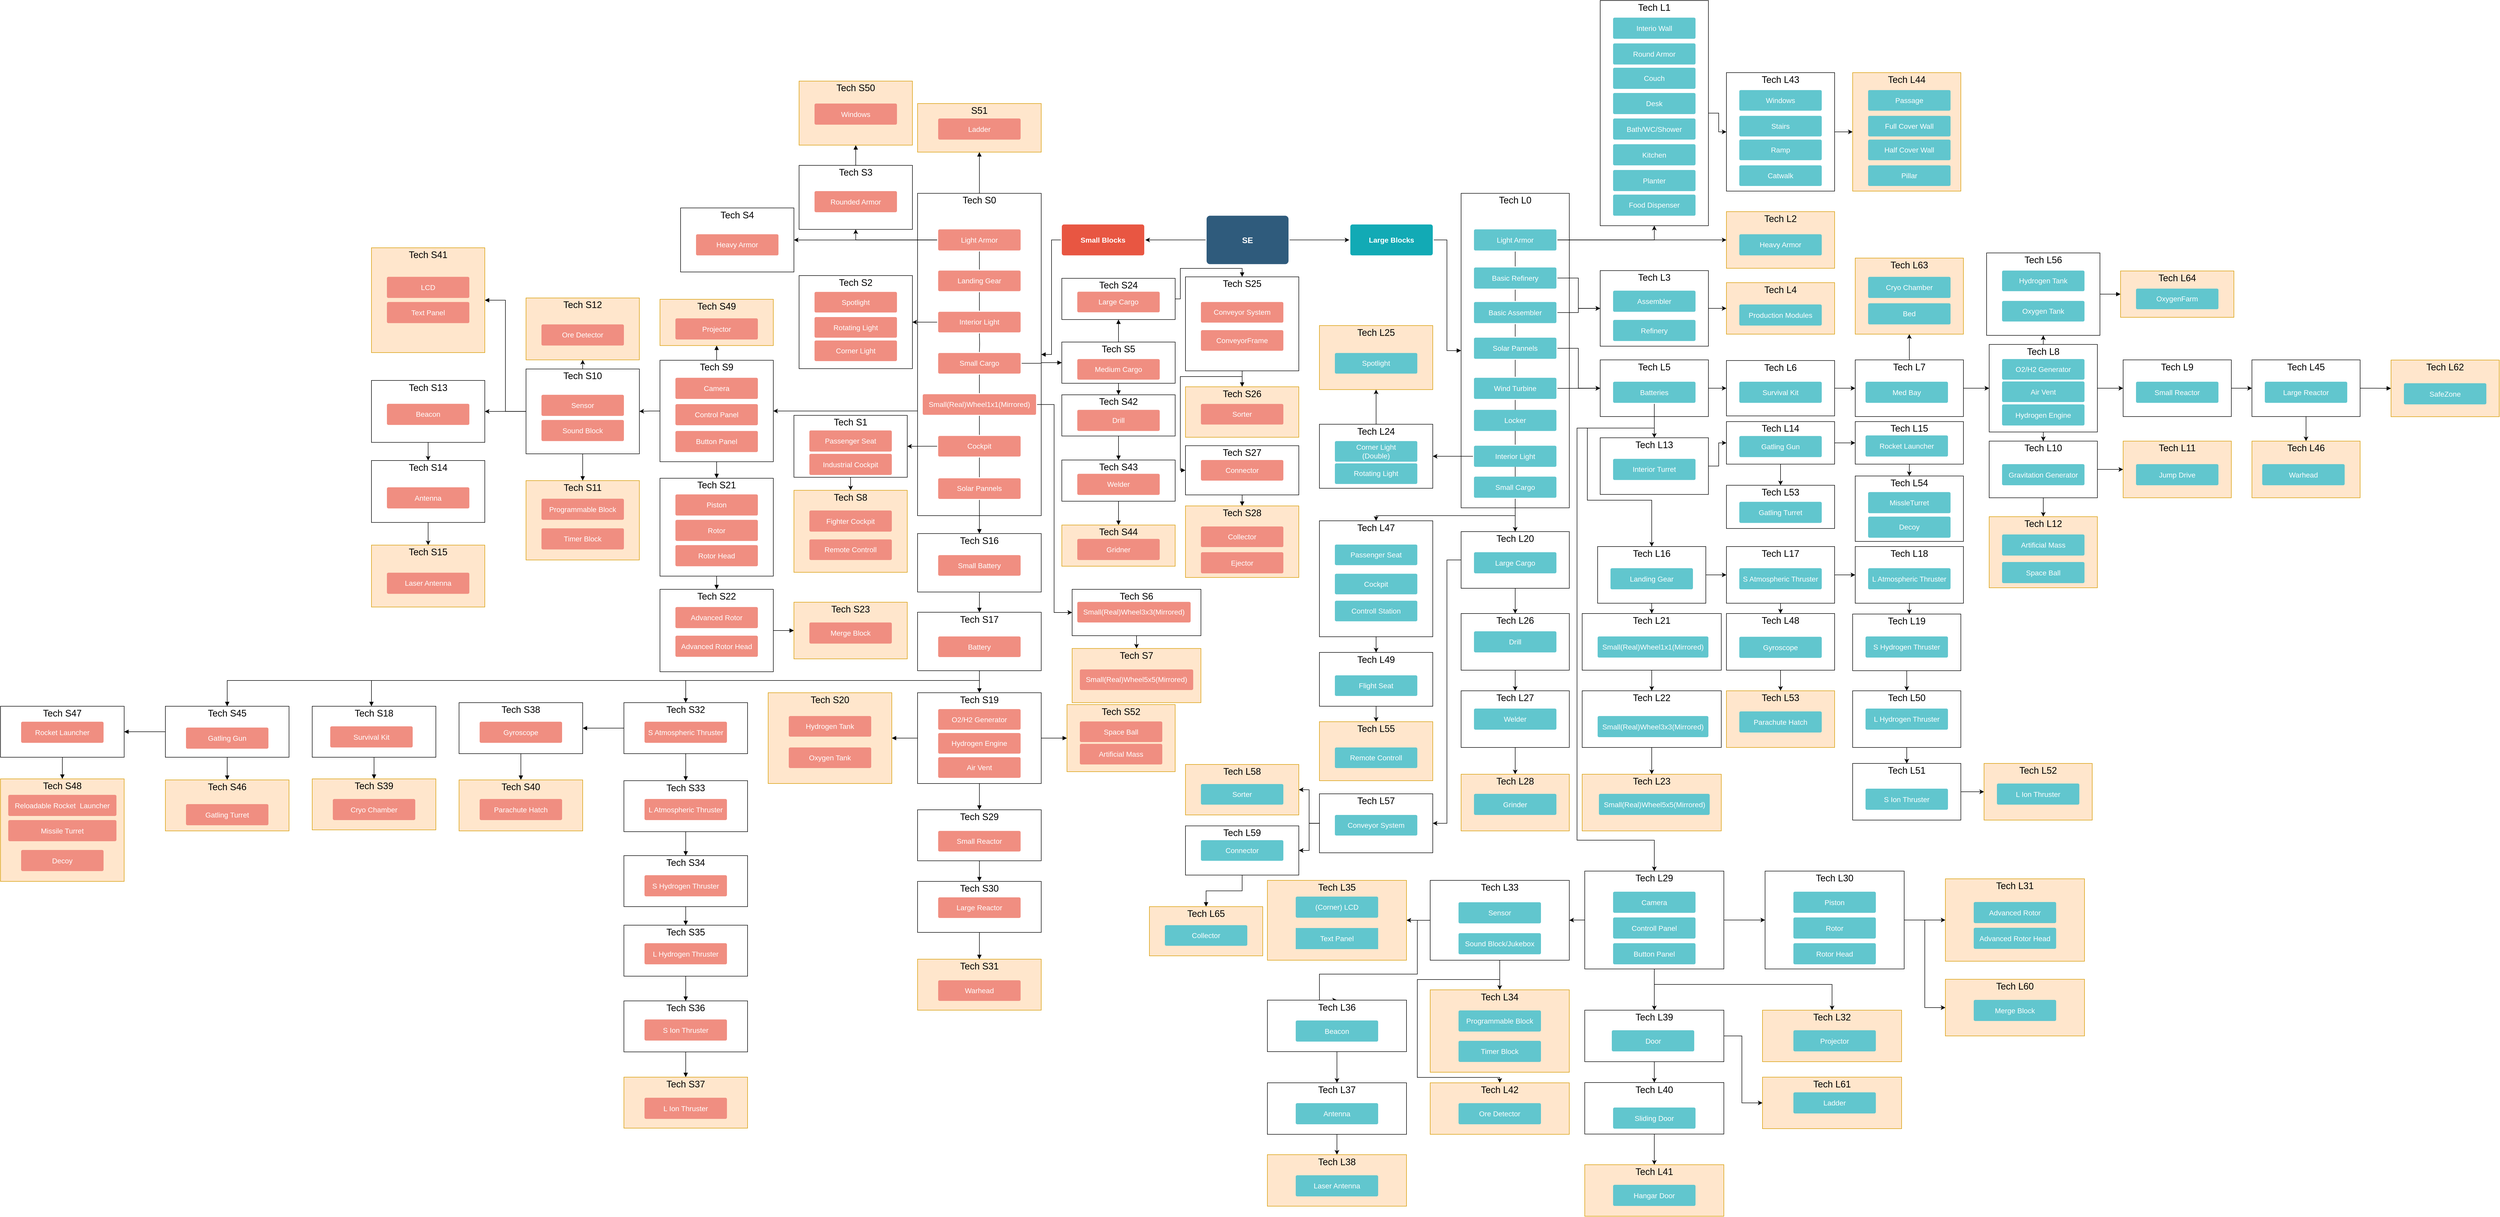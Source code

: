 <mxfile version="12.6.6" type="device"><diagram id="6a731a19-8d31-9384-78a2-239565b7b9f0" name="Page-1"><mxGraphModel dx="2011" dy="1079" grid="1" gridSize="10" guides="1" tooltips="1" connect="1" arrows="1" fold="1" page="1" pageScale="1" pageWidth="8000" pageHeight="5000" background="#ffffff" math="0" shadow="0"><root><mxCell id="0"/><mxCell id="1" parent="0"/><mxCell id="f_KBU9iFitnPfXWK0Pa2-2240" value="" style="edgeStyle=orthogonalEdgeStyle;rounded=0;orthogonalLoop=1;jettySize=auto;html=1;endArrow=block;endFill=1;" parent="1" source="f_KBU9iFitnPfXWK0Pa2-2231" target="f_KBU9iFitnPfXWK0Pa2-2239" edge="1"><mxGeometry relative="1" as="geometry"/></mxCell><mxCell id="f_KBU9iFitnPfXWK0Pa2-2242" value="" style="edgeStyle=orthogonalEdgeStyle;rounded=0;orthogonalLoop=1;jettySize=auto;html=1;endArrow=block;endFill=1;" parent="1" source="f_KBU9iFitnPfXWK0Pa2-2231" target="f_KBU9iFitnPfXWK0Pa2-2241" edge="1"><mxGeometry relative="1" as="geometry"/></mxCell><mxCell id="f_KBU9iFitnPfXWK0Pa2-2231" value="&lt;div&gt;Tech S45&lt;/div&gt;" style="rounded=0;whiteSpace=wrap;html=1;labelPosition=center;verticalLabelPosition=top;align=center;verticalAlign=bottom;spacing=-26;fontSize=18;" parent="1" vertex="1"><mxGeometry x="1690" y="1400" width="240" height="99" as="geometry"/></mxCell><mxCell id="f_KBU9iFitnPfXWK0Pa2-2244" value="" style="edgeStyle=orthogonalEdgeStyle;rounded=0;orthogonalLoop=1;jettySize=auto;html=1;endArrow=block;endFill=1;" parent="1" source="f_KBU9iFitnPfXWK0Pa2-2241" target="f_KBU9iFitnPfXWK0Pa2-2243" edge="1"><mxGeometry relative="1" as="geometry"/></mxCell><mxCell id="f_KBU9iFitnPfXWK0Pa2-2241" value="&lt;div&gt;Tech S47&lt;/div&gt;" style="rounded=0;whiteSpace=wrap;html=1;labelPosition=center;verticalLabelPosition=top;align=center;verticalAlign=bottom;spacing=-26;fontSize=18;" parent="1" vertex="1"><mxGeometry x="1370" y="1400" width="240" height="99" as="geometry"/></mxCell><mxCell id="f_KBU9iFitnPfXWK0Pa2-2243" value="&lt;div&gt;Tech S48&lt;/div&gt;" style="rounded=0;whiteSpace=wrap;html=1;labelPosition=center;verticalLabelPosition=top;align=center;verticalAlign=bottom;spacing=-26;fontSize=18;fillColor=#ffe6cc;strokeColor=#d79b00;" parent="1" vertex="1"><mxGeometry x="1370" y="1541" width="240" height="199" as="geometry"/></mxCell><mxCell id="f_KBU9iFitnPfXWK0Pa2-2239" value="&lt;div&gt;Tech S46&lt;/div&gt;" style="rounded=0;whiteSpace=wrap;html=1;labelPosition=center;verticalLabelPosition=top;align=center;verticalAlign=bottom;spacing=-26;fontSize=18;fillColor=#ffe6cc;strokeColor=#d79b00;" parent="1" vertex="1"><mxGeometry x="1690" y="1543" width="240" height="99" as="geometry"/></mxCell><mxCell id="f_KBU9iFitnPfXWK0Pa2-2214" value="&lt;div&gt;Tech S39&lt;/div&gt;" style="rounded=0;whiteSpace=wrap;html=1;labelPosition=center;verticalLabelPosition=top;align=center;verticalAlign=bottom;spacing=-26;fontSize=18;fillColor=#ffe6cc;strokeColor=#d79b00;" parent="1" vertex="1"><mxGeometry x="1975" y="1541" width="240" height="99" as="geometry"/></mxCell><mxCell id="f_KBU9iFitnPfXWK0Pa2-2218" value="" style="edgeStyle=orthogonalEdgeStyle;rounded=0;orthogonalLoop=1;jettySize=auto;html=1;endArrow=block;endFill=1;" parent="1" source="f_KBU9iFitnPfXWK0Pa2-2199" target="f_KBU9iFitnPfXWK0Pa2-2217" edge="1"><mxGeometry relative="1" as="geometry"/></mxCell><mxCell id="f_KBU9iFitnPfXWK0Pa2-2199" value="&lt;div&gt;Tech S38&lt;/div&gt;" style="rounded=0;whiteSpace=wrap;html=1;labelPosition=center;verticalLabelPosition=top;align=center;verticalAlign=bottom;spacing=-26;fontSize=18;" parent="1" vertex="1"><mxGeometry x="2260" y="1393.03" width="240" height="99" as="geometry"/></mxCell><mxCell id="f_KBU9iFitnPfXWK0Pa2-2217" value="&lt;div&gt;Tech S40&lt;/div&gt;" style="rounded=0;whiteSpace=wrap;html=1;labelPosition=center;verticalLabelPosition=top;align=center;verticalAlign=bottom;spacing=-26;fontSize=18;fillColor=#ffe6cc;strokeColor=#d79b00;" parent="1" vertex="1"><mxGeometry x="2260" y="1543" width="240" height="99" as="geometry"/></mxCell><mxCell id="f_KBU9iFitnPfXWK0Pa2-2152" style="edgeStyle=orthogonalEdgeStyle;rounded=0;orthogonalLoop=1;jettySize=auto;html=1;entryX=0.5;entryY=0;entryDx=0;entryDy=0;endArrow=block;endFill=1;exitX=1;exitY=0.5;exitDx=0;exitDy=0;" parent="1" source="f_KBU9iFitnPfXWK0Pa2-2144" target="f_KBU9iFitnPfXWK0Pa2-2146" edge="1"><mxGeometry relative="1" as="geometry"><Array as="points"><mxPoint x="3660" y="609"/><mxPoint x="3660" y="550"/><mxPoint x="3780" y="550"/></Array></mxGeometry></mxCell><mxCell id="f_KBU9iFitnPfXWK0Pa2-2144" value="&lt;div&gt;Tech S24&lt;/div&gt;" style="rounded=0;whiteSpace=wrap;html=1;labelPosition=center;verticalLabelPosition=top;align=center;verticalAlign=bottom;spacing=-26;fontSize=18;" parent="1" vertex="1"><mxGeometry x="3430" y="569.31" width="220" height="80" as="geometry"/></mxCell><mxCell id="f_KBU9iFitnPfXWK0Pa2-2224" value="" style="edgeStyle=orthogonalEdgeStyle;rounded=0;orthogonalLoop=1;jettySize=auto;html=1;endArrow=block;endFill=1;" parent="1" source="f_KBU9iFitnPfXWK0Pa2-2221" target="f_KBU9iFitnPfXWK0Pa2-2223" edge="1"><mxGeometry relative="1" as="geometry"/></mxCell><mxCell id="f_KBU9iFitnPfXWK0Pa2-2221" value="&lt;div&gt;Tech S42&lt;/div&gt;" style="rounded=0;whiteSpace=wrap;html=1;labelPosition=center;verticalLabelPosition=top;align=center;verticalAlign=bottom;spacing=-26;fontSize=18;" parent="1" vertex="1"><mxGeometry x="3430" y="795.41" width="220" height="80" as="geometry"/></mxCell><mxCell id="f_KBU9iFitnPfXWK0Pa2-2229" value="" style="edgeStyle=orthogonalEdgeStyle;rounded=0;orthogonalLoop=1;jettySize=auto;html=1;endArrow=block;endFill=1;" parent="1" source="f_KBU9iFitnPfXWK0Pa2-2223" target="f_KBU9iFitnPfXWK0Pa2-2228" edge="1"><mxGeometry relative="1" as="geometry"/></mxCell><mxCell id="f_KBU9iFitnPfXWK0Pa2-2223" value="&lt;div&gt;Tech S43&lt;/div&gt;" style="rounded=0;whiteSpace=wrap;html=1;labelPosition=center;verticalLabelPosition=top;align=center;verticalAlign=bottom;spacing=-26;fontSize=18;" parent="1" vertex="1"><mxGeometry x="3430" y="921.98" width="220" height="80" as="geometry"/></mxCell><mxCell id="f_KBU9iFitnPfXWK0Pa2-2228" value="&lt;div&gt;Tech S44&lt;/div&gt;" style="rounded=0;whiteSpace=wrap;html=1;labelPosition=center;verticalLabelPosition=top;align=center;verticalAlign=bottom;spacing=-26;fontSize=18;fillColor=#ffe6cc;strokeColor=#d79b00;" parent="1" vertex="1"><mxGeometry x="3430" y="1048.19" width="220" height="80" as="geometry"/></mxCell><mxCell id="f_KBU9iFitnPfXWK0Pa2-2085" value="" style="edgeStyle=orthogonalEdgeStyle;rounded=0;orthogonalLoop=1;jettySize=auto;html=1;endArrow=block;endFill=1;" parent="1" source="f_KBU9iFitnPfXWK0Pa2-2082" target="f_KBU9iFitnPfXWK0Pa2-2084" edge="1"><mxGeometry relative="1" as="geometry"/></mxCell><mxCell id="f_KBU9iFitnPfXWK0Pa2-2082" value="&lt;div&gt;Tech S16&lt;/div&gt;" style="rounded=0;whiteSpace=wrap;html=1;labelPosition=center;verticalLabelPosition=top;align=center;verticalAlign=bottom;spacing=-26;fontSize=18;" parent="1" vertex="1"><mxGeometry x="3150" y="1064.75" width="240" height="113.5" as="geometry"/></mxCell><mxCell id="f_KBU9iFitnPfXWK0Pa2-2088" value="" style="edgeStyle=orthogonalEdgeStyle;rounded=0;orthogonalLoop=1;jettySize=auto;html=1;endArrow=block;endFill=1;" parent="1" source="f_KBU9iFitnPfXWK0Pa2-2084" target="f_KBU9iFitnPfXWK0Pa2-2087" edge="1"><mxGeometry relative="1" as="geometry"/></mxCell><mxCell id="f_KBU9iFitnPfXWK0Pa2-2180" style="edgeStyle=orthogonalEdgeStyle;rounded=0;orthogonalLoop=1;jettySize=auto;html=1;endArrow=block;endFill=1;entryX=0.5;entryY=0;entryDx=0;entryDy=0;" parent="1" source="f_KBU9iFitnPfXWK0Pa2-2084" target="f_KBU9iFitnPfXWK0Pa2-2181" edge="1"><mxGeometry relative="1" as="geometry"><mxPoint x="2690" y="1380" as="targetPoint"/><Array as="points"><mxPoint x="3270" y="1350"/><mxPoint x="2700" y="1350"/></Array></mxGeometry></mxCell><mxCell id="f_KBU9iFitnPfXWK0Pa2-2210" style="edgeStyle=orthogonalEdgeStyle;rounded=0;orthogonalLoop=1;jettySize=auto;html=1;endArrow=block;endFill=1;" parent="1" source="f_KBU9iFitnPfXWK0Pa2-2084" edge="1"><mxGeometry relative="1" as="geometry"><mxPoint x="2090" y="1400" as="targetPoint"/><Array as="points"><mxPoint x="3270" y="1350"/><mxPoint x="2090" y="1350"/></Array></mxGeometry></mxCell><mxCell id="f_KBU9iFitnPfXWK0Pa2-2230" style="edgeStyle=orthogonalEdgeStyle;rounded=0;orthogonalLoop=1;jettySize=auto;html=1;endArrow=block;endFill=1;entryX=0.5;entryY=0;entryDx=0;entryDy=0;" parent="1" source="f_KBU9iFitnPfXWK0Pa2-2084" target="f_KBU9iFitnPfXWK0Pa2-2231" edge="1"><mxGeometry relative="1" as="geometry"><mxPoint x="1700" y="1400" as="targetPoint"/><Array as="points"><mxPoint x="3270" y="1350"/><mxPoint x="1810" y="1350"/></Array></mxGeometry></mxCell><mxCell id="f_KBU9iFitnPfXWK0Pa2-2084" value="&lt;div&gt;Tech S17&lt;/div&gt;" style="rounded=0;whiteSpace=wrap;html=1;labelPosition=center;verticalLabelPosition=top;align=center;verticalAlign=bottom;spacing=-26;fontSize=18;" parent="1" vertex="1"><mxGeometry x="3150" y="1217.5" width="240" height="113.5" as="geometry"/></mxCell><mxCell id="f_KBU9iFitnPfXWK0Pa2-2092" value="" style="edgeStyle=orthogonalEdgeStyle;rounded=0;orthogonalLoop=1;jettySize=auto;html=1;endArrow=block;endFill=1;" parent="1" source="f_KBU9iFitnPfXWK0Pa2-2087" target="f_KBU9iFitnPfXWK0Pa2-2091" edge="1"><mxGeometry relative="1" as="geometry"/></mxCell><mxCell id="f_KBU9iFitnPfXWK0Pa2-2157" value="" style="edgeStyle=orthogonalEdgeStyle;rounded=0;orthogonalLoop=1;jettySize=auto;html=1;endArrow=block;endFill=1;" parent="1" source="f_KBU9iFitnPfXWK0Pa2-2087" target="f_KBU9iFitnPfXWK0Pa2-2156" edge="1"><mxGeometry relative="1" as="geometry"/></mxCell><mxCell id="f_KBU9iFitnPfXWK0Pa2-2291" value="" style="edgeStyle=orthogonalEdgeStyle;rounded=0;orthogonalLoop=1;jettySize=auto;html=1;endArrow=block;endFill=1;" parent="1" source="f_KBU9iFitnPfXWK0Pa2-2087" target="f_KBU9iFitnPfXWK0Pa2-2290" edge="1"><mxGeometry relative="1" as="geometry"/></mxCell><mxCell id="f_KBU9iFitnPfXWK0Pa2-2087" value="&lt;div&gt;Tech S19&lt;/div&gt;" style="rounded=0;whiteSpace=wrap;html=1;labelPosition=center;verticalLabelPosition=top;align=center;verticalAlign=bottom;spacing=-26;fontSize=18;" parent="1" vertex="1"><mxGeometry x="3150" y="1373.75" width="240" height="176.25" as="geometry"/></mxCell><mxCell id="f_KBU9iFitnPfXWK0Pa2-2290" value="&lt;div&gt;Tech S52&lt;/div&gt;" style="rounded=0;whiteSpace=wrap;html=1;labelPosition=center;verticalLabelPosition=top;align=center;verticalAlign=bottom;spacing=-26;fontSize=18;fillColor=#ffe6cc;strokeColor=#d79b00;" parent="1" vertex="1"><mxGeometry x="3440" y="1396.75" width="210" height="130.25" as="geometry"/></mxCell><mxCell id="f_KBU9iFitnPfXWK0Pa2-2160" value="" style="edgeStyle=orthogonalEdgeStyle;rounded=0;orthogonalLoop=1;jettySize=auto;html=1;endArrow=block;endFill=1;" parent="1" source="f_KBU9iFitnPfXWK0Pa2-2156" target="f_KBU9iFitnPfXWK0Pa2-2159" edge="1"><mxGeometry relative="1" as="geometry"/></mxCell><mxCell id="f_KBU9iFitnPfXWK0Pa2-2156" value="&lt;div&gt;Tech S29&lt;/div&gt;" style="rounded=0;whiteSpace=wrap;html=1;labelPosition=center;verticalLabelPosition=top;align=center;verticalAlign=bottom;spacing=-26;fontSize=18;" parent="1" vertex="1"><mxGeometry x="3150" y="1601" width="240" height="99" as="geometry"/></mxCell><mxCell id="f_KBU9iFitnPfXWK0Pa2-2165" value="" style="edgeStyle=orthogonalEdgeStyle;rounded=0;orthogonalLoop=1;jettySize=auto;html=1;endArrow=block;endFill=1;" parent="1" source="f_KBU9iFitnPfXWK0Pa2-2159" target="f_KBU9iFitnPfXWK0Pa2-2164" edge="1"><mxGeometry relative="1" as="geometry"/></mxCell><mxCell id="f_KBU9iFitnPfXWK0Pa2-2159" value="&lt;div&gt;Tech S30&lt;/div&gt;" style="rounded=0;whiteSpace=wrap;html=1;labelPosition=center;verticalLabelPosition=top;align=center;verticalAlign=bottom;spacing=-26;fontSize=18;" parent="1" vertex="1"><mxGeometry x="3150" y="1740" width="240" height="99" as="geometry"/></mxCell><mxCell id="f_KBU9iFitnPfXWK0Pa2-2164" value="&lt;div&gt;Tech S31&lt;/div&gt;" style="rounded=0;whiteSpace=wrap;html=1;labelPosition=center;verticalLabelPosition=top;align=center;verticalAlign=bottom;spacing=-26;fontSize=18;fillColor=#ffe6cc;strokeColor=#d79b00;" parent="1" vertex="1"><mxGeometry x="3150" y="1891" width="240" height="99" as="geometry"/></mxCell><mxCell id="f_KBU9iFitnPfXWK0Pa2-2091" value="&lt;div&gt;Tech S20&lt;/div&gt;" style="rounded=0;whiteSpace=wrap;html=1;labelPosition=center;verticalLabelPosition=top;align=center;verticalAlign=bottom;spacing=-26;fontSize=18;fillColor=#ffe6cc;strokeColor=#d79b00;" parent="1" vertex="1"><mxGeometry x="2860" y="1373.75" width="240" height="176.25" as="geometry"/></mxCell><mxCell id="f_KBU9iFitnPfXWK0Pa2-2075" value="&lt;div&gt;Tech S11&lt;/div&gt;" style="rounded=0;whiteSpace=wrap;html=1;labelPosition=center;verticalLabelPosition=top;align=center;verticalAlign=bottom;spacing=-26;fontSize=18;fillColor=#ffe6cc;strokeColor=#d79b00;" parent="1" vertex="1"><mxGeometry x="2390" y="961.98" width="220" height="154.1" as="geometry"/></mxCell><mxCell id="f_KBU9iFitnPfXWK0Pa2-2039" value="" style="edgeStyle=orthogonalEdgeStyle;rounded=0;orthogonalLoop=1;jettySize=auto;html=1;" parent="1" source="f_KBU9iFitnPfXWK0Pa2-2036" target="f_KBU9iFitnPfXWK0Pa2-2037" edge="1"><mxGeometry relative="1" as="geometry"/></mxCell><mxCell id="f_KBU9iFitnPfXWK0Pa2-2036" value="&lt;div&gt;Tech S6&lt;/div&gt;" style="rounded=0;whiteSpace=wrap;html=1;labelPosition=center;verticalLabelPosition=top;align=center;verticalAlign=bottom;spacing=-26;fontSize=18;" parent="1" vertex="1"><mxGeometry x="3450" y="1173.03" width="250" height="90" as="geometry"/></mxCell><mxCell id="f_KBU9iFitnPfXWK0Pa2-1984" value="&lt;div&gt;Tech L54&lt;/div&gt;" style="rounded=0;whiteSpace=wrap;html=1;labelPosition=center;verticalLabelPosition=top;align=center;verticalAlign=bottom;spacing=-26;fontSize=18;" parent="1" vertex="1"><mxGeometry x="4970" y="953.02" width="210" height="126.98" as="geometry"/></mxCell><mxCell id="f_KBU9iFitnPfXWK0Pa2-1976" value="&lt;div&gt;Tech L53&lt;/div&gt;" style="rounded=0;whiteSpace=wrap;html=1;labelPosition=center;verticalLabelPosition=top;align=center;verticalAlign=bottom;spacing=-26;fontSize=18;fillColor=#ffe6cc;strokeColor=#d79b00;" parent="1" vertex="1"><mxGeometry x="4720" y="1370" width="210" height="110" as="geometry"/></mxCell><mxCell id="f_KBU9iFitnPfXWK0Pa2-1889" value="" style="edgeStyle=orthogonalEdgeStyle;rounded=0;orthogonalLoop=1;jettySize=auto;html=1;" parent="1" source="f_KBU9iFitnPfXWK0Pa2-1886" target="f_KBU9iFitnPfXWK0Pa2-1888" edge="1"><mxGeometry relative="1" as="geometry"/></mxCell><mxCell id="f_KBU9iFitnPfXWK0Pa2-1899" value="" style="edgeStyle=orthogonalEdgeStyle;rounded=0;orthogonalLoop=1;jettySize=auto;html=1;" parent="1" source="f_KBU9iFitnPfXWK0Pa2-1886" target="f_KBU9iFitnPfXWK0Pa2-1898" edge="1"><mxGeometry relative="1" as="geometry"><Array as="points"><mxPoint x="4580" y="1940"/><mxPoint x="4925" y="1940"/></Array></mxGeometry></mxCell><mxCell id="f_KBU9iFitnPfXWK0Pa2-1902" value="" style="edgeStyle=orthogonalEdgeStyle;rounded=0;orthogonalLoop=1;jettySize=auto;html=1;" parent="1" source="f_KBU9iFitnPfXWK0Pa2-1886" target="f_KBU9iFitnPfXWK0Pa2-1901" edge="1"><mxGeometry relative="1" as="geometry"/></mxCell><mxCell id="f_KBU9iFitnPfXWK0Pa2-1925" style="edgeStyle=orthogonalEdgeStyle;rounded=0;orthogonalLoop=1;jettySize=auto;html=1;entryX=0.5;entryY=0;entryDx=0;entryDy=0;" parent="1" source="f_KBU9iFitnPfXWK0Pa2-1886" target="f_KBU9iFitnPfXWK0Pa2-1924" edge="1"><mxGeometry relative="1" as="geometry"/></mxCell><mxCell id="f_KBU9iFitnPfXWK0Pa2-1886" value="&lt;div&gt;Tech L29&lt;/div&gt;" style="rounded=0;whiteSpace=wrap;html=1;labelPosition=center;verticalLabelPosition=top;align=center;verticalAlign=bottom;spacing=-26;fontSize=18;" parent="1" vertex="1"><mxGeometry x="4445" y="1720" width="270" height="190" as="geometry"/></mxCell><mxCell id="f_KBU9iFitnPfXWK0Pa2-1905" value="" style="edgeStyle=orthogonalEdgeStyle;rounded=0;orthogonalLoop=1;jettySize=auto;html=1;" parent="1" source="f_KBU9iFitnPfXWK0Pa2-1901" target="f_KBU9iFitnPfXWK0Pa2-1904" edge="1"><mxGeometry relative="1" as="geometry"/></mxCell><mxCell id="f_KBU9iFitnPfXWK0Pa2-1910" value="" style="edgeStyle=orthogonalEdgeStyle;rounded=0;orthogonalLoop=1;jettySize=auto;html=1;" parent="1" source="f_KBU9iFitnPfXWK0Pa2-1901" target="f_KBU9iFitnPfXWK0Pa2-1909" edge="1"><mxGeometry relative="1" as="geometry"/></mxCell><mxCell id="f_KBU9iFitnPfXWK0Pa2-1914" style="edgeStyle=orthogonalEdgeStyle;rounded=0;orthogonalLoop=1;jettySize=auto;html=1;entryX=0.5;entryY=0;entryDx=0;entryDy=0;" parent="1" source="f_KBU9iFitnPfXWK0Pa2-1901" target="f_KBU9iFitnPfXWK0Pa2-1915" edge="1"><mxGeometry relative="1" as="geometry"><mxPoint x="4100" y="1970.5" as="targetPoint"/><Array as="points"><mxPoint x="4120" y="1816"/><mxPoint x="4120" y="1920"/><mxPoint x="3930" y="1920"/><mxPoint x="3930" y="1970"/></Array></mxGeometry></mxCell><mxCell id="f_KBU9iFitnPfXWK0Pa2-1933" style="edgeStyle=orthogonalEdgeStyle;rounded=0;orthogonalLoop=1;jettySize=auto;html=1;entryX=0.5;entryY=0;entryDx=0;entryDy=0;" parent="1" source="f_KBU9iFitnPfXWK0Pa2-1901" target="f_KBU9iFitnPfXWK0Pa2-1934" edge="1"><mxGeometry relative="1" as="geometry"><mxPoint x="4280" y="2170.5" as="targetPoint"/><Array as="points"><mxPoint x="4280" y="1930.5"/><mxPoint x="4120" y="1930.5"/><mxPoint x="4120" y="2120.5"/><mxPoint x="4280" y="2120.5"/></Array></mxGeometry></mxCell><mxCell id="f_KBU9iFitnPfXWK0Pa2-1901" value="&lt;div&gt;Tech L33&lt;/div&gt;" style="rounded=0;whiteSpace=wrap;html=1;labelPosition=center;verticalLabelPosition=top;align=center;verticalAlign=bottom;spacing=-26;fontSize=18;" parent="1" vertex="1"><mxGeometry x="4145" y="1738" width="270" height="155" as="geometry"/></mxCell><mxCell id="f_KBU9iFitnPfXWK0Pa2-1909" value="&lt;div&gt;Tech L35&lt;/div&gt;" style="rounded=0;whiteSpace=wrap;html=1;labelPosition=center;verticalLabelPosition=top;align=center;verticalAlign=bottom;spacing=-26;fontSize=18;fillColor=#ffe6cc;strokeColor=#d79b00;" parent="1" vertex="1"><mxGeometry x="3829" y="1738" width="270" height="155" as="geometry"/></mxCell><mxCell id="f_KBU9iFitnPfXWK0Pa2-1904" value="&lt;div&gt;Tech L34&lt;/div&gt;" style="rounded=0;whiteSpace=wrap;html=1;labelPosition=center;verticalLabelPosition=top;align=center;verticalAlign=bottom;spacing=-26;fontSize=18;fillColor=#ffe6cc;strokeColor=#d79b00;" parent="1" vertex="1"><mxGeometry x="4145" y="1950.5" width="270" height="160" as="geometry"/></mxCell><mxCell id="f_KBU9iFitnPfXWK0Pa2-1898" value="&lt;div&gt;Tech L32&lt;/div&gt;" style="rounded=0;whiteSpace=wrap;html=1;labelPosition=center;verticalLabelPosition=top;align=center;verticalAlign=bottom;spacing=-26;fontSize=18;fillColor=#ffe6cc;strokeColor=#d79b00;" parent="1" vertex="1"><mxGeometry x="4790" y="1990" width="270" height="100" as="geometry"/></mxCell><mxCell id="f_KBU9iFitnPfXWK0Pa2-1894" value="" style="edgeStyle=orthogonalEdgeStyle;rounded=0;orthogonalLoop=1;jettySize=auto;html=1;" parent="1" source="f_KBU9iFitnPfXWK0Pa2-1888" target="f_KBU9iFitnPfXWK0Pa2-1893" edge="1"><mxGeometry relative="1" as="geometry"/></mxCell><mxCell id="f_KBU9iFitnPfXWK0Pa2-2013" style="edgeStyle=orthogonalEdgeStyle;rounded=0;orthogonalLoop=1;jettySize=auto;html=1;entryX=0;entryY=0.5;entryDx=0;entryDy=0;" parent="1" source="f_KBU9iFitnPfXWK0Pa2-1888" target="f_KBU9iFitnPfXWK0Pa2-2011" edge="1"><mxGeometry relative="1" as="geometry"/></mxCell><mxCell id="f_KBU9iFitnPfXWK0Pa2-1888" value="&lt;div&gt;Tech L30&lt;/div&gt;" style="rounded=0;whiteSpace=wrap;html=1;labelPosition=center;verticalLabelPosition=top;align=center;verticalAlign=bottom;spacing=-26;fontSize=18;" parent="1" vertex="1"><mxGeometry x="4795" y="1720" width="270" height="190" as="geometry"/></mxCell><mxCell id="f_KBU9iFitnPfXWK0Pa2-1893" value="&lt;div&gt;Tech L31&lt;/div&gt;" style="rounded=0;whiteSpace=wrap;html=1;labelPosition=center;verticalLabelPosition=top;align=center;verticalAlign=bottom;spacing=-26;fontSize=18;fillColor=#ffe6cc;strokeColor=#d79b00;" parent="1" vertex="1"><mxGeometry x="5145" y="1735" width="270" height="160" as="geometry"/></mxCell><mxCell id="f_KBU9iFitnPfXWK0Pa2-2011" value="&lt;div&gt;Tech L60&lt;/div&gt;" style="rounded=0;whiteSpace=wrap;html=1;labelPosition=center;verticalLabelPosition=top;align=center;verticalAlign=bottom;spacing=-26;fontSize=18;fillColor=#ffe6cc;strokeColor=#d79b00;" parent="1" vertex="1"><mxGeometry x="5145" y="1930" width="270" height="110" as="geometry"/></mxCell><mxCell id="f_KBU9iFitnPfXWK0Pa2-1959" value="" style="edgeStyle=orthogonalEdgeStyle;rounded=0;orthogonalLoop=1;jettySize=auto;html=1;" parent="1" source="f_KBU9iFitnPfXWK0Pa2-1864" target="f_KBU9iFitnPfXWK0Pa2-1958" edge="1"><mxGeometry relative="1" as="geometry"/></mxCell><mxCell id="f_KBU9iFitnPfXWK0Pa2-1864" value="&lt;div&gt;Tech L17&lt;/div&gt;" style="rounded=0;whiteSpace=wrap;html=1;labelPosition=center;verticalLabelPosition=top;align=center;verticalAlign=bottom;spacing=-26;fontSize=18;" parent="1" vertex="1"><mxGeometry x="4720" y="1090" width="210" height="110" as="geometry"/></mxCell><mxCell id="f_KBU9iFitnPfXWK0Pa2-1977" value="" style="edgeStyle=orthogonalEdgeStyle;rounded=0;orthogonalLoop=1;jettySize=auto;html=1;" parent="1" source="f_KBU9iFitnPfXWK0Pa2-1958" target="f_KBU9iFitnPfXWK0Pa2-1976" edge="1"><mxGeometry relative="1" as="geometry"/></mxCell><mxCell id="f_KBU9iFitnPfXWK0Pa2-1958" value="&lt;div&gt;Tech L48&lt;/div&gt;" style="rounded=0;whiteSpace=wrap;html=1;labelPosition=center;verticalLabelPosition=top;align=center;verticalAlign=bottom;spacing=-26;fontSize=18;" parent="1" vertex="1"><mxGeometry x="4720" y="1220" width="210" height="110" as="geometry"/></mxCell><mxCell id="f_KBU9iFitnPfXWK0Pa2-1841" value="" style="edgeStyle=orthogonalEdgeStyle;rounded=0;orthogonalLoop=1;jettySize=auto;html=1;exitX=1;exitY=0.5;exitDx=0;exitDy=0;" parent="1" source="f_KBU9iFitnPfXWK0Pa2-1864" target="f_KBU9iFitnPfXWK0Pa2-1840" edge="1"><mxGeometry relative="1" as="geometry"/></mxCell><mxCell id="f_KBU9iFitnPfXWK0Pa2-1868" value="" style="edgeStyle=orthogonalEdgeStyle;rounded=0;orthogonalLoop=1;jettySize=auto;html=1;" parent="1" source="f_KBU9iFitnPfXWK0Pa2-1839" target="f_KBU9iFitnPfXWK0Pa2-1867" edge="1"><mxGeometry relative="1" as="geometry"/></mxCell><mxCell id="f_KBU9iFitnPfXWK0Pa2-1839" value="&lt;div&gt;Tech L21&lt;/div&gt;" style="rounded=0;whiteSpace=wrap;html=1;labelPosition=center;verticalLabelPosition=top;align=center;verticalAlign=bottom;spacing=-26;fontSize=18;" parent="1" vertex="1"><mxGeometry x="4440" y="1220" width="270" height="110" as="geometry"/></mxCell><mxCell id="f_KBU9iFitnPfXWK0Pa2-1872" value="" style="edgeStyle=orthogonalEdgeStyle;rounded=0;orthogonalLoop=1;jettySize=auto;html=1;" parent="1" source="f_KBU9iFitnPfXWK0Pa2-1867" target="f_KBU9iFitnPfXWK0Pa2-1870" edge="1"><mxGeometry relative="1" as="geometry"/></mxCell><mxCell id="f_KBU9iFitnPfXWK0Pa2-1867" value="&lt;div&gt;Tech L22&lt;/div&gt;" style="rounded=0;whiteSpace=wrap;html=1;labelPosition=center;verticalLabelPosition=top;align=center;verticalAlign=bottom;spacing=-26;fontSize=18;" parent="1" vertex="1"><mxGeometry x="4440" y="1370" width="270" height="110" as="geometry"/></mxCell><mxCell id="f_KBU9iFitnPfXWK0Pa2-1844" value="" style="edgeStyle=orthogonalEdgeStyle;rounded=0;orthogonalLoop=1;jettySize=auto;html=1;" parent="1" source="f_KBU9iFitnPfXWK0Pa2-1840" target="f_KBU9iFitnPfXWK0Pa2-1843" edge="1"><mxGeometry relative="1" as="geometry"><Array as="points"><mxPoint x="5070" y="1200"/></Array></mxGeometry></mxCell><mxCell id="f_KBU9iFitnPfXWK0Pa2-1840" value="&lt;div&gt;Tech L18&lt;/div&gt;" style="rounded=0;whiteSpace=wrap;html=1;labelPosition=center;verticalLabelPosition=top;align=center;verticalAlign=bottom;spacing=-26;fontSize=18;" parent="1" vertex="1"><mxGeometry x="4970" y="1090" width="210" height="110" as="geometry"/></mxCell><mxCell id="f_KBU9iFitnPfXWK0Pa2-1967" value="" style="edgeStyle=orthogonalEdgeStyle;rounded=0;orthogonalLoop=1;jettySize=auto;html=1;" parent="1" source="f_KBU9iFitnPfXWK0Pa2-1843" target="f_KBU9iFitnPfXWK0Pa2-1966" edge="1"><mxGeometry relative="1" as="geometry"/></mxCell><mxCell id="f_KBU9iFitnPfXWK0Pa2-1843" value="&lt;div&gt;Tech L19&lt;/div&gt;" style="rounded=0;whiteSpace=wrap;html=1;labelPosition=center;verticalLabelPosition=top;align=center;verticalAlign=bottom;spacing=-26;fontSize=18;" parent="1" vertex="1"><mxGeometry x="4965" y="1221" width="210" height="110" as="geometry"/></mxCell><mxCell id="f_KBU9iFitnPfXWK0Pa2-1971" value="" style="edgeStyle=orthogonalEdgeStyle;rounded=0;orthogonalLoop=1;jettySize=auto;html=1;" parent="1" source="f_KBU9iFitnPfXWK0Pa2-1966" target="f_KBU9iFitnPfXWK0Pa2-1970" edge="1"><mxGeometry relative="1" as="geometry"/></mxCell><mxCell id="f_KBU9iFitnPfXWK0Pa2-1966" value="&lt;div&gt;Tech L50&lt;/div&gt;" style="rounded=0;whiteSpace=wrap;html=1;labelPosition=center;verticalLabelPosition=top;align=center;verticalAlign=bottom;spacing=-26;fontSize=18;" parent="1" vertex="1"><mxGeometry x="4965" y="1370" width="210" height="110" as="geometry"/></mxCell><mxCell id="f_KBU9iFitnPfXWK0Pa2-1973" value="" style="edgeStyle=orthogonalEdgeStyle;rounded=0;orthogonalLoop=1;jettySize=auto;html=1;" parent="1" source="f_KBU9iFitnPfXWK0Pa2-1970" target="f_KBU9iFitnPfXWK0Pa2-1972" edge="1"><mxGeometry relative="1" as="geometry"/></mxCell><mxCell id="f_KBU9iFitnPfXWK0Pa2-1970" value="&lt;div&gt;Tech L51&lt;/div&gt;" style="rounded=0;whiteSpace=wrap;html=1;labelPosition=center;verticalLabelPosition=top;align=center;verticalAlign=bottom;spacing=-26;fontSize=18;" parent="1" vertex="1"><mxGeometry x="4965" y="1511" width="210" height="110" as="geometry"/></mxCell><mxCell id="f_KBU9iFitnPfXWK0Pa2-1874" value="" style="edgeStyle=orthogonalEdgeStyle;rounded=0;orthogonalLoop=1;jettySize=auto;html=1;" parent="1" source="f_KBU9iFitnPfXWK0Pa2-1816" target="f_KBU9iFitnPfXWK0Pa2-1873" edge="1"><mxGeometry relative="1" as="geometry"/></mxCell><mxCell id="f_KBU9iFitnPfXWK0Pa2-1999" style="edgeStyle=orthogonalEdgeStyle;rounded=0;orthogonalLoop=1;jettySize=auto;html=1;entryX=1;entryY=0.5;entryDx=0;entryDy=0;" parent="1" source="f_KBU9iFitnPfXWK0Pa2-1816" target="f_KBU9iFitnPfXWK0Pa2-1998" edge="1"><mxGeometry relative="1" as="geometry"/></mxCell><mxCell id="f_KBU9iFitnPfXWK0Pa2-1816" value="&lt;div&gt;Tech L20&lt;/div&gt;" style="rounded=0;whiteSpace=wrap;html=1;labelPosition=center;verticalLabelPosition=top;align=center;verticalAlign=bottom;spacing=-26;fontSize=18;" parent="1" vertex="1"><mxGeometry x="4205" y="1061" width="210" height="110" as="geometry"/></mxCell><mxCell id="f_KBU9iFitnPfXWK0Pa2-1879" value="" style="edgeStyle=orthogonalEdgeStyle;rounded=0;orthogonalLoop=1;jettySize=auto;html=1;" parent="1" source="f_KBU9iFitnPfXWK0Pa2-1873" target="f_KBU9iFitnPfXWK0Pa2-1878" edge="1"><mxGeometry relative="1" as="geometry"/></mxCell><mxCell id="f_KBU9iFitnPfXWK0Pa2-1873" value="&lt;div&gt;Tech L26&lt;/div&gt;" style="rounded=0;whiteSpace=wrap;html=1;labelPosition=center;verticalLabelPosition=top;align=center;verticalAlign=bottom;spacing=-26;fontSize=18;" parent="1" vertex="1"><mxGeometry x="4205" y="1220" width="210" height="110" as="geometry"/></mxCell><mxCell id="f_KBU9iFitnPfXWK0Pa2-1882" value="" style="edgeStyle=orthogonalEdgeStyle;rounded=0;orthogonalLoop=1;jettySize=auto;html=1;" parent="1" source="f_KBU9iFitnPfXWK0Pa2-1878" target="f_KBU9iFitnPfXWK0Pa2-1881" edge="1"><mxGeometry relative="1" as="geometry"/></mxCell><mxCell id="f_KBU9iFitnPfXWK0Pa2-1878" value="&lt;div&gt;Tech L27&lt;/div&gt;" style="rounded=0;whiteSpace=wrap;html=1;labelPosition=center;verticalLabelPosition=top;align=center;verticalAlign=bottom;spacing=-26;fontSize=18;" parent="1" vertex="1"><mxGeometry x="4205" y="1370" width="210" height="110" as="geometry"/></mxCell><mxCell id="f_KBU9iFitnPfXWK0Pa2-1881" value="&lt;div&gt;Tech L28&lt;/div&gt;" style="rounded=0;whiteSpace=wrap;html=1;labelPosition=center;verticalLabelPosition=top;align=center;verticalAlign=bottom;spacing=-26;fontSize=18;fillColor=#ffe6cc;strokeColor=#d79b00;" parent="1" vertex="1"><mxGeometry x="4205" y="1532" width="210" height="110" as="geometry"/></mxCell><mxCell id="f_KBU9iFitnPfXWK0Pa2-1802" value="" style="edgeStyle=orthogonalEdgeStyle;rounded=0;orthogonalLoop=1;jettySize=auto;html=1;" parent="1" source="f_KBU9iFitnPfXWK0Pa2-1799" target="f_KBU9iFitnPfXWK0Pa2-1801" edge="1"><mxGeometry relative="1" as="geometry"/></mxCell><mxCell id="f_KBU9iFitnPfXWK0Pa2-1810" value="" style="edgeStyle=orthogonalEdgeStyle;rounded=0;orthogonalLoop=1;jettySize=auto;html=1;" parent="1" source="f_KBU9iFitnPfXWK0Pa2-1799" target="f_KBU9iFitnPfXWK0Pa2-1809" edge="1"><mxGeometry relative="1" as="geometry"/></mxCell><mxCell id="f_KBU9iFitnPfXWK0Pa2-1995" style="edgeStyle=orthogonalEdgeStyle;rounded=0;orthogonalLoop=1;jettySize=auto;html=1;entryX=0.5;entryY=1;entryDx=0;entryDy=0;" parent="1" source="f_KBU9iFitnPfXWK0Pa2-1799" target="f_KBU9iFitnPfXWK0Pa2-1991" edge="1"><mxGeometry relative="1" as="geometry"/></mxCell><mxCell id="f_KBU9iFitnPfXWK0Pa2-1799" value="&lt;div&gt;Tech L8&lt;/div&gt;" style="rounded=0;whiteSpace=wrap;html=1;labelPosition=center;verticalLabelPosition=top;align=center;verticalAlign=bottom;spacing=-26;fontSize=18;" parent="1" vertex="1"><mxGeometry x="5230" y="697.62" width="210" height="170" as="geometry"/></mxCell><mxCell id="f_KBU9iFitnPfXWK0Pa2-1812" value="" style="edgeStyle=orthogonalEdgeStyle;rounded=0;orthogonalLoop=1;jettySize=auto;html=1;" parent="1" source="f_KBU9iFitnPfXWK0Pa2-1809" target="f_KBU9iFitnPfXWK0Pa2-1811" edge="1"><mxGeometry relative="1" as="geometry"/></mxCell><mxCell id="f_KBU9iFitnPfXWK0Pa2-1824" value="" style="edgeStyle=orthogonalEdgeStyle;rounded=0;orthogonalLoop=1;jettySize=auto;html=1;" parent="1" source="f_KBU9iFitnPfXWK0Pa2-1809" target="f_KBU9iFitnPfXWK0Pa2-1823" edge="1"><mxGeometry relative="1" as="geometry"/></mxCell><mxCell id="f_KBU9iFitnPfXWK0Pa2-1809" value="&lt;div&gt;Tech L10&lt;/div&gt;" style="rounded=0;whiteSpace=wrap;html=1;labelPosition=center;verticalLabelPosition=top;align=center;verticalAlign=bottom;spacing=-26;fontSize=18;" parent="1" vertex="1"><mxGeometry x="5230" y="885.31" width="210" height="110" as="geometry"/></mxCell><mxCell id="f_KBU9iFitnPfXWK0Pa2-1823" value="&lt;div&gt;Tech L12&lt;/div&gt;" style="rounded=0;whiteSpace=wrap;html=1;labelPosition=center;verticalLabelPosition=top;align=center;verticalAlign=bottom;spacing=-26;fontSize=18;fillColor=#ffe6cc;strokeColor=#d79b00;" parent="1" vertex="1"><mxGeometry x="5230" y="1032" width="210" height="138" as="geometry"/></mxCell><mxCell id="f_KBU9iFitnPfXWK0Pa2-1811" value="&lt;div&gt;Tech L11&lt;/div&gt;" style="rounded=0;whiteSpace=wrap;html=1;labelPosition=center;verticalLabelPosition=top;align=center;verticalAlign=bottom;spacing=-26;fontSize=18;fillColor=#ffe6cc;strokeColor=#d79b00;" parent="1" vertex="1"><mxGeometry x="5490" y="885.31" width="210" height="110" as="geometry"/></mxCell><mxCell id="f_KBU9iFitnPfXWK0Pa2-1948" value="" style="edgeStyle=orthogonalEdgeStyle;rounded=0;orthogonalLoop=1;jettySize=auto;html=1;" parent="1" source="f_KBU9iFitnPfXWK0Pa2-1801" target="f_KBU9iFitnPfXWK0Pa2-1947" edge="1"><mxGeometry relative="1" as="geometry"/></mxCell><mxCell id="f_KBU9iFitnPfXWK0Pa2-1801" value="&lt;div&gt;Tech L9&lt;/div&gt;" style="rounded=0;whiteSpace=wrap;html=1;labelPosition=center;verticalLabelPosition=top;align=center;verticalAlign=bottom;spacing=-26;fontSize=18;" parent="1" vertex="1"><mxGeometry x="5490" y="727.62" width="210" height="110" as="geometry"/></mxCell><mxCell id="f_KBU9iFitnPfXWK0Pa2-1951" value="" style="edgeStyle=orthogonalEdgeStyle;rounded=0;orthogonalLoop=1;jettySize=auto;html=1;" parent="1" source="f_KBU9iFitnPfXWK0Pa2-1947" target="f_KBU9iFitnPfXWK0Pa2-1950" edge="1"><mxGeometry relative="1" as="geometry"/></mxCell><mxCell id="f_KBU9iFitnPfXWK0Pa2-2268" value="" style="edgeStyle=orthogonalEdgeStyle;rounded=0;orthogonalLoop=1;jettySize=auto;html=1;endArrow=block;endFill=1;" parent="1" source="f_KBU9iFitnPfXWK0Pa2-1947" target="f_KBU9iFitnPfXWK0Pa2-2267" edge="1"><mxGeometry relative="1" as="geometry"/></mxCell><mxCell id="f_KBU9iFitnPfXWK0Pa2-1947" value="&lt;div&gt;Tech L45&lt;/div&gt;" style="rounded=0;whiteSpace=wrap;html=1;labelPosition=center;verticalLabelPosition=top;align=center;verticalAlign=bottom;spacing=-26;fontSize=18;" parent="1" vertex="1"><mxGeometry x="5740" y="727.62" width="210" height="110" as="geometry"/></mxCell><mxCell id="f_KBU9iFitnPfXWK0Pa2-2267" value="&lt;div&gt;Tech L62&lt;/div&gt;" style="rounded=0;whiteSpace=wrap;html=1;labelPosition=center;verticalLabelPosition=top;align=center;verticalAlign=bottom;spacing=-26;fontSize=18;fillColor=#ffe6cc;strokeColor=#d79b00;" parent="1" vertex="1"><mxGeometry x="6010" y="727.93" width="210" height="110" as="geometry"/></mxCell><mxCell id="f_KBU9iFitnPfXWK0Pa2-1950" value="&lt;div&gt;Tech L46&lt;/div&gt;" style="rounded=0;whiteSpace=wrap;html=1;labelPosition=center;verticalLabelPosition=top;align=center;verticalAlign=bottom;spacing=-26;fontSize=18;fillColor=#ffe6cc;strokeColor=#d79b00;" parent="1" vertex="1"><mxGeometry x="5740" y="885.31" width="210" height="110" as="geometry"/></mxCell><mxCell id="f_KBU9iFitnPfXWK0Pa2-1797" value="&lt;div&gt;Tech L4&lt;/div&gt;" style="rounded=0;whiteSpace=wrap;html=1;labelPosition=center;verticalLabelPosition=top;align=center;verticalAlign=bottom;spacing=-26;fontSize=18;fillColor=#ffe6cc;strokeColor=#d79b00;" parent="1" vertex="1"><mxGeometry x="4720" y="577.67" width="210" height="100" as="geometry"/></mxCell><mxCell id="f_KBU9iFitnPfXWK0Pa2-1792" style="edgeStyle=orthogonalEdgeStyle;rounded=0;orthogonalLoop=1;jettySize=auto;html=1;entryX=0;entryY=0.5;entryDx=0;entryDy=0;" parent="1" source="f_KBU9iFitnPfXWK0Pa2-1789" target="y7sstmanA2mhsD-9lN7i-1804" edge="1"><mxGeometry relative="1" as="geometry"/></mxCell><mxCell id="f_KBU9iFitnPfXWK0Pa2-1831" value="" style="edgeStyle=orthogonalEdgeStyle;rounded=0;orthogonalLoop=1;jettySize=auto;html=1;" parent="1" source="f_KBU9iFitnPfXWK0Pa2-1789" target="f_KBU9iFitnPfXWK0Pa2-1830" edge="1"><mxGeometry relative="1" as="geometry"/></mxCell><mxCell id="f_KBU9iFitnPfXWK0Pa2-1838" style="edgeStyle=orthogonalEdgeStyle;rounded=0;orthogonalLoop=1;jettySize=auto;html=1;exitX=0.5;exitY=1;exitDx=0;exitDy=0;entryX=0.5;entryY=0;entryDx=0;entryDy=0;" parent="1" source="f_KBU9iFitnPfXWK0Pa2-1789" target="f_KBU9iFitnPfXWK0Pa2-1845" edge="1"><mxGeometry relative="1" as="geometry"><mxPoint x="4575" y="1030" as="targetPoint"/><Array as="points"><mxPoint x="4580" y="860"/><mxPoint x="4450" y="860"/><mxPoint x="4450" y="1000"/><mxPoint x="4575" y="1000"/></Array></mxGeometry></mxCell><mxCell id="f_KBU9iFitnPfXWK0Pa2-1789" value="&lt;div&gt;Tech L5&lt;/div&gt;" style="rounded=0;whiteSpace=wrap;html=1;labelPosition=center;verticalLabelPosition=top;align=center;verticalAlign=bottom;spacing=-26;fontSize=18;" parent="1" vertex="1"><mxGeometry x="4475" y="727.62" width="210" height="110" as="geometry"/></mxCell><mxCell id="f_KBU9iFitnPfXWK0Pa2-1833" value="" style="edgeStyle=orthogonalEdgeStyle;rounded=0;orthogonalLoop=1;jettySize=auto;html=1;" parent="1" source="f_KBU9iFitnPfXWK0Pa2-1830" target="f_KBU9iFitnPfXWK0Pa2-1832" edge="1"><mxGeometry relative="1" as="geometry"/></mxCell><mxCell id="f_KBU9iFitnPfXWK0Pa2-1830" value="&lt;div&gt;Tech L13&lt;/div&gt;" style="rounded=0;whiteSpace=wrap;html=1;labelPosition=center;verticalLabelPosition=top;align=center;verticalAlign=bottom;spacing=-26;fontSize=18;" parent="1" vertex="1"><mxGeometry x="4475" y="878.81" width="210" height="110" as="geometry"/></mxCell><mxCell id="f_KBU9iFitnPfXWK0Pa2-1835" value="" style="edgeStyle=orthogonalEdgeStyle;rounded=0;orthogonalLoop=1;jettySize=auto;html=1;" parent="1" source="f_KBU9iFitnPfXWK0Pa2-1832" target="f_KBU9iFitnPfXWK0Pa2-1834" edge="1"><mxGeometry relative="1" as="geometry"/></mxCell><mxCell id="f_KBU9iFitnPfXWK0Pa2-1981" value="" style="edgeStyle=orthogonalEdgeStyle;rounded=0;orthogonalLoop=1;jettySize=auto;html=1;" parent="1" source="f_KBU9iFitnPfXWK0Pa2-1832" target="f_KBU9iFitnPfXWK0Pa2-1980" edge="1"><mxGeometry relative="1" as="geometry"/></mxCell><mxCell id="f_KBU9iFitnPfXWK0Pa2-1832" value="&lt;div&gt;Tech L14&lt;/div&gt;" style="rounded=0;whiteSpace=wrap;html=1;labelPosition=center;verticalLabelPosition=top;align=center;verticalAlign=bottom;spacing=-26;fontSize=18;" parent="1" vertex="1"><mxGeometry x="4720" y="847.46" width="210" height="82.54" as="geometry"/></mxCell><mxCell id="f_KBU9iFitnPfXWK0Pa2-1980" value="&lt;div&gt;Tech L53&lt;/div&gt;" style="rounded=0;whiteSpace=wrap;html=1;labelPosition=center;verticalLabelPosition=top;align=center;verticalAlign=bottom;spacing=-26;fontSize=18;" parent="1" vertex="1"><mxGeometry x="4720" y="971" width="210" height="83.93" as="geometry"/></mxCell><mxCell id="f_KBU9iFitnPfXWK0Pa2-1986" value="" style="edgeStyle=orthogonalEdgeStyle;rounded=0;orthogonalLoop=1;jettySize=auto;html=1;entryX=0.5;entryY=0;entryDx=0;entryDy=0;" parent="1" source="f_KBU9iFitnPfXWK0Pa2-1834" target="f_KBU9iFitnPfXWK0Pa2-1984" edge="1"><mxGeometry relative="1" as="geometry"><mxPoint x="5110" y="960" as="targetPoint"/></mxGeometry></mxCell><mxCell id="f_KBU9iFitnPfXWK0Pa2-1834" value="&lt;div&gt;Tech L15&lt;/div&gt;" style="rounded=0;whiteSpace=wrap;html=1;labelPosition=center;verticalLabelPosition=top;align=center;verticalAlign=bottom;spacing=-26;fontSize=18;" parent="1" vertex="1"><mxGeometry x="4970" y="847.46" width="210" height="82.54" as="geometry"/></mxCell><mxCell id="f_KBU9iFitnPfXWK0Pa2-1800" style="edgeStyle=orthogonalEdgeStyle;rounded=0;orthogonalLoop=1;jettySize=auto;html=1;entryX=0;entryY=0.5;entryDx=0;entryDy=0;" parent="1" source="y7sstmanA2mhsD-9lN7i-1807" target="f_KBU9iFitnPfXWK0Pa2-1799" edge="1"><mxGeometry relative="1" as="geometry"/></mxCell><mxCell id="f_KBU9iFitnPfXWK0Pa2-2050" value="" style="edgeStyle=orthogonalEdgeStyle;rounded=0;orthogonalLoop=1;jettySize=auto;html=1;" parent="1" source="y7sstmanA2mhsD-9lN7i-1807" target="f_KBU9iFitnPfXWK0Pa2-2049" edge="1"><mxGeometry relative="1" as="geometry"/></mxCell><mxCell id="y7sstmanA2mhsD-9lN7i-1807" value="&lt;div&gt;Tech L7&lt;/div&gt;" style="rounded=0;whiteSpace=wrap;html=1;labelPosition=center;verticalLabelPosition=top;align=center;verticalAlign=bottom;spacing=-26;fontSize=18;" parent="1" vertex="1"><mxGeometry x="4970" y="727.62" width="210" height="110" as="geometry"/></mxCell><mxCell id="f_KBU9iFitnPfXWK0Pa2-2049" value="&lt;div&gt;Tech L63&lt;/div&gt;" style="rounded=0;whiteSpace=wrap;html=1;labelPosition=center;verticalLabelPosition=top;align=center;verticalAlign=bottom;spacing=-26;fontSize=18;fillColor=#ffe6cc;strokeColor=#d79b00;" parent="1" vertex="1"><mxGeometry x="4970" y="530" width="210" height="147.67" as="geometry"/></mxCell><mxCell id="f_KBU9iFitnPfXWK0Pa2-1793" style="edgeStyle=orthogonalEdgeStyle;rounded=0;orthogonalLoop=1;jettySize=auto;html=1;entryX=0;entryY=0.5;entryDx=0;entryDy=0;" parent="1" source="y7sstmanA2mhsD-9lN7i-1804" target="y7sstmanA2mhsD-9lN7i-1807" edge="1"><mxGeometry relative="1" as="geometry"/></mxCell><mxCell id="y7sstmanA2mhsD-9lN7i-1804" value="&lt;div&gt;Tech L6&lt;/div&gt;" style="rounded=0;whiteSpace=wrap;html=1;labelPosition=center;verticalLabelPosition=top;align=center;verticalAlign=bottom;spacing=-26;fontSize=18;" parent="1" vertex="1"><mxGeometry x="4720" y="728.86" width="210" height="107.51" as="geometry"/></mxCell><mxCell id="f_KBU9iFitnPfXWK0Pa2-1796" style="edgeStyle=orthogonalEdgeStyle;rounded=0;orthogonalLoop=1;jettySize=auto;html=1;entryX=0;entryY=0.5;entryDx=0;entryDy=0;" parent="1" source="y7sstmanA2mhsD-9lN7i-1801" target="f_KBU9iFitnPfXWK0Pa2-1797" edge="1"><mxGeometry relative="1" as="geometry"><mxPoint x="4710" y="627.675" as="targetPoint"/></mxGeometry></mxCell><mxCell id="y7sstmanA2mhsD-9lN7i-1801" value="Tech L3" style="rounded=0;whiteSpace=wrap;html=1;labelPosition=center;verticalLabelPosition=top;align=center;verticalAlign=bottom;spacing=-26;fontSize=18;" parent="1" vertex="1"><mxGeometry x="4475" y="554.31" width="210" height="146.73" as="geometry"/></mxCell><mxCell id="f_KBU9iFitnPfXWK0Pa2-1885" style="edgeStyle=orthogonalEdgeStyle;rounded=0;orthogonalLoop=1;jettySize=auto;html=1;" parent="1" source="y7sstmanA2mhsD-9lN7i-1799" edge="1"><mxGeometry relative="1" as="geometry"><mxPoint x="4580" y="1720" as="targetPoint"/><Array as="points"><mxPoint x="4580" y="860"/><mxPoint x="4430" y="860"/><mxPoint x="4430" y="1660"/><mxPoint x="4580" y="1660"/></Array></mxGeometry></mxCell><mxCell id="y7sstmanA2mhsD-9lN7i-1799" value="Batteries" style="rounded=1;whiteSpace=wrap;html=1;shadow=0;labelBackgroundColor=none;strokeColor=none;strokeWidth=3;fillColor=#61c6ce;fontFamily=Helvetica;fontSize=14;fontColor=#FFFFFF;align=center;spacing=5;fontStyle=0;arcSize=7;perimeterSpacing=2;" parent="1" vertex="1"><mxGeometry x="4500" y="770" width="160" height="41" as="geometry"/></mxCell><mxCell id="y7sstmanA2mhsD-9lN7i-1802" value="Survival Kit" style="rounded=1;whiteSpace=wrap;html=1;shadow=0;labelBackgroundColor=none;strokeColor=none;strokeWidth=3;fillColor=#61c6ce;fontFamily=Helvetica;fontSize=14;fontColor=#FFFFFF;align=center;spacing=5;fontStyle=0;arcSize=7;perimeterSpacing=2;" parent="1" vertex="1"><mxGeometry x="4745" y="770" width="160" height="41" as="geometry"/></mxCell><mxCell id="y7sstmanA2mhsD-9lN7i-1805" value="Med Bay" style="rounded=1;whiteSpace=wrap;html=1;shadow=0;labelBackgroundColor=none;strokeColor=none;strokeWidth=3;fillColor=#61c6ce;fontFamily=Helvetica;fontSize=14;fontColor=#FFFFFF;align=center;spacing=5;fontStyle=0;arcSize=7;perimeterSpacing=2;" parent="1" vertex="1"><mxGeometry x="4990" y="770" width="160" height="41" as="geometry"/></mxCell><mxCell id="y7sstmanA2mhsD-9lN7i-1797" value="Tech L2" style="rounded=0;whiteSpace=wrap;html=1;labelPosition=center;verticalLabelPosition=top;align=center;verticalAlign=bottom;spacing=-26;fontSize=18;fillColor=#ffe6cc;strokeColor=#d79b00;" parent="1" vertex="1"><mxGeometry x="4720" y="439.81" width="210" height="110" as="geometry"/></mxCell><mxCell id="y7sstmanA2mhsD-9lN7i-1796" value="Tech L1" style="rounded=0;whiteSpace=wrap;html=1;labelPosition=center;verticalLabelPosition=top;align=center;verticalAlign=bottom;spacing=-26;fontSize=18;" parent="1" vertex="1"><mxGeometry x="4475" y="30" width="210" height="437.16" as="geometry"/></mxCell><mxCell id="y7sstmanA2mhsD-9lN7i-1795" value="&lt;div&gt;Tech S4&lt;/div&gt;" style="rounded=0;whiteSpace=wrap;html=1;labelPosition=center;verticalLabelPosition=top;align=center;verticalAlign=bottom;spacing=-26;fontSize=18;" parent="1" vertex="1"><mxGeometry x="2690" y="432.66" width="220" height="124.31" as="geometry"/></mxCell><mxCell id="f_KBU9iFitnPfXWK0Pa2-1855" value="" style="edgeStyle=orthogonalEdgeStyle;rounded=0;orthogonalLoop=1;jettySize=auto;html=1;" parent="1" source="y7sstmanA2mhsD-9lN7i-1794" target="f_KBU9iFitnPfXWK0Pa2-1854" edge="1"><mxGeometry relative="1" as="geometry"/></mxCell><mxCell id="y7sstmanA2mhsD-9lN7i-1794" value="&lt;div&gt;Tech L24&lt;/div&gt;" style="rounded=0;whiteSpace=wrap;html=1;labelPosition=center;verticalLabelPosition=top;align=center;verticalAlign=bottom;spacing=-26;fontSize=18;" parent="1" vertex="1"><mxGeometry x="3930" y="852.57" width="220" height="124.31" as="geometry"/></mxCell><mxCell id="f_KBU9iFitnPfXWK0Pa2-1854" value="&lt;div&gt;Tech L25&lt;/div&gt;" style="rounded=0;whiteSpace=wrap;html=1;labelPosition=center;verticalLabelPosition=top;align=center;verticalAlign=bottom;spacing=-26;fontSize=18;fillColor=#ffe6cc;strokeColor=#d79b00;" parent="1" vertex="1"><mxGeometry x="3930" y="661" width="220" height="124.31" as="geometry"/></mxCell><mxCell id="f_KBU9iFitnPfXWK0Pa2-2279" value="" style="edgeStyle=orthogonalEdgeStyle;rounded=0;orthogonalLoop=1;jettySize=auto;html=1;endArrow=block;endFill=1;" parent="1" source="y7sstmanA2mhsD-9lN7i-1791" target="f_KBU9iFitnPfXWK0Pa2-2278" edge="1"><mxGeometry relative="1" as="geometry"/></mxCell><mxCell id="y7sstmanA2mhsD-9lN7i-1791" value="&lt;div&gt;Tech S3&lt;/div&gt;" style="rounded=0;whiteSpace=wrap;html=1;labelPosition=center;verticalLabelPosition=top;align=center;verticalAlign=bottom;spacing=-26;fontSize=18;" parent="1" vertex="1"><mxGeometry x="2920" y="350" width="220" height="124.31" as="geometry"/></mxCell><mxCell id="f_KBU9iFitnPfXWK0Pa2-2278" value="&lt;div&gt;Tech S50&lt;/div&gt;" style="rounded=0;whiteSpace=wrap;html=1;labelPosition=center;verticalLabelPosition=top;align=center;verticalAlign=bottom;spacing=-26;fontSize=18;fillColor=#ffe6cc;strokeColor=#d79b00;" parent="1" vertex="1"><mxGeometry x="2920" y="186.43" width="220" height="124.31" as="geometry"/></mxCell><mxCell id="f_KBU9iFitnPfXWK0Pa2-2041" value="" style="edgeStyle=orthogonalEdgeStyle;rounded=0;orthogonalLoop=1;jettySize=auto;html=1;" parent="1" source="y7sstmanA2mhsD-9lN7i-1790" target="f_KBU9iFitnPfXWK0Pa2-2040" edge="1"><mxGeometry relative="1" as="geometry"/></mxCell><mxCell id="y7sstmanA2mhsD-9lN7i-1790" value="&lt;div&gt;Tech S1&lt;/div&gt;" style="rounded=0;whiteSpace=wrap;html=1;labelPosition=center;verticalLabelPosition=top;align=center;verticalAlign=bottom;spacing=-26;fontSize=18;" parent="1" vertex="1"><mxGeometry x="2910" y="835.31" width="220" height="120.19" as="geometry"/></mxCell><mxCell id="f_KBU9iFitnPfXWK0Pa2-2040" value="&lt;div&gt;Tech S8&lt;/div&gt;" style="rounded=0;whiteSpace=wrap;html=1;labelPosition=center;verticalLabelPosition=top;align=center;verticalAlign=bottom;spacing=-26;fontSize=18;fillColor=#ffe6cc;strokeColor=#d79b00;" parent="1" vertex="1"><mxGeometry x="2910" y="980.81" width="220" height="159.19" as="geometry"/></mxCell><mxCell id="f_KBU9iFitnPfXWK0Pa2-2053" style="edgeStyle=orthogonalEdgeStyle;rounded=0;orthogonalLoop=1;jettySize=auto;html=1;entryX=1;entryY=0.5;entryDx=0;entryDy=0;exitX=0.004;exitY=0.659;exitDx=0;exitDy=0;exitPerimeter=0;" parent="1" source="y7sstmanA2mhsD-9lN7i-1789" target="f_KBU9iFitnPfXWK0Pa2-2054" edge="1"><mxGeometry relative="1" as="geometry"><mxPoint x="2920" y="827" as="targetPoint"/><Array as="points"><mxPoint x="3151" y="827"/></Array></mxGeometry></mxCell><mxCell id="f_KBU9iFitnPfXWK0Pa2-2282" value="" style="edgeStyle=orthogonalEdgeStyle;rounded=0;orthogonalLoop=1;jettySize=auto;html=1;endArrow=block;endFill=1;" parent="1" source="y7sstmanA2mhsD-9lN7i-1789" target="f_KBU9iFitnPfXWK0Pa2-2281" edge="1"><mxGeometry relative="1" as="geometry"/></mxCell><mxCell id="y7sstmanA2mhsD-9lN7i-1789" value="Tech S0" style="rounded=0;whiteSpace=wrap;html=1;labelPosition=center;verticalLabelPosition=top;align=center;verticalAlign=bottom;spacing=-26;fontSize=18;" parent="1" vertex="1"><mxGeometry x="3150" y="404.31" width="240" height="625.69" as="geometry"/></mxCell><mxCell id="f_KBU9iFitnPfXWK0Pa2-2281" value="S51" style="rounded=0;whiteSpace=wrap;html=1;labelPosition=center;verticalLabelPosition=top;align=center;verticalAlign=bottom;spacing=-26;fontSize=18;fillColor=#ffe6cc;strokeColor=#d79b00;" parent="1" vertex="1"><mxGeometry x="3150" y="230" width="240" height="94.31" as="geometry"/></mxCell><mxCell id="f_KBU9iFitnPfXWK0Pa2-1938" value="" style="edgeStyle=orthogonalEdgeStyle;rounded=0;orthogonalLoop=1;jettySize=auto;html=1;exitX=1;exitY=0.5;exitDx=0;exitDy=0;" parent="1" source="y7sstmanA2mhsD-9lN7i-1796" target="f_KBU9iFitnPfXWK0Pa2-1937" edge="1"><mxGeometry relative="1" as="geometry"/></mxCell><mxCell id="f_KBU9iFitnPfXWK0Pa2-1954" value="" style="edgeStyle=orthogonalEdgeStyle;rounded=0;orthogonalLoop=1;jettySize=auto;html=1;" parent="1" source="y7sstmanA2mhsD-9lN7i-1788" target="f_KBU9iFitnPfXWK0Pa2-1953" edge="1"><mxGeometry relative="1" as="geometry"><Array as="points"><mxPoint x="4310" y="1030"/></Array></mxGeometry></mxCell><mxCell id="y7sstmanA2mhsD-9lN7i-1788" value="Tech L0" style="rounded=0;whiteSpace=wrap;html=1;labelPosition=center;verticalLabelPosition=top;align=center;verticalAlign=bottom;spacing=-26;fontSize=18;" parent="1" vertex="1"><mxGeometry x="4205" y="404.31" width="210" height="610.5" as="geometry"/></mxCell><mxCell id="f_KBU9iFitnPfXWK0Pa2-1962" value="" style="edgeStyle=orthogonalEdgeStyle;rounded=0;orthogonalLoop=1;jettySize=auto;html=1;" parent="1" source="f_KBU9iFitnPfXWK0Pa2-1953" target="f_KBU9iFitnPfXWK0Pa2-1961" edge="1"><mxGeometry relative="1" as="geometry"/></mxCell><mxCell id="f_KBU9iFitnPfXWK0Pa2-1953" value="Tech L47" style="rounded=0;whiteSpace=wrap;html=1;labelPosition=center;verticalLabelPosition=top;align=center;verticalAlign=bottom;spacing=-26;fontSize=18;" parent="1" vertex="1"><mxGeometry x="3930" y="1040" width="220" height="225.07" as="geometry"/></mxCell><mxCell id="f_KBU9iFitnPfXWK0Pa2-1988" value="" style="edgeStyle=orthogonalEdgeStyle;rounded=0;orthogonalLoop=1;jettySize=auto;html=1;" parent="1" source="f_KBU9iFitnPfXWK0Pa2-1961" target="f_KBU9iFitnPfXWK0Pa2-1987" edge="1"><mxGeometry relative="1" as="geometry"/></mxCell><mxCell id="f_KBU9iFitnPfXWK0Pa2-1961" value="Tech L49" style="rounded=0;whiteSpace=wrap;html=1;labelPosition=center;verticalLabelPosition=top;align=center;verticalAlign=bottom;spacing=-26;fontSize=18;" parent="1" vertex="1"><mxGeometry x="3930" y="1295.5" width="220" height="104.5" as="geometry"/></mxCell><mxCell id="f_KBU9iFitnPfXWK0Pa2-1987" value="Tech L55" style="rounded=0;whiteSpace=wrap;html=1;labelPosition=center;verticalLabelPosition=top;align=center;verticalAlign=bottom;spacing=-26;fontSize=18;fillColor=#ffe6cc;strokeColor=#d79b00;" parent="1" vertex="1"><mxGeometry x="3930" y="1430" width="220" height="114.5" as="geometry"/></mxCell><mxCell id="f_KBU9iFitnPfXWK0Pa2-1944" value="" style="edgeStyle=orthogonalEdgeStyle;rounded=0;orthogonalLoop=1;jettySize=auto;html=1;" parent="1" source="f_KBU9iFitnPfXWK0Pa2-1937" target="f_KBU9iFitnPfXWK0Pa2-1943" edge="1"><mxGeometry relative="1" as="geometry"/></mxCell><mxCell id="f_KBU9iFitnPfXWK0Pa2-1937" value="Tech L43" style="rounded=0;whiteSpace=wrap;html=1;labelPosition=center;verticalLabelPosition=top;align=center;verticalAlign=bottom;spacing=-26;fontSize=18;" parent="1" vertex="1"><mxGeometry x="4720" y="170" width="210" height="230" as="geometry"/></mxCell><mxCell id="f_KBU9iFitnPfXWK0Pa2-1943" value="Tech L44" style="rounded=0;whiteSpace=wrap;html=1;labelPosition=center;verticalLabelPosition=top;align=center;verticalAlign=bottom;spacing=-26;fontSize=18;fillColor=#ffe6cc;strokeColor=#d79b00;" parent="1" vertex="1"><mxGeometry x="4965" y="170" width="210" height="230" as="geometry"/></mxCell><mxCell id="uFQ3K-nN8ClJfCOFHBhG-1786" style="edgeStyle=orthogonalEdgeStyle;rounded=0;orthogonalLoop=1;jettySize=auto;html=1;entryX=1;entryY=0.5;entryDx=0;entryDy=0;" parent="1" source="1749" target="1753" edge="1"><mxGeometry relative="1" as="geometry"/></mxCell><mxCell id="uFQ3K-nN8ClJfCOFHBhG-1788" style="edgeStyle=orthogonalEdgeStyle;rounded=0;orthogonalLoop=1;jettySize=auto;html=1;" parent="1" source="1749" target="1771" edge="1"><mxGeometry relative="1" as="geometry"/></mxCell><mxCell id="1749" value="SE" style="rounded=1;whiteSpace=wrap;html=1;shadow=0;labelBackgroundColor=none;strokeColor=none;strokeWidth=3;fillColor=#2F5B7C;fontFamily=Helvetica;fontSize=16;fontColor=#FFFFFF;align=center;fontStyle=1;spacing=5;arcSize=7;perimeterSpacing=2;" parent="1" vertex="1"><mxGeometry x="3711" y="447.81" width="159" height="94" as="geometry"/></mxCell><mxCell id="f_KBU9iFitnPfXWK0Pa2-2207" value="" style="edgeStyle=orthogonalEdgeStyle;rounded=0;orthogonalLoop=1;jettySize=auto;html=1;endArrow=block;endFill=1;" parent="1" source="1753" target="y7sstmanA2mhsD-9lN7i-1789" edge="1"><mxGeometry relative="1" as="geometry"/></mxCell><mxCell id="1753" value="Small Blocks" style="rounded=1;whiteSpace=wrap;html=1;shadow=0;labelBackgroundColor=none;strokeColor=none;strokeWidth=3;fillColor=#e85642;fontFamily=Helvetica;fontSize=14;fontColor=#FFFFFF;align=center;spacing=5;fontStyle=1;arcSize=7;perimeterSpacing=2;" parent="1" vertex="1"><mxGeometry x="3430" y="464.81" width="160" height="60" as="geometry"/></mxCell><mxCell id="uFQ3K-nN8ClJfCOFHBhG-1781" style="edgeStyle=orthogonalEdgeStyle;rounded=0;orthogonalLoop=1;jettySize=auto;html=1;endArrow=none;endFill=0;" parent="1" source="1756" target="uFQ3K-nN8ClJfCOFHBhG-1779" edge="1"><mxGeometry relative="1" as="geometry"/></mxCell><mxCell id="f_KBU9iFitnPfXWK0Pa2-1862" style="edgeStyle=orthogonalEdgeStyle;rounded=0;orthogonalLoop=1;jettySize=auto;html=1;entryX=0.5;entryY=1;entryDx=0;entryDy=0;" parent="1" source="1756" target="y7sstmanA2mhsD-9lN7i-1791" edge="1"><mxGeometry relative="1" as="geometry"/></mxCell><mxCell id="f_KBU9iFitnPfXWK0Pa2-1863" style="edgeStyle=orthogonalEdgeStyle;rounded=0;orthogonalLoop=1;jettySize=auto;html=1;entryX=1;entryY=0.5;entryDx=0;entryDy=0;" parent="1" source="1756" target="y7sstmanA2mhsD-9lN7i-1795" edge="1"><mxGeometry relative="1" as="geometry"/></mxCell><mxCell id="1756" value="&lt;div&gt;Light Armor&lt;/div&gt;" style="rounded=1;whiteSpace=wrap;html=1;shadow=0;labelBackgroundColor=none;strokeColor=none;strokeWidth=3;fillColor=#f08e81;fontFamily=Helvetica;fontSize=14;fontColor=#FFFFFF;align=center;spacing=5;fontStyle=0;arcSize=7;perimeterSpacing=2;" parent="1" vertex="1"><mxGeometry x="3190" y="474.31" width="160" height="41" as="geometry"/></mxCell><mxCell id="y7sstmanA2mhsD-9lN7i-1778" value="&lt;div&gt;Heavy Armor&lt;/div&gt;" style="rounded=1;whiteSpace=wrap;html=1;shadow=0;labelBackgroundColor=none;strokeColor=none;strokeWidth=3;fillColor=#f08e81;fontFamily=Helvetica;fontSize=14;fontColor=#FFFFFF;align=center;spacing=5;fontStyle=0;arcSize=7;perimeterSpacing=2;" parent="1" vertex="1"><mxGeometry x="2720" y="483.81" width="160" height="41" as="geometry"/></mxCell><mxCell id="y7sstmanA2mhsD-9lN7i-1776" value="Rounded Armor" style="rounded=1;whiteSpace=wrap;html=1;shadow=0;labelBackgroundColor=none;strokeColor=none;strokeWidth=3;fillColor=#f08e81;fontFamily=Helvetica;fontSize=14;fontColor=#FFFFFF;align=center;spacing=5;fontStyle=0;arcSize=7;perimeterSpacing=2;" parent="1" vertex="1"><mxGeometry x="2950" y="400" width="160" height="41" as="geometry"/></mxCell><mxCell id="uFQ3K-nN8ClJfCOFHBhG-1827" value="Passenger Seat" style="rounded=1;whiteSpace=wrap;html=1;shadow=0;labelBackgroundColor=none;strokeColor=none;strokeWidth=3;fillColor=#f08e81;fontFamily=Helvetica;fontSize=14;fontColor=#FFFFFF;align=center;spacing=5;fontStyle=0;arcSize=7;perimeterSpacing=2;" parent="1" vertex="1"><mxGeometry x="2940" y="864.58" width="160" height="41" as="geometry"/></mxCell><mxCell id="f_KBU9iFitnPfXWK0Pa2-2209" style="edgeStyle=orthogonalEdgeStyle;rounded=0;orthogonalLoop=1;jettySize=auto;html=1;entryX=0;entryY=0.5;entryDx=0;entryDy=0;endArrow=block;endFill=1;" parent="1" source="1771" target="y7sstmanA2mhsD-9lN7i-1788" edge="1"><mxGeometry relative="1" as="geometry"/></mxCell><mxCell id="1771" value="Large Blocks" style="rounded=1;whiteSpace=wrap;html=1;shadow=0;labelBackgroundColor=none;strokeColor=none;strokeWidth=3;fillColor=#12aab5;fontFamily=Helvetica;fontSize=14;fontColor=#FFFFFF;align=center;spacing=5;fontStyle=1;arcSize=7;perimeterSpacing=2;" parent="1" vertex="1"><mxGeometry x="3990" y="464.81" width="160" height="60" as="geometry"/></mxCell><mxCell id="uFQ3K-nN8ClJfCOFHBhG-1820" value="" style="edgeStyle=orthogonalEdgeStyle;rounded=0;orthogonalLoop=1;jettySize=auto;html=1;endArrow=classic;endFill=1;entryX=0;entryY=0.5;entryDx=0;entryDy=0;" parent="1" source="1776" target="y7sstmanA2mhsD-9lN7i-1797" edge="1"><mxGeometry relative="1" as="geometry"><mxPoint x="4670" y="495" as="targetPoint"/></mxGeometry></mxCell><mxCell id="f_KBU9iFitnPfXWK0Pa2-1808" style="edgeStyle=orthogonalEdgeStyle;rounded=0;orthogonalLoop=1;jettySize=auto;html=1;entryX=0.5;entryY=1;entryDx=0;entryDy=0;" parent="1" source="1776" target="y7sstmanA2mhsD-9lN7i-1796" edge="1"><mxGeometry relative="1" as="geometry"/></mxCell><mxCell id="1776" value="Light Armor" style="rounded=1;whiteSpace=wrap;html=1;shadow=0;labelBackgroundColor=none;strokeColor=none;strokeWidth=3;fillColor=#61c6ce;fontFamily=Helvetica;fontSize=14;fontColor=#FFFFFF;align=center;spacing=5;fontStyle=0;arcSize=7;perimeterSpacing=2;" parent="1" vertex="1"><mxGeometry x="4230" y="474.31" width="160" height="41" as="geometry"/></mxCell><mxCell id="uFQ3K-nN8ClJfCOFHBhG-1819" value="Heavy Armor" style="rounded=1;whiteSpace=wrap;html=1;shadow=0;labelBackgroundColor=none;strokeColor=none;strokeWidth=3;fillColor=#61c6ce;fontFamily=Helvetica;fontSize=14;fontColor=#FFFFFF;align=center;spacing=5;fontStyle=0;arcSize=7;perimeterSpacing=2;" parent="1" vertex="1"><mxGeometry x="4745" y="483.81" width="160" height="41" as="geometry"/></mxCell><mxCell id="uFQ3K-nN8ClJfCOFHBhG-1792" style="edgeStyle=orthogonalEdgeStyle;rounded=0;orthogonalLoop=1;jettySize=auto;html=1;endArrow=none;endFill=0;" parent="1" source="uFQ3K-nN8ClJfCOFHBhG-1779" edge="1"><mxGeometry relative="1" as="geometry"><mxPoint x="3270.0" y="632.31" as="targetPoint"/></mxGeometry></mxCell><mxCell id="uFQ3K-nN8ClJfCOFHBhG-1779" value="Landing Gear" style="rounded=1;whiteSpace=wrap;html=1;shadow=0;labelBackgroundColor=none;strokeColor=none;strokeWidth=3;fillColor=#f08e81;fontFamily=Helvetica;fontSize=14;fontColor=#FFFFFF;align=center;spacing=5;fontStyle=0;arcSize=7;perimeterSpacing=2;" parent="1" vertex="1"><mxGeometry x="3190" y="554.31" width="160" height="40" as="geometry"/></mxCell><mxCell id="uFQ3K-nN8ClJfCOFHBhG-1836" value="" style="edgeStyle=orthogonalEdgeStyle;rounded=0;orthogonalLoop=1;jettySize=auto;html=1;endArrow=none;endFill=0;" parent="1" source="uFQ3K-nN8ClJfCOFHBhG-1780" target="uFQ3K-nN8ClJfCOFHBhG-1835" edge="1"><mxGeometry relative="1" as="geometry"/></mxCell><mxCell id="f_KBU9iFitnPfXWK0Pa2-2035" value="" style="edgeStyle=orthogonalEdgeStyle;rounded=0;orthogonalLoop=1;jettySize=auto;html=1;entryX=0;entryY=0.5;entryDx=0;entryDy=0;" parent="1" source="uFQ3K-nN8ClJfCOFHBhG-1780" target="f_KBU9iFitnPfXWK0Pa2-2036" edge="1"><mxGeometry relative="1" as="geometry"><mxPoint x="3430" y="814" as="targetPoint"/></mxGeometry></mxCell><mxCell id="uFQ3K-nN8ClJfCOFHBhG-1780" value="Small(Real)Wheel1x1(Mirrored)" style="rounded=1;whiteSpace=wrap;html=1;shadow=0;labelBackgroundColor=none;strokeColor=none;strokeWidth=3;fillColor=#f08e81;fontFamily=Helvetica;fontSize=14;fontColor=#FFFFFF;align=center;spacing=5;fontStyle=0;arcSize=7;perimeterSpacing=2;" parent="1" vertex="1"><mxGeometry x="3160" y="794.31" width="220" height="40" as="geometry"/></mxCell><mxCell id="f_KBU9iFitnPfXWK0Pa2-2034" value="Small(Real)Wheel3x3(Mirrored)" style="rounded=1;whiteSpace=wrap;html=1;shadow=0;labelBackgroundColor=none;strokeColor=none;strokeWidth=3;fillColor=#f08e81;fontFamily=Helvetica;fontSize=14;fontColor=#FFFFFF;align=center;spacing=5;fontStyle=0;arcSize=7;perimeterSpacing=2;" parent="1" vertex="1"><mxGeometry x="3460" y="1197.34" width="220" height="40" as="geometry"/></mxCell><mxCell id="f_KBU9iFitnPfXWK0Pa2-1861" style="edgeStyle=orthogonalEdgeStyle;rounded=0;orthogonalLoop=1;jettySize=auto;html=1;entryX=1;entryY=0.5;entryDx=0;entryDy=0;" parent="1" source="uFQ3K-nN8ClJfCOFHBhG-1835" target="y7sstmanA2mhsD-9lN7i-1790" edge="1"><mxGeometry relative="1" as="geometry"/></mxCell><mxCell id="f_KBU9iFitnPfXWK0Pa2-2079" value="" style="edgeStyle=orthogonalEdgeStyle;rounded=0;orthogonalLoop=1;jettySize=auto;html=1;endArrow=none;endFill=0;" parent="1" source="uFQ3K-nN8ClJfCOFHBhG-1835" target="f_KBU9iFitnPfXWK0Pa2-2078" edge="1"><mxGeometry relative="1" as="geometry"/></mxCell><mxCell id="uFQ3K-nN8ClJfCOFHBhG-1835" value="Cockpit" style="rounded=1;whiteSpace=wrap;html=1;shadow=0;labelBackgroundColor=none;strokeColor=none;strokeWidth=3;fillColor=#f08e81;fontFamily=Helvetica;fontSize=14;fontColor=#FFFFFF;align=center;spacing=5;fontStyle=0;arcSize=7;perimeterSpacing=2;" parent="1" vertex="1"><mxGeometry x="3190" y="875.31" width="160" height="40" as="geometry"/></mxCell><mxCell id="f_KBU9iFitnPfXWK0Pa2-2081" value="" style="edgeStyle=orthogonalEdgeStyle;rounded=0;orthogonalLoop=1;jettySize=auto;html=1;endArrow=block;endFill=1;entryX=0.5;entryY=0;entryDx=0;entryDy=0;" parent="1" source="f_KBU9iFitnPfXWK0Pa2-2078" target="f_KBU9iFitnPfXWK0Pa2-2082" edge="1"><mxGeometry relative="1" as="geometry"/></mxCell><mxCell id="f_KBU9iFitnPfXWK0Pa2-2078" value="Solar Pannels" style="rounded=1;whiteSpace=wrap;html=1;shadow=0;labelBackgroundColor=none;strokeColor=none;strokeWidth=3;fillColor=#f08e81;fontFamily=Helvetica;fontSize=14;fontColor=#FFFFFF;align=center;spacing=5;fontStyle=0;arcSize=7;perimeterSpacing=2;" parent="1" vertex="1"><mxGeometry x="3190" y="957.46" width="160" height="40" as="geometry"/></mxCell><mxCell id="f_KBU9iFitnPfXWK0Pa2-2080" value="Small Battery" style="rounded=1;whiteSpace=wrap;html=1;shadow=0;labelBackgroundColor=none;strokeColor=none;strokeWidth=3;fillColor=#f08e81;fontFamily=Helvetica;fontSize=14;fontColor=#FFFFFF;align=center;spacing=5;fontStyle=0;arcSize=7;perimeterSpacing=2;" parent="1" vertex="1"><mxGeometry x="3190" y="1106.6" width="160" height="40" as="geometry"/></mxCell><mxCell id="uFQ3K-nN8ClJfCOFHBhG-1793" style="edgeStyle=orthogonalEdgeStyle;rounded=0;orthogonalLoop=1;jettySize=auto;html=1;endArrow=none;endFill=0;" parent="1" target="uFQ3K-nN8ClJfCOFHBhG-1791" edge="1"><mxGeometry relative="1" as="geometry"><mxPoint x="3270.0" y="676.31" as="sourcePoint"/></mxGeometry></mxCell><mxCell id="y7sstmanA2mhsD-9lN7i-1792" value="&lt;div&gt;Corner Light&lt;/div&gt;&lt;div&gt;(Double)&lt;br&gt;&lt;/div&gt;" style="rounded=1;whiteSpace=wrap;html=1;shadow=0;labelBackgroundColor=none;strokeColor=none;strokeWidth=3;fillColor=#61C6CE;fontFamily=Helvetica;fontSize=14;fontColor=#FFFFFF;align=center;spacing=5;fontStyle=0;arcSize=7;perimeterSpacing=2;" parent="1" vertex="1"><mxGeometry x="3960" y="885.31" width="160" height="40" as="geometry"/></mxCell><mxCell id="uFQ3K-nN8ClJfCOFHBhG-1794" style="edgeStyle=orthogonalEdgeStyle;rounded=0;orthogonalLoop=1;jettySize=auto;html=1;endArrow=none;endFill=0;" parent="1" source="uFQ3K-nN8ClJfCOFHBhG-1791" target="uFQ3K-nN8ClJfCOFHBhG-1780" edge="1"><mxGeometry relative="1" as="geometry"/></mxCell><mxCell id="f_KBU9iFitnPfXWK0Pa2-2145" style="edgeStyle=orthogonalEdgeStyle;rounded=0;orthogonalLoop=1;jettySize=auto;html=1;entryX=0;entryY=0.5;entryDx=0;entryDy=0;endArrow=block;endFill=1;" parent="1" source="uFQ3K-nN8ClJfCOFHBhG-1791" target="f_KBU9iFitnPfXWK0Pa2-2272" edge="1"><mxGeometry relative="1" as="geometry"/></mxCell><mxCell id="uFQ3K-nN8ClJfCOFHBhG-1791" value="Small Cargo" style="rounded=1;whiteSpace=wrap;html=1;shadow=0;labelBackgroundColor=none;strokeColor=none;strokeWidth=3;fillColor=#f08e81;fontFamily=Helvetica;fontSize=14;fontColor=#FFFFFF;align=center;spacing=5;fontStyle=0;arcSize=7;perimeterSpacing=2;" parent="1" vertex="1"><mxGeometry x="3190" y="714.31" width="160" height="40" as="geometry"/></mxCell><mxCell id="f_KBU9iFitnPfXWK0Pa2-2142" value="Large Cargo" style="rounded=1;whiteSpace=wrap;html=1;shadow=0;labelBackgroundColor=none;strokeColor=none;strokeWidth=3;fillColor=#f08e81;fontFamily=Helvetica;fontSize=14;fontColor=#FFFFFF;align=center;spacing=5;fontStyle=0;arcSize=7;perimeterSpacing=2;" parent="1" vertex="1"><mxGeometry x="3460" y="595.31" width="160" height="40" as="geometry"/></mxCell><mxCell id="uFQ3K-nN8ClJfCOFHBhG-1816" value="" style="edgeStyle=orthogonalEdgeStyle;rounded=0;orthogonalLoop=1;jettySize=auto;html=1;endArrow=none;endFill=0;" parent="1" source="uFQ3K-nN8ClJfCOFHBhG-1796" target="1776" edge="1"><mxGeometry relative="1" as="geometry"/></mxCell><mxCell id="uFQ3K-nN8ClJfCOFHBhG-1817" style="edgeStyle=orthogonalEdgeStyle;rounded=0;orthogonalLoop=1;jettySize=auto;html=1;endArrow=none;endFill=0;" parent="1" source="uFQ3K-nN8ClJfCOFHBhG-1796" target="uFQ3K-nN8ClJfCOFHBhG-1798" edge="1"><mxGeometry relative="1" as="geometry"/></mxCell><mxCell id="f_KBU9iFitnPfXWK0Pa2-1790" style="edgeStyle=orthogonalEdgeStyle;rounded=0;orthogonalLoop=1;jettySize=auto;html=1;" parent="1" source="uFQ3K-nN8ClJfCOFHBhG-1796" target="y7sstmanA2mhsD-9lN7i-1801" edge="1"><mxGeometry relative="1" as="geometry"/></mxCell><mxCell id="uFQ3K-nN8ClJfCOFHBhG-1796" value="Basic Refinery" style="rounded=1;whiteSpace=wrap;html=1;shadow=0;labelBackgroundColor=none;strokeColor=none;strokeWidth=3;fillColor=#61c6ce;fontFamily=Helvetica;fontSize=14;fontColor=#FFFFFF;align=center;spacing=5;fontStyle=0;arcSize=7;perimeterSpacing=2;" parent="1" vertex="1"><mxGeometry x="4230" y="548.31" width="160" height="41" as="geometry"/></mxCell><mxCell id="uFQ3K-nN8ClJfCOFHBhG-1814" style="edgeStyle=orthogonalEdgeStyle;rounded=0;orthogonalLoop=1;jettySize=auto;html=1;entryX=0.5;entryY=0;entryDx=0;entryDy=0;endArrow=none;endFill=0;" parent="1" source="uFQ3K-nN8ClJfCOFHBhG-1798" target="uFQ3K-nN8ClJfCOFHBhG-1799" edge="1"><mxGeometry relative="1" as="geometry"/></mxCell><mxCell id="f_KBU9iFitnPfXWK0Pa2-1791" style="edgeStyle=orthogonalEdgeStyle;rounded=0;orthogonalLoop=1;jettySize=auto;html=1;entryX=0;entryY=0.5;entryDx=0;entryDy=0;" parent="1" source="uFQ3K-nN8ClJfCOFHBhG-1798" target="y7sstmanA2mhsD-9lN7i-1801" edge="1"><mxGeometry relative="1" as="geometry"/></mxCell><mxCell id="uFQ3K-nN8ClJfCOFHBhG-1798" value="Basic Assembler" style="rounded=1;whiteSpace=wrap;html=1;shadow=0;labelBackgroundColor=none;strokeColor=none;strokeWidth=3;fillColor=#61c6ce;fontFamily=Helvetica;fontSize=14;fontColor=#FFFFFF;align=center;spacing=5;fontStyle=0;arcSize=7;perimeterSpacing=2;" parent="1" vertex="1"><mxGeometry x="4230" y="615.31" width="160" height="41" as="geometry"/></mxCell><mxCell id="uFQ3K-nN8ClJfCOFHBhG-1805" style="edgeStyle=orthogonalEdgeStyle;rounded=0;orthogonalLoop=1;jettySize=auto;html=1;entryX=0.5;entryY=0;entryDx=0;entryDy=0;endArrow=none;endFill=0;" parent="1" source="uFQ3K-nN8ClJfCOFHBhG-1799" target="uFQ3K-nN8ClJfCOFHBhG-1800" edge="1"><mxGeometry relative="1" as="geometry"/></mxCell><mxCell id="f_KBU9iFitnPfXWK0Pa2-1794" style="edgeStyle=orthogonalEdgeStyle;rounded=0;orthogonalLoop=1;jettySize=auto;html=1;entryX=0;entryY=0.5;entryDx=0;entryDy=0;" parent="1" source="uFQ3K-nN8ClJfCOFHBhG-1799" target="f_KBU9iFitnPfXWK0Pa2-1789" edge="1"><mxGeometry relative="1" as="geometry"/></mxCell><mxCell id="uFQ3K-nN8ClJfCOFHBhG-1799" value="Solar Pannels" style="rounded=1;whiteSpace=wrap;html=1;shadow=0;labelBackgroundColor=none;strokeColor=none;strokeWidth=3;fillColor=#61c6ce;fontFamily=Helvetica;fontSize=14;fontColor=#FFFFFF;align=center;spacing=5;fontStyle=0;arcSize=7;perimeterSpacing=2;" parent="1" vertex="1"><mxGeometry x="4230" y="684.56" width="160" height="41" as="geometry"/></mxCell><mxCell id="uFQ3K-nN8ClJfCOFHBhG-1806" style="edgeStyle=orthogonalEdgeStyle;rounded=0;orthogonalLoop=1;jettySize=auto;html=1;entryX=0.5;entryY=0;entryDx=0;entryDy=0;endArrow=none;endFill=0;" parent="1" source="uFQ3K-nN8ClJfCOFHBhG-1800" target="uFQ3K-nN8ClJfCOFHBhG-1801" edge="1"><mxGeometry relative="1" as="geometry"/></mxCell><mxCell id="f_KBU9iFitnPfXWK0Pa2-1795" style="edgeStyle=orthogonalEdgeStyle;rounded=0;orthogonalLoop=1;jettySize=auto;html=1;entryX=0;entryY=0.5;entryDx=0;entryDy=0;" parent="1" source="uFQ3K-nN8ClJfCOFHBhG-1800" target="f_KBU9iFitnPfXWK0Pa2-1789" edge="1"><mxGeometry relative="1" as="geometry"/></mxCell><mxCell id="uFQ3K-nN8ClJfCOFHBhG-1800" value="Wind Turbine" style="rounded=1;whiteSpace=wrap;html=1;shadow=0;labelBackgroundColor=none;strokeColor=none;strokeWidth=3;fillColor=#61c6ce;fontFamily=Helvetica;fontSize=14;fontColor=#FFFFFF;align=center;spacing=5;fontStyle=0;arcSize=7;perimeterSpacing=2;" parent="1" vertex="1"><mxGeometry x="4230" y="762.43" width="160" height="41" as="geometry"/></mxCell><mxCell id="uFQ3K-nN8ClJfCOFHBhG-1807" style="edgeStyle=orthogonalEdgeStyle;rounded=0;orthogonalLoop=1;jettySize=auto;html=1;endArrow=none;endFill=0;" parent="1" source="uFQ3K-nN8ClJfCOFHBhG-1801" target="uFQ3K-nN8ClJfCOFHBhG-1802" edge="1"><mxGeometry relative="1" as="geometry"/></mxCell><mxCell id="f_KBU9iFitnPfXWK0Pa2-1853" style="edgeStyle=orthogonalEdgeStyle;rounded=0;orthogonalLoop=1;jettySize=auto;html=1;entryX=1;entryY=0.5;entryDx=0;entryDy=0;" parent="1" source="uFQ3K-nN8ClJfCOFHBhG-1801" target="y7sstmanA2mhsD-9lN7i-1794" edge="1"><mxGeometry relative="1" as="geometry"/></mxCell><mxCell id="uFQ3K-nN8ClJfCOFHBhG-1801" value="Interior Light" style="rounded=1;whiteSpace=wrap;html=1;shadow=0;labelBackgroundColor=none;strokeColor=none;strokeWidth=3;fillColor=#61c6ce;fontFamily=Helvetica;fontSize=14;fontColor=#FFFFFF;align=center;spacing=5;fontStyle=0;arcSize=7;perimeterSpacing=2;" parent="1" vertex="1"><mxGeometry x="4230" y="894.23" width="160" height="41" as="geometry"/></mxCell><mxCell id="f_KBU9iFitnPfXWK0Pa2-1817" style="edgeStyle=orthogonalEdgeStyle;rounded=0;orthogonalLoop=1;jettySize=auto;html=1;entryX=0.5;entryY=0;entryDx=0;entryDy=0;" parent="1" source="uFQ3K-nN8ClJfCOFHBhG-1802" target="f_KBU9iFitnPfXWK0Pa2-1816" edge="1"><mxGeometry relative="1" as="geometry"/></mxCell><mxCell id="uFQ3K-nN8ClJfCOFHBhG-1802" value="Small Cargo" style="rounded=1;whiteSpace=wrap;html=1;shadow=0;labelBackgroundColor=none;strokeColor=none;strokeWidth=3;fillColor=#61c6ce;fontFamily=Helvetica;fontSize=14;fontColor=#FFFFFF;align=center;spacing=5;fontStyle=0;arcSize=7;perimeterSpacing=2;" parent="1" vertex="1"><mxGeometry x="4230" y="954.31" width="160" height="41" as="geometry"/></mxCell><mxCell id="f_KBU9iFitnPfXWK0Pa2-1814" value="Large Cargo" style="rounded=1;whiteSpace=wrap;html=1;shadow=0;labelBackgroundColor=none;strokeColor=none;strokeWidth=3;fillColor=#61c6ce;fontFamily=Helvetica;fontSize=14;fontColor=#FFFFFF;align=center;spacing=5;fontStyle=0;arcSize=7;perimeterSpacing=2;" parent="1" vertex="1"><mxGeometry x="4230" y="1101" width="160" height="41" as="geometry"/></mxCell><mxCell id="y7sstmanA2mhsD-9lN7i-1785" value="Interio Wall" style="rounded=1;whiteSpace=wrap;html=1;shadow=0;labelBackgroundColor=none;strokeColor=none;strokeWidth=3;fillColor=#61c6ce;fontFamily=Helvetica;fontSize=14;fontColor=#FFFFFF;align=center;spacing=5;fontStyle=0;arcSize=7;perimeterSpacing=2;" parent="1" vertex="1"><mxGeometry x="4500" y="63.31" width="160" height="41" as="geometry"/></mxCell><mxCell id="y7sstmanA2mhsD-9lN7i-1808" value="Hydrogen Engine" style="rounded=1;whiteSpace=wrap;html=1;shadow=0;labelBackgroundColor=none;strokeColor=none;strokeWidth=3;fillColor=#61c6ce;fontFamily=Helvetica;fontSize=14;fontColor=#FFFFFF;align=center;spacing=5;fontStyle=0;arcSize=7;perimeterSpacing=2;" parent="1" vertex="1"><mxGeometry x="5255" y="814.0" width="160" height="41" as="geometry"/></mxCell><mxCell id="f_KBU9iFitnPfXWK0Pa2-1780" value="Interior Turret" style="rounded=1;whiteSpace=wrap;html=1;shadow=0;labelBackgroundColor=none;strokeColor=none;strokeWidth=3;fillColor=#61c6ce;fontFamily=Helvetica;fontSize=14;fontColor=#FFFFFF;align=center;spacing=5;fontStyle=0;arcSize=7;perimeterSpacing=2;" parent="1" vertex="1"><mxGeometry x="4500" y="919.81" width="160" height="41" as="geometry"/></mxCell><mxCell id="f_KBU9iFitnPfXWK0Pa2-1782" value="Gatling Turret" style="rounded=1;whiteSpace=wrap;html=1;shadow=0;labelBackgroundColor=none;strokeColor=none;strokeWidth=3;fillColor=#61c6ce;fontFamily=Helvetica;fontSize=14;fontColor=#FFFFFF;align=center;spacing=5;fontStyle=0;arcSize=7;perimeterSpacing=2;" parent="1" vertex="1"><mxGeometry x="4745" y="1003.15" width="160" height="41" as="geometry"/></mxCell><mxCell id="f_KBU9iFitnPfXWK0Pa2-1783" value="MissleTurret" style="rounded=1;whiteSpace=wrap;html=1;shadow=0;labelBackgroundColor=none;strokeColor=none;strokeWidth=3;fillColor=#61c6ce;fontFamily=Helvetica;fontSize=14;fontColor=#FFFFFF;align=center;spacing=5;fontStyle=0;arcSize=7;perimeterSpacing=2;" parent="1" vertex="1"><mxGeometry x="4995" y="984.31" width="160" height="41" as="geometry"/></mxCell><mxCell id="f_KBU9iFitnPfXWK0Pa2-1784" value="Decoy" style="rounded=1;whiteSpace=wrap;html=1;shadow=0;labelBackgroundColor=none;strokeColor=none;strokeWidth=3;fillColor=#61c6ce;fontFamily=Helvetica;fontSize=14;fontColor=#FFFFFF;align=center;spacing=5;fontStyle=0;arcSize=7;perimeterSpacing=2;" parent="1" vertex="1"><mxGeometry x="4995" y="1031.9" width="160" height="41" as="geometry"/></mxCell><mxCell id="f_KBU9iFitnPfXWK0Pa2-1785" value="Production Modules" style="rounded=1;whiteSpace=wrap;html=1;shadow=0;labelBackgroundColor=none;strokeColor=none;strokeWidth=3;fillColor=#61c6ce;fontFamily=Helvetica;fontSize=14;fontColor=#FFFFFF;align=center;spacing=5;fontStyle=0;arcSize=7;perimeterSpacing=2;" parent="1" vertex="1"><mxGeometry x="4745" y="620" width="160" height="41" as="geometry"/></mxCell><mxCell id="f_KBU9iFitnPfXWK0Pa2-1786" value="Assembler" style="rounded=1;whiteSpace=wrap;html=1;shadow=0;labelBackgroundColor=none;strokeColor=none;strokeWidth=3;fillColor=#61c6ce;fontFamily=Helvetica;fontSize=14;fontColor=#FFFFFF;align=center;spacing=5;fontStyle=0;arcSize=7;perimeterSpacing=2;" parent="1" vertex="1"><mxGeometry x="4500" y="593.31" width="160" height="41" as="geometry"/></mxCell><mxCell id="f_KBU9iFitnPfXWK0Pa2-1787" value="&lt;div&gt;Refinery&lt;/div&gt;" style="rounded=1;whiteSpace=wrap;html=1;shadow=0;labelBackgroundColor=none;strokeColor=none;strokeWidth=3;fillColor=#61c6ce;fontFamily=Helvetica;fontSize=14;fontColor=#FFFFFF;align=center;spacing=5;fontStyle=0;arcSize=7;perimeterSpacing=2;" parent="1" vertex="1"><mxGeometry x="4500" y="650" width="160" height="41" as="geometry"/></mxCell><mxCell id="f_KBU9iFitnPfXWK0Pa2-1788" value="Gravitation Generator" style="rounded=1;whiteSpace=wrap;html=1;shadow=0;labelBackgroundColor=none;strokeColor=none;strokeWidth=3;fillColor=#61c6ce;fontFamily=Helvetica;fontSize=14;fontColor=#FFFFFF;align=center;spacing=5;fontStyle=0;arcSize=7;perimeterSpacing=2;" parent="1" vertex="1"><mxGeometry x="5255" y="930" width="160" height="41" as="geometry"/></mxCell><mxCell id="f_KBU9iFitnPfXWK0Pa2-1803" value="Small Reactor" style="rounded=1;whiteSpace=wrap;html=1;shadow=0;labelBackgroundColor=none;strokeColor=none;strokeWidth=3;fillColor=#61c6ce;fontFamily=Helvetica;fontSize=14;fontColor=#FFFFFF;align=center;spacing=5;fontStyle=0;arcSize=7;perimeterSpacing=2;" parent="1" vertex="1"><mxGeometry x="5515" y="770.0" width="160" height="41" as="geometry"/></mxCell><mxCell id="f_KBU9iFitnPfXWK0Pa2-1813" value="Jump Drive" style="rounded=1;whiteSpace=wrap;html=1;shadow=0;labelBackgroundColor=none;strokeColor=none;strokeWidth=3;fillColor=#61c6ce;fontFamily=Helvetica;fontSize=14;fontColor=#FFFFFF;align=center;spacing=5;fontStyle=0;arcSize=7;perimeterSpacing=2;" parent="1" vertex="1"><mxGeometry x="5515" y="930" width="160" height="41" as="geometry"/></mxCell><mxCell id="f_KBU9iFitnPfXWK0Pa2-1818" value="S Atmospheric Thruster" style="rounded=1;whiteSpace=wrap;html=1;shadow=0;labelBackgroundColor=none;strokeColor=none;strokeWidth=3;fillColor=#61c6ce;fontFamily=Helvetica;fontSize=14;fontColor=#FFFFFF;align=center;spacing=5;fontStyle=0;arcSize=7;perimeterSpacing=2;" parent="1" vertex="1"><mxGeometry x="4745" y="1132.03" width="160" height="41" as="geometry"/></mxCell><mxCell id="f_KBU9iFitnPfXWK0Pa2-1819" value="S Hydrogen Thruster" style="rounded=1;whiteSpace=wrap;html=1;shadow=0;labelBackgroundColor=none;strokeColor=none;strokeWidth=3;fillColor=#61c6ce;fontFamily=Helvetica;fontSize=14;fontColor=#FFFFFF;align=center;spacing=5;fontStyle=0;arcSize=7;perimeterSpacing=2;" parent="1" vertex="1"><mxGeometry x="4990" y="1264.5" width="160" height="41" as="geometry"/></mxCell><mxCell id="f_KBU9iFitnPfXWK0Pa2-1821" value="S Ion Thruster" style="rounded=1;whiteSpace=wrap;html=1;shadow=0;labelBackgroundColor=none;strokeColor=none;strokeWidth=3;fillColor=#61c6ce;fontFamily=Helvetica;fontSize=14;fontColor=#FFFFFF;align=center;spacing=5;fontStyle=0;arcSize=7;perimeterSpacing=2;" parent="1" vertex="1"><mxGeometry x="4990" y="1560" width="160" height="41" as="geometry"/></mxCell><mxCell id="f_KBU9iFitnPfXWK0Pa2-1825" value="Artificial Mass" style="rounded=1;whiteSpace=wrap;html=1;shadow=0;labelBackgroundColor=none;strokeColor=none;strokeWidth=3;fillColor=#61c6ce;fontFamily=Helvetica;fontSize=14;fontColor=#FFFFFF;align=center;spacing=5;fontStyle=0;arcSize=7;perimeterSpacing=2;" parent="1" vertex="1"><mxGeometry x="5255" y="1066.5" width="160" height="41" as="geometry"/></mxCell><mxCell id="f_KBU9iFitnPfXWK0Pa2-1826" value="Space Ball" style="rounded=1;whiteSpace=wrap;html=1;shadow=0;labelBackgroundColor=none;strokeColor=none;strokeWidth=3;fillColor=#61c6ce;fontFamily=Helvetica;fontSize=14;fontColor=#FFFFFF;align=center;spacing=5;fontStyle=0;arcSize=7;perimeterSpacing=2;" parent="1" vertex="1"><mxGeometry x="5255" y="1120" width="160" height="41" as="geometry"/></mxCell><mxCell id="f_KBU9iFitnPfXWK0Pa2-1848" value="" style="edgeStyle=orthogonalEdgeStyle;rounded=0;orthogonalLoop=1;jettySize=auto;html=1;entryX=0.5;entryY=0;entryDx=0;entryDy=0;" parent="1" source="f_KBU9iFitnPfXWK0Pa2-1845" target="f_KBU9iFitnPfXWK0Pa2-1839" edge="1"><mxGeometry relative="1" as="geometry"><mxPoint x="4578" y="1210" as="targetPoint"/><Array as="points"><mxPoint x="4575" y="1210"/><mxPoint x="4575" y="1210"/></Array></mxGeometry></mxCell><mxCell id="f_KBU9iFitnPfXWK0Pa2-1866" style="edgeStyle=orthogonalEdgeStyle;rounded=0;orthogonalLoop=1;jettySize=auto;html=1;entryX=0;entryY=0.5;entryDx=0;entryDy=0;" parent="1" source="f_KBU9iFitnPfXWK0Pa2-1845" target="f_KBU9iFitnPfXWK0Pa2-1864" edge="1"><mxGeometry relative="1" as="geometry"/></mxCell><mxCell id="f_KBU9iFitnPfXWK0Pa2-1845" value="&lt;div&gt;Tech L16&lt;/div&gt;" style="rounded=0;whiteSpace=wrap;html=1;labelPosition=center;verticalLabelPosition=top;align=center;verticalAlign=bottom;spacing=-26;fontSize=18;" parent="1" vertex="1"><mxGeometry x="4470" y="1090" width="210" height="110" as="geometry"/></mxCell><mxCell id="f_KBU9iFitnPfXWK0Pa2-1849" value="Landing Gear" style="rounded=1;whiteSpace=wrap;html=1;shadow=0;labelBackgroundColor=none;strokeColor=none;strokeWidth=3;fillColor=#61c6ce;fontFamily=Helvetica;fontSize=14;fontColor=#FFFFFF;align=center;spacing=5;fontStyle=0;arcSize=7;perimeterSpacing=2;" parent="1" vertex="1"><mxGeometry x="4495" y="1132.03" width="160" height="41" as="geometry"/></mxCell><mxCell id="f_KBU9iFitnPfXWK0Pa2-1850" value="Programmable Block" style="rounded=1;whiteSpace=wrap;html=1;shadow=0;labelBackgroundColor=none;strokeColor=none;strokeWidth=3;fillColor=#61c6ce;fontFamily=Helvetica;fontSize=14;fontColor=#FFFFFF;align=center;spacing=5;fontStyle=0;arcSize=7;perimeterSpacing=2;" parent="1" vertex="1"><mxGeometry x="4200" y="1990.5" width="160" height="41" as="geometry"/></mxCell><mxCell id="f_KBU9iFitnPfXWK0Pa2-1851" value="Camera" style="rounded=1;whiteSpace=wrap;html=1;shadow=0;labelBackgroundColor=none;strokeColor=none;strokeWidth=3;fillColor=#61c6ce;fontFamily=Helvetica;fontSize=14;fontColor=#FFFFFF;align=center;spacing=5;fontStyle=0;arcSize=7;perimeterSpacing=2;" parent="1" vertex="1"><mxGeometry x="4500" y="1760" width="160" height="41" as="geometry"/></mxCell><mxCell id="f_KBU9iFitnPfXWK0Pa2-1856" value="Spotlight" style="rounded=1;whiteSpace=wrap;html=1;shadow=0;labelBackgroundColor=none;strokeColor=none;strokeWidth=3;fillColor=#61C6CE;fontFamily=Helvetica;fontSize=14;fontColor=#FFFFFF;align=center;spacing=5;fontStyle=0;arcSize=7;perimeterSpacing=2;" parent="1" vertex="1"><mxGeometry x="3960" y="714.31" width="160" height="40" as="geometry"/></mxCell><mxCell id="f_KBU9iFitnPfXWK0Pa2-1857" value="&lt;div&gt;Tech S2&lt;/div&gt;" style="rounded=0;whiteSpace=wrap;html=1;labelPosition=center;verticalLabelPosition=top;align=center;verticalAlign=bottom;spacing=-26;fontSize=18;" parent="1" vertex="1"><mxGeometry x="2920" y="563.97" width="220" height="180.69" as="geometry"/></mxCell><mxCell id="f_KBU9iFitnPfXWK0Pa2-1860" style="edgeStyle=orthogonalEdgeStyle;rounded=0;orthogonalLoop=1;jettySize=auto;html=1;entryX=1;entryY=0.5;entryDx=0;entryDy=0;" parent="1" source="f_KBU9iFitnPfXWK0Pa2-1858" target="f_KBU9iFitnPfXWK0Pa2-1857" edge="1"><mxGeometry relative="1" as="geometry"/></mxCell><mxCell id="f_KBU9iFitnPfXWK0Pa2-1858" value="&lt;div&gt;Interior Light&lt;/div&gt;" style="rounded=1;whiteSpace=wrap;html=1;shadow=0;labelBackgroundColor=none;strokeColor=none;strokeWidth=3;fillColor=#f08e81;fontFamily=Helvetica;fontSize=14;fontColor=#FFFFFF;align=center;spacing=5;fontStyle=0;arcSize=7;perimeterSpacing=2;" parent="1" vertex="1"><mxGeometry x="3190" y="634.31" width="160" height="40" as="geometry"/></mxCell><mxCell id="f_KBU9iFitnPfXWK0Pa2-1859" value="Spotlight" style="rounded=1;whiteSpace=wrap;html=1;shadow=0;labelBackgroundColor=none;strokeColor=none;strokeWidth=3;fillColor=#f08e81;fontFamily=Helvetica;fontSize=14;fontColor=#FFFFFF;align=center;spacing=5;fontStyle=0;arcSize=7;perimeterSpacing=2;" parent="1" vertex="1"><mxGeometry x="2950" y="595.66" width="160" height="40" as="geometry"/></mxCell><mxCell id="f_KBU9iFitnPfXWK0Pa2-1865" value="Small(Real)Wheel1x1(Mirrored)" style="rounded=1;whiteSpace=wrap;html=1;shadow=0;labelBackgroundColor=none;strokeColor=none;strokeWidth=3;fillColor=#61c6ce;fontFamily=Helvetica;fontSize=14;fontColor=#FFFFFF;align=center;spacing=5;fontStyle=0;arcSize=7;perimeterSpacing=2;" parent="1" vertex="1"><mxGeometry x="4470" y="1264.5" width="215" height="41" as="geometry"/></mxCell><mxCell id="f_KBU9iFitnPfXWK0Pa2-1869" value="Small(Real)Wheel3x3(Mirrored)" style="rounded=1;whiteSpace=wrap;html=1;shadow=0;labelBackgroundColor=none;strokeColor=none;strokeWidth=3;fillColor=#61c6ce;fontFamily=Helvetica;fontSize=14;fontColor=#FFFFFF;align=center;spacing=5;fontStyle=0;arcSize=7;perimeterSpacing=2;" parent="1" vertex="1"><mxGeometry x="4470" y="1419" width="215" height="41" as="geometry"/></mxCell><mxCell id="f_KBU9iFitnPfXWK0Pa2-1870" value="&lt;div&gt;Tech L23&lt;/div&gt;" style="rounded=0;whiteSpace=wrap;html=1;labelPosition=center;verticalLabelPosition=top;align=center;verticalAlign=bottom;spacing=-26;fontSize=18;fillColor=#ffe6cc;strokeColor=#d79b00;" parent="1" vertex="1"><mxGeometry x="4440" y="1532" width="270" height="110" as="geometry"/></mxCell><mxCell id="f_KBU9iFitnPfXWK0Pa2-1871" value="Small(Real)Wheel5x5(Mirrored)" style="rounded=1;whiteSpace=wrap;html=1;shadow=0;labelBackgroundColor=none;strokeColor=none;strokeWidth=3;fillColor=#61c6ce;fontFamily=Helvetica;fontSize=14;fontColor=#FFFFFF;align=center;spacing=5;fontStyle=0;arcSize=7;perimeterSpacing=2;" parent="1" vertex="1"><mxGeometry x="4472.5" y="1570" width="215" height="41" as="geometry"/></mxCell><mxCell id="f_KBU9iFitnPfXWK0Pa2-1875" value="Drill" style="rounded=1;whiteSpace=wrap;html=1;shadow=0;labelBackgroundColor=none;strokeColor=none;strokeWidth=3;fillColor=#61c6ce;fontFamily=Helvetica;fontSize=14;fontColor=#FFFFFF;align=center;spacing=5;fontStyle=0;arcSize=7;perimeterSpacing=2;" parent="1" vertex="1"><mxGeometry x="4230" y="1254.5" width="160" height="41" as="geometry"/></mxCell><mxCell id="f_KBU9iFitnPfXWK0Pa2-1880" value="Welder" style="rounded=1;whiteSpace=wrap;html=1;shadow=0;labelBackgroundColor=none;strokeColor=none;strokeWidth=3;fillColor=#61c6ce;fontFamily=Helvetica;fontSize=14;fontColor=#FFFFFF;align=center;spacing=5;fontStyle=0;arcSize=7;perimeterSpacing=2;" parent="1" vertex="1"><mxGeometry x="4230" y="1404.5" width="160" height="41" as="geometry"/></mxCell><mxCell id="f_KBU9iFitnPfXWK0Pa2-1883" value="Grinder" style="rounded=1;whiteSpace=wrap;html=1;shadow=0;labelBackgroundColor=none;strokeColor=none;strokeWidth=3;fillColor=#61c6ce;fontFamily=Helvetica;fontSize=14;fontColor=#FFFFFF;align=center;spacing=5;fontStyle=0;arcSize=7;perimeterSpacing=2;" parent="1" vertex="1"><mxGeometry x="4230" y="1570" width="160" height="41" as="geometry"/></mxCell><mxCell id="f_KBU9iFitnPfXWK0Pa2-1884" value="Round Armor" style="rounded=1;whiteSpace=wrap;html=1;shadow=0;labelBackgroundColor=none;strokeColor=none;strokeWidth=3;fillColor=#61c6ce;fontFamily=Helvetica;fontSize=14;fontColor=#FFFFFF;align=center;spacing=5;fontStyle=0;arcSize=7;perimeterSpacing=2;" parent="1" vertex="1"><mxGeometry x="4500" y="113.31" width="160" height="41" as="geometry"/></mxCell><mxCell id="f_KBU9iFitnPfXWK0Pa2-1887" value="Controll Panel" style="rounded=1;whiteSpace=wrap;html=1;shadow=0;labelBackgroundColor=none;strokeColor=none;strokeWidth=3;fillColor=#61c6ce;fontFamily=Helvetica;fontSize=14;fontColor=#FFFFFF;align=center;spacing=5;fontStyle=0;arcSize=7;perimeterSpacing=2;" parent="1" vertex="1"><mxGeometry x="4500" y="1810" width="160" height="41" as="geometry"/></mxCell><mxCell id="f_KBU9iFitnPfXWK0Pa2-1890" value="Piston" style="rounded=1;whiteSpace=wrap;html=1;shadow=0;labelBackgroundColor=none;strokeColor=none;strokeWidth=3;fillColor=#61c6ce;fontFamily=Helvetica;fontSize=14;fontColor=#FFFFFF;align=center;spacing=5;fontStyle=0;arcSize=7;perimeterSpacing=2;" parent="1" vertex="1"><mxGeometry x="4850" y="1760" width="160" height="41" as="geometry"/></mxCell><mxCell id="f_KBU9iFitnPfXWK0Pa2-1891" value="Rotor" style="rounded=1;whiteSpace=wrap;html=1;shadow=0;labelBackgroundColor=none;strokeColor=none;strokeWidth=3;fillColor=#61c6ce;fontFamily=Helvetica;fontSize=14;fontColor=#FFFFFF;align=center;spacing=5;fontStyle=0;arcSize=7;perimeterSpacing=2;" parent="1" vertex="1"><mxGeometry x="4850" y="1810" width="160" height="41" as="geometry"/></mxCell><mxCell id="f_KBU9iFitnPfXWK0Pa2-1892" value="Rotor Head" style="rounded=1;whiteSpace=wrap;html=1;shadow=0;labelBackgroundColor=none;strokeColor=none;strokeWidth=3;fillColor=#61c6ce;fontFamily=Helvetica;fontSize=14;fontColor=#FFFFFF;align=center;spacing=5;fontStyle=0;arcSize=7;perimeterSpacing=2;" parent="1" vertex="1"><mxGeometry x="4850" y="1860" width="160" height="41" as="geometry"/></mxCell><mxCell id="f_KBU9iFitnPfXWK0Pa2-1895" value="Advanced Rotor" style="rounded=1;whiteSpace=wrap;html=1;shadow=0;labelBackgroundColor=none;strokeColor=none;strokeWidth=3;fillColor=#61c6ce;fontFamily=Helvetica;fontSize=14;fontColor=#FFFFFF;align=center;spacing=5;fontStyle=0;arcSize=7;perimeterSpacing=2;" parent="1" vertex="1"><mxGeometry x="5200" y="1780" width="160" height="41" as="geometry"/></mxCell><mxCell id="f_KBU9iFitnPfXWK0Pa2-1896" value="Advanced Rotor Head" style="rounded=1;whiteSpace=wrap;html=1;shadow=0;labelBackgroundColor=none;strokeColor=none;strokeWidth=3;fillColor=#61c6ce;fontFamily=Helvetica;fontSize=14;fontColor=#FFFFFF;align=center;spacing=5;fontStyle=0;arcSize=7;perimeterSpacing=2;" parent="1" vertex="1"><mxGeometry x="5200" y="1830" width="160" height="41" as="geometry"/></mxCell><mxCell id="f_KBU9iFitnPfXWK0Pa2-1897" value="Button Panel" style="rounded=1;whiteSpace=wrap;html=1;shadow=0;labelBackgroundColor=none;strokeColor=none;strokeWidth=3;fillColor=#61c6ce;fontFamily=Helvetica;fontSize=14;fontColor=#FFFFFF;align=center;spacing=5;fontStyle=0;arcSize=7;perimeterSpacing=2;" parent="1" vertex="1"><mxGeometry x="4500" y="1860" width="160" height="41" as="geometry"/></mxCell><mxCell id="f_KBU9iFitnPfXWK0Pa2-1900" value="Projector" style="rounded=1;whiteSpace=wrap;html=1;shadow=0;labelBackgroundColor=none;strokeColor=none;strokeWidth=3;fillColor=#61c6ce;fontFamily=Helvetica;fontSize=14;fontColor=#FFFFFF;align=center;spacing=5;fontStyle=0;arcSize=7;perimeterSpacing=2;" parent="1" vertex="1"><mxGeometry x="4850" y="2029" width="160" height="41" as="geometry"/></mxCell><mxCell id="f_KBU9iFitnPfXWK0Pa2-1903" value="Sensor" style="rounded=1;whiteSpace=wrap;html=1;shadow=0;labelBackgroundColor=none;strokeColor=none;strokeWidth=3;fillColor=#61c6ce;fontFamily=Helvetica;fontSize=14;fontColor=#FFFFFF;align=center;spacing=5;fontStyle=0;arcSize=7;perimeterSpacing=2;" parent="1" vertex="1"><mxGeometry x="4200" y="1780.5" width="160" height="41" as="geometry"/></mxCell><mxCell id="f_KBU9iFitnPfXWK0Pa2-1906" value="Sound Block/Jukebox" style="rounded=1;whiteSpace=wrap;html=1;shadow=0;labelBackgroundColor=none;strokeColor=none;strokeWidth=3;fillColor=#61c6ce;fontFamily=Helvetica;fontSize=14;fontColor=#FFFFFF;align=center;spacing=5;fontStyle=0;arcSize=7;perimeterSpacing=2;" parent="1" vertex="1"><mxGeometry x="4200" y="1840.5" width="160" height="41" as="geometry"/></mxCell><mxCell id="f_KBU9iFitnPfXWK0Pa2-1911" value="(Corner) LCD" style="rounded=1;whiteSpace=wrap;html=1;shadow=0;labelBackgroundColor=none;strokeColor=none;strokeWidth=3;fillColor=#61c6ce;fontFamily=Helvetica;fontSize=14;fontColor=#FFFFFF;align=center;spacing=5;fontStyle=0;arcSize=7;perimeterSpacing=2;" parent="1" vertex="1"><mxGeometry x="3884" y="1769.5" width="160" height="41" as="geometry"/></mxCell><mxCell id="f_KBU9iFitnPfXWK0Pa2-1912" value="Timer Block" style="rounded=1;whiteSpace=wrap;html=1;shadow=0;labelBackgroundColor=none;strokeColor=none;strokeWidth=3;fillColor=#61c6ce;fontFamily=Helvetica;fontSize=14;fontColor=#FFFFFF;align=center;spacing=5;fontStyle=0;arcSize=7;perimeterSpacing=2;" parent="1" vertex="1"><mxGeometry x="4200" y="2049.5" width="160" height="41" as="geometry"/></mxCell><mxCell id="f_KBU9iFitnPfXWK0Pa2-1913" value="Text Panel" style="rounded=1;whiteSpace=wrap;html=1;shadow=0;labelBackgroundColor=none;strokeColor=none;strokeWidth=3;fillColor=#61c6ce;fontFamily=Helvetica;fontSize=14;fontColor=#FFFFFF;align=center;spacing=5;fontStyle=0;arcSize=0;perimeterSpacing=2;" parent="1" vertex="1"><mxGeometry x="3884" y="1830.5" width="160" height="41" as="geometry"/></mxCell><mxCell id="f_KBU9iFitnPfXWK0Pa2-1918" value="" style="edgeStyle=orthogonalEdgeStyle;rounded=0;orthogonalLoop=1;jettySize=auto;html=1;" parent="1" source="f_KBU9iFitnPfXWK0Pa2-1915" target="f_KBU9iFitnPfXWK0Pa2-1917" edge="1"><mxGeometry relative="1" as="geometry"/></mxCell><mxCell id="f_KBU9iFitnPfXWK0Pa2-1915" value="&lt;div&gt;Tech L36&lt;/div&gt;" style="rounded=0;whiteSpace=wrap;html=1;labelPosition=center;verticalLabelPosition=top;align=center;verticalAlign=bottom;spacing=-26;fontSize=18;" parent="1" vertex="1"><mxGeometry x="3829" y="1970.5" width="270" height="100" as="geometry"/></mxCell><mxCell id="f_KBU9iFitnPfXWK0Pa2-1921" value="" style="edgeStyle=orthogonalEdgeStyle;rounded=0;orthogonalLoop=1;jettySize=auto;html=1;" parent="1" source="f_KBU9iFitnPfXWK0Pa2-1917" target="f_KBU9iFitnPfXWK0Pa2-1920" edge="1"><mxGeometry relative="1" as="geometry"/></mxCell><mxCell id="f_KBU9iFitnPfXWK0Pa2-1917" value="&lt;div&gt;Tech L37&lt;/div&gt;" style="rounded=0;whiteSpace=wrap;html=1;labelPosition=center;verticalLabelPosition=top;align=center;verticalAlign=bottom;spacing=-26;fontSize=18;" parent="1" vertex="1"><mxGeometry x="3829" y="2131" width="270" height="100" as="geometry"/></mxCell><mxCell id="f_KBU9iFitnPfXWK0Pa2-1920" value="&lt;div&gt;Tech L38&lt;/div&gt;" style="rounded=0;whiteSpace=wrap;html=1;labelPosition=center;verticalLabelPosition=top;align=center;verticalAlign=bottom;spacing=-26;fontSize=18;fillColor=#ffe6cc;strokeColor=#d79b00;" parent="1" vertex="1"><mxGeometry x="3829" y="2270.5" width="270" height="100" as="geometry"/></mxCell><mxCell id="f_KBU9iFitnPfXWK0Pa2-1916" value="Beacon" style="rounded=1;whiteSpace=wrap;html=1;shadow=0;labelBackgroundColor=none;strokeColor=none;strokeWidth=3;fillColor=#61c6ce;fontFamily=Helvetica;fontSize=14;fontColor=#FFFFFF;align=center;spacing=5;fontStyle=0;arcSize=7;perimeterSpacing=2;" parent="1" vertex="1"><mxGeometry x="3884" y="2010" width="160" height="41" as="geometry"/></mxCell><mxCell id="f_KBU9iFitnPfXWK0Pa2-1919" value="Antenna" style="rounded=1;whiteSpace=wrap;html=1;shadow=0;labelBackgroundColor=none;strokeColor=none;strokeWidth=3;fillColor=#61c6ce;fontFamily=Helvetica;fontSize=14;fontColor=#FFFFFF;align=center;spacing=5;fontStyle=0;arcSize=7;perimeterSpacing=2;" parent="1" vertex="1"><mxGeometry x="3884" y="2170.5" width="160" height="41" as="geometry"/></mxCell><mxCell id="f_KBU9iFitnPfXWK0Pa2-1922" value="Laser Antenna" style="rounded=1;whiteSpace=wrap;html=1;shadow=0;labelBackgroundColor=none;strokeColor=none;strokeWidth=3;fillColor=#61c6ce;fontFamily=Helvetica;fontSize=14;fontColor=#FFFFFF;align=center;spacing=5;fontStyle=0;arcSize=7;perimeterSpacing=2;" parent="1" vertex="1"><mxGeometry x="3884" y="2310.5" width="160" height="41" as="geometry"/></mxCell><mxCell id="f_KBU9iFitnPfXWK0Pa2-1928" value="" style="edgeStyle=orthogonalEdgeStyle;rounded=0;orthogonalLoop=1;jettySize=auto;html=1;" parent="1" source="f_KBU9iFitnPfXWK0Pa2-1924" target="f_KBU9iFitnPfXWK0Pa2-1927" edge="1"><mxGeometry relative="1" as="geometry"/></mxCell><mxCell id="f_KBU9iFitnPfXWK0Pa2-2015" style="edgeStyle=orthogonalEdgeStyle;rounded=0;orthogonalLoop=1;jettySize=auto;html=1;entryX=0;entryY=0.5;entryDx=0;entryDy=0;" parent="1" source="f_KBU9iFitnPfXWK0Pa2-1924" target="f_KBU9iFitnPfXWK0Pa2-2016" edge="1"><mxGeometry relative="1" as="geometry"><mxPoint x="4770" y="2170" as="targetPoint"/><Array as="points"><mxPoint x="4750" y="2040"/><mxPoint x="4750" y="2170"/></Array></mxGeometry></mxCell><mxCell id="f_KBU9iFitnPfXWK0Pa2-1924" value="&lt;div&gt;Tech L39&lt;/div&gt;" style="rounded=0;whiteSpace=wrap;html=1;labelPosition=center;verticalLabelPosition=top;align=center;verticalAlign=bottom;spacing=-26;fontSize=18;" parent="1" vertex="1"><mxGeometry x="4445" y="1990" width="270" height="100" as="geometry"/></mxCell><mxCell id="f_KBU9iFitnPfXWK0Pa2-1931" value="" style="edgeStyle=orthogonalEdgeStyle;rounded=0;orthogonalLoop=1;jettySize=auto;html=1;" parent="1" source="f_KBU9iFitnPfXWK0Pa2-1927" target="f_KBU9iFitnPfXWK0Pa2-1930" edge="1"><mxGeometry relative="1" as="geometry"/></mxCell><mxCell id="f_KBU9iFitnPfXWK0Pa2-1927" value="&lt;div&gt;Tech L40&lt;/div&gt;" style="rounded=0;whiteSpace=wrap;html=1;labelPosition=center;verticalLabelPosition=top;align=center;verticalAlign=bottom;spacing=-26;fontSize=18;" parent="1" vertex="1"><mxGeometry x="4445" y="2130.5" width="270" height="100" as="geometry"/></mxCell><mxCell id="f_KBU9iFitnPfXWK0Pa2-1930" value="&lt;div&gt;Tech L41&lt;/div&gt;" style="rounded=0;whiteSpace=wrap;html=1;labelPosition=center;verticalLabelPosition=top;align=center;verticalAlign=bottom;spacing=-26;fontSize=18;fillColor=#ffe6cc;strokeColor=#d79b00;" parent="1" vertex="1"><mxGeometry x="4445" y="2290" width="270" height="100" as="geometry"/></mxCell><mxCell id="f_KBU9iFitnPfXWK0Pa2-1926" value="Door" style="rounded=1;whiteSpace=wrap;html=1;shadow=0;labelBackgroundColor=none;strokeColor=none;strokeWidth=3;fillColor=#61c6ce;fontFamily=Helvetica;fontSize=14;fontColor=#FFFFFF;align=center;spacing=5;fontStyle=0;arcSize=7;perimeterSpacing=2;" parent="1" vertex="1"><mxGeometry x="4497.5" y="2029" width="160" height="41" as="geometry"/></mxCell><mxCell id="f_KBU9iFitnPfXWK0Pa2-1929" value="Sliding Door" style="rounded=1;whiteSpace=wrap;html=1;shadow=0;labelBackgroundColor=none;strokeColor=none;strokeWidth=3;fillColor=#61c6ce;fontFamily=Helvetica;fontSize=14;fontColor=#FFFFFF;align=center;spacing=5;fontStyle=0;arcSize=7;perimeterSpacing=2;" parent="1" vertex="1"><mxGeometry x="4500" y="2179" width="160" height="41" as="geometry"/></mxCell><mxCell id="f_KBU9iFitnPfXWK0Pa2-1932" value="Hangar Door" style="rounded=1;whiteSpace=wrap;html=1;shadow=0;labelBackgroundColor=none;strokeColor=none;strokeWidth=3;fillColor=#61c6ce;fontFamily=Helvetica;fontSize=14;fontColor=#FFFFFF;align=center;spacing=5;fontStyle=0;arcSize=7;perimeterSpacing=2;" parent="1" vertex="1"><mxGeometry x="4500" y="2329" width="160" height="41" as="geometry"/></mxCell><mxCell id="f_KBU9iFitnPfXWK0Pa2-1934" value="&lt;div&gt;Tech L42&lt;/div&gt;" style="rounded=0;whiteSpace=wrap;html=1;labelPosition=center;verticalLabelPosition=top;align=center;verticalAlign=bottom;spacing=-26;fontSize=18;fillColor=#ffe6cc;strokeColor=#d79b00;" parent="1" vertex="1"><mxGeometry x="4145" y="2131" width="270" height="100" as="geometry"/></mxCell><mxCell id="f_KBU9iFitnPfXWK0Pa2-1936" value="Ore Detector" style="rounded=1;whiteSpace=wrap;html=1;shadow=0;labelBackgroundColor=none;strokeColor=none;strokeWidth=3;fillColor=#61c6ce;fontFamily=Helvetica;fontSize=14;fontColor=#FFFFFF;align=center;spacing=5;fontStyle=0;arcSize=7;perimeterSpacing=2;" parent="1" vertex="1"><mxGeometry x="4200" y="2170.5" width="160" height="41" as="geometry"/></mxCell><mxCell id="f_KBU9iFitnPfXWK0Pa2-1939" value="Windows" style="rounded=1;whiteSpace=wrap;html=1;shadow=0;labelBackgroundColor=none;strokeColor=none;strokeWidth=3;fillColor=#61C6CE;fontFamily=Helvetica;fontSize=14;fontColor=#FFFFFF;align=center;spacing=5;fontStyle=0;arcSize=7;perimeterSpacing=2;" parent="1" vertex="1"><mxGeometry x="4745" y="203.84" width="160" height="40" as="geometry"/></mxCell><mxCell id="f_KBU9iFitnPfXWK0Pa2-1940" value="Pillar" style="rounded=1;whiteSpace=wrap;html=1;shadow=0;labelBackgroundColor=none;strokeColor=none;strokeWidth=3;fillColor=#61C6CE;fontFamily=Helvetica;fontSize=14;fontColor=#FFFFFF;align=center;spacing=5;fontStyle=0;arcSize=7;perimeterSpacing=2;" parent="1" vertex="1"><mxGeometry x="4995" y="350" width="160" height="40" as="geometry"/></mxCell><mxCell id="f_KBU9iFitnPfXWK0Pa2-1941" value="Stairs" style="rounded=1;whiteSpace=wrap;html=1;shadow=0;labelBackgroundColor=none;strokeColor=none;strokeWidth=3;fillColor=#61C6CE;fontFamily=Helvetica;fontSize=14;fontColor=#FFFFFF;align=center;spacing=5;fontStyle=0;arcSize=7;perimeterSpacing=2;" parent="1" vertex="1"><mxGeometry x="4745" y="253.84" width="160" height="40" as="geometry"/></mxCell><mxCell id="f_KBU9iFitnPfXWK0Pa2-1942" value="Catwalk" style="rounded=1;whiteSpace=wrap;html=1;shadow=0;labelBackgroundColor=none;strokeColor=none;strokeWidth=3;fillColor=#61C6CE;fontFamily=Helvetica;fontSize=14;fontColor=#FFFFFF;align=center;spacing=5;fontStyle=0;arcSize=7;perimeterSpacing=2;" parent="1" vertex="1"><mxGeometry x="4745" y="350" width="160" height="40" as="geometry"/></mxCell><mxCell id="f_KBU9iFitnPfXWK0Pa2-1945" value="Passage" style="rounded=1;whiteSpace=wrap;html=1;shadow=0;labelBackgroundColor=none;strokeColor=none;strokeWidth=3;fillColor=#61C6CE;fontFamily=Helvetica;fontSize=14;fontColor=#FFFFFF;align=center;spacing=5;fontStyle=0;arcSize=7;perimeterSpacing=2;" parent="1" vertex="1"><mxGeometry x="4995" y="203.84" width="160" height="40" as="geometry"/></mxCell><mxCell id="f_KBU9iFitnPfXWK0Pa2-1946" value="Full Cover Wall" style="rounded=1;whiteSpace=wrap;html=1;shadow=0;labelBackgroundColor=none;strokeColor=none;strokeWidth=3;fillColor=#61C6CE;fontFamily=Helvetica;fontSize=14;fontColor=#FFFFFF;align=center;spacing=5;fontStyle=0;arcSize=7;perimeterSpacing=2;" parent="1" vertex="1"><mxGeometry x="4995" y="253.84" width="160" height="40" as="geometry"/></mxCell><mxCell id="f_KBU9iFitnPfXWK0Pa2-1949" value="Large Reactor" style="rounded=1;whiteSpace=wrap;html=1;shadow=0;labelBackgroundColor=none;strokeColor=none;strokeWidth=3;fillColor=#61c6ce;fontFamily=Helvetica;fontSize=14;fontColor=#FFFFFF;align=center;spacing=5;fontStyle=0;arcSize=7;perimeterSpacing=2;" parent="1" vertex="1"><mxGeometry x="5765" y="770.0" width="160" height="41" as="geometry"/></mxCell><mxCell id="f_KBU9iFitnPfXWK0Pa2-1952" value="Warhead" style="rounded=1;whiteSpace=wrap;html=1;shadow=0;labelBackgroundColor=none;strokeColor=none;strokeWidth=3;fillColor=#61c6ce;fontFamily=Helvetica;fontSize=14;fontColor=#FFFFFF;align=center;spacing=5;fontStyle=0;arcSize=7;perimeterSpacing=2;" parent="1" vertex="1"><mxGeometry x="5760" y="930.0" width="160" height="41" as="geometry"/></mxCell><mxCell id="f_KBU9iFitnPfXWK0Pa2-1955" value="Passenger Seat" style="rounded=1;whiteSpace=wrap;html=1;shadow=0;labelBackgroundColor=none;strokeColor=none;strokeWidth=3;fillColor=#61C6CE;fontFamily=Helvetica;fontSize=14;fontColor=#FFFFFF;align=center;spacing=5;fontStyle=0;arcSize=7;perimeterSpacing=2;" parent="1" vertex="1"><mxGeometry x="3960" y="1086.07" width="160" height="40" as="geometry"/></mxCell><mxCell id="f_KBU9iFitnPfXWK0Pa2-1956" value="Cockpit" style="rounded=1;whiteSpace=wrap;html=1;shadow=0;labelBackgroundColor=none;strokeColor=none;strokeWidth=3;fillColor=#61C6CE;fontFamily=Helvetica;fontSize=14;fontColor=#FFFFFF;align=center;spacing=5;fontStyle=0;arcSize=7;perimeterSpacing=2;" parent="1" vertex="1"><mxGeometry x="3960" y="1142.69" width="160" height="40" as="geometry"/></mxCell><mxCell id="f_KBU9iFitnPfXWK0Pa2-1957" value="Controll Station" style="rounded=1;whiteSpace=wrap;html=1;shadow=0;labelBackgroundColor=none;strokeColor=none;strokeWidth=3;fillColor=#61C6CE;fontFamily=Helvetica;fontSize=14;fontColor=#FFFFFF;align=center;spacing=5;fontStyle=0;arcSize=7;perimeterSpacing=2;" parent="1" vertex="1"><mxGeometry x="3960" y="1195.07" width="160" height="40" as="geometry"/></mxCell><mxCell id="f_KBU9iFitnPfXWK0Pa2-1960" value="Parachute Hatch" style="rounded=1;whiteSpace=wrap;html=1;shadow=0;labelBackgroundColor=none;strokeColor=none;strokeWidth=3;fillColor=#61c6ce;fontFamily=Helvetica;fontSize=14;fontColor=#FFFFFF;align=center;spacing=5;fontStyle=0;arcSize=7;perimeterSpacing=2;" parent="1" vertex="1"><mxGeometry x="4745" y="1410" width="160" height="41" as="geometry"/></mxCell><mxCell id="f_KBU9iFitnPfXWK0Pa2-1963" value="Flight Seat" style="rounded=1;whiteSpace=wrap;html=1;shadow=0;labelBackgroundColor=none;strokeColor=none;strokeWidth=3;fillColor=#61C6CE;fontFamily=Helvetica;fontSize=14;fontColor=#FFFFFF;align=center;spacing=5;fontStyle=0;arcSize=7;perimeterSpacing=2;" parent="1" vertex="1"><mxGeometry x="3960" y="1340" width="160" height="40" as="geometry"/></mxCell><mxCell id="f_KBU9iFitnPfXWK0Pa2-1965" value="L Atmospheric Thruster" style="rounded=1;whiteSpace=wrap;html=1;shadow=0;labelBackgroundColor=none;strokeColor=none;strokeWidth=3;fillColor=#61c6ce;fontFamily=Helvetica;fontSize=14;fontColor=#FFFFFF;align=center;spacing=5;fontStyle=0;arcSize=7;perimeterSpacing=2;" parent="1" vertex="1"><mxGeometry x="4995" y="1132.03" width="160" height="41" as="geometry"/></mxCell><mxCell id="f_KBU9iFitnPfXWK0Pa2-1968" value="L Hydrogen Thruster" style="rounded=1;whiteSpace=wrap;html=1;shadow=0;labelBackgroundColor=none;strokeColor=none;strokeWidth=3;fillColor=#61c6ce;fontFamily=Helvetica;fontSize=14;fontColor=#FFFFFF;align=center;spacing=5;fontStyle=0;arcSize=7;perimeterSpacing=2;" parent="1" vertex="1"><mxGeometry x="4990" y="1404.5" width="160" height="41" as="geometry"/></mxCell><mxCell id="f_KBU9iFitnPfXWK0Pa2-1972" value="&lt;div&gt;Tech L52&lt;/div&gt;" style="rounded=0;whiteSpace=wrap;html=1;labelPosition=center;verticalLabelPosition=top;align=center;verticalAlign=bottom;spacing=-26;fontSize=18;fillColor=#ffe6cc;strokeColor=#d79b00;" parent="1" vertex="1"><mxGeometry x="5220" y="1511" width="210" height="110" as="geometry"/></mxCell><mxCell id="f_KBU9iFitnPfXWK0Pa2-1974" value="L Ion Thruster" style="rounded=1;whiteSpace=wrap;html=1;shadow=0;labelBackgroundColor=none;strokeColor=none;strokeWidth=3;fillColor=#61c6ce;fontFamily=Helvetica;fontSize=14;fontColor=#FFFFFF;align=center;spacing=5;fontStyle=0;arcSize=7;perimeterSpacing=2;" parent="1" vertex="1"><mxGeometry x="5245" y="1550" width="160" height="41" as="geometry"/></mxCell><mxCell id="f_KBU9iFitnPfXWK0Pa2-1978" value="Gyroscope" style="rounded=1;whiteSpace=wrap;html=1;shadow=0;labelBackgroundColor=none;strokeColor=none;strokeWidth=3;fillColor=#61c6ce;fontFamily=Helvetica;fontSize=14;fontColor=#FFFFFF;align=center;spacing=5;fontStyle=0;arcSize=7;perimeterSpacing=2;" parent="1" vertex="1"><mxGeometry x="4745" y="1265.07" width="160" height="41" as="geometry"/></mxCell><mxCell id="f_KBU9iFitnPfXWK0Pa2-1982" value="Gatling Gun" style="rounded=1;whiteSpace=wrap;html=1;shadow=0;labelBackgroundColor=none;strokeColor=none;strokeWidth=3;fillColor=#61c6ce;fontFamily=Helvetica;fontSize=14;fontColor=#FFFFFF;align=center;spacing=5;fontStyle=0;arcSize=7;perimeterSpacing=2;" parent="1" vertex="1"><mxGeometry x="4745" y="875.41" width="160" height="41" as="geometry"/></mxCell><mxCell id="f_KBU9iFitnPfXWK0Pa2-1985" value="Rocket Launcher" style="rounded=1;whiteSpace=wrap;html=1;shadow=0;labelBackgroundColor=none;strokeColor=none;strokeWidth=3;fillColor=#61c6ce;fontFamily=Helvetica;fontSize=14;fontColor=#FFFFFF;align=center;spacing=5;fontStyle=0;arcSize=7;perimeterSpacing=2;" parent="1" vertex="1"><mxGeometry x="4990" y="874.31" width="160" height="41" as="geometry"/></mxCell><mxCell id="f_KBU9iFitnPfXWK0Pa2-1989" value="Remote Controll" style="rounded=1;whiteSpace=wrap;html=1;shadow=0;labelBackgroundColor=none;strokeColor=none;strokeWidth=3;fillColor=#61C6CE;fontFamily=Helvetica;fontSize=14;fontColor=#FFFFFF;align=center;spacing=5;fontStyle=0;arcSize=7;perimeterSpacing=2;" parent="1" vertex="1"><mxGeometry x="3960" y="1480" width="160" height="40" as="geometry"/></mxCell><mxCell id="f_KBU9iFitnPfXWK0Pa2-2097" value="" style="edgeStyle=orthogonalEdgeStyle;rounded=0;orthogonalLoop=1;jettySize=auto;html=1;endArrow=block;endFill=1;" parent="1" source="f_KBU9iFitnPfXWK0Pa2-1991" target="f_KBU9iFitnPfXWK0Pa2-2096" edge="1"><mxGeometry relative="1" as="geometry"/></mxCell><mxCell id="f_KBU9iFitnPfXWK0Pa2-1991" value="Tech L56" style="rounded=0;whiteSpace=wrap;html=1;labelPosition=center;verticalLabelPosition=top;align=center;verticalAlign=bottom;spacing=-26;fontSize=18;" parent="1" vertex="1"><mxGeometry x="5225" y="520" width="220" height="160" as="geometry"/></mxCell><mxCell id="f_KBU9iFitnPfXWK0Pa2-2096" value="Tech L64" style="rounded=0;whiteSpace=wrap;html=1;labelPosition=center;verticalLabelPosition=top;align=center;verticalAlign=bottom;spacing=-26;fontSize=18;fillColor=#ffe6cc;strokeColor=#d79b00;" parent="1" vertex="1"><mxGeometry x="5485" y="555" width="220" height="90" as="geometry"/></mxCell><mxCell id="f_KBU9iFitnPfXWK0Pa2-1992" value="Hydrogen Tank" style="rounded=1;whiteSpace=wrap;html=1;shadow=0;labelBackgroundColor=none;strokeColor=none;strokeWidth=3;fillColor=#61C6CE;fontFamily=Helvetica;fontSize=14;fontColor=#FFFFFF;align=center;spacing=5;fontStyle=0;arcSize=7;perimeterSpacing=2;" parent="1" vertex="1"><mxGeometry x="5255" y="554.31" width="160" height="40" as="geometry"/></mxCell><mxCell id="f_KBU9iFitnPfXWK0Pa2-1997" value="O2/H2 Generator" style="rounded=1;whiteSpace=wrap;html=1;shadow=0;labelBackgroundColor=none;strokeColor=none;strokeWidth=3;fillColor=#61C6CE;fontFamily=Helvetica;fontSize=14;fontColor=#FFFFFF;align=center;spacing=5;fontStyle=0;arcSize=7;perimeterSpacing=2;" parent="1" vertex="1"><mxGeometry x="5255" y="726" width="160" height="40" as="geometry"/></mxCell><mxCell id="f_KBU9iFitnPfXWK0Pa2-2007" style="edgeStyle=orthogonalEdgeStyle;rounded=0;orthogonalLoop=1;jettySize=auto;html=1;entryX=1;entryY=0.5;entryDx=0;entryDy=0;" parent="1" source="f_KBU9iFitnPfXWK0Pa2-1998" target="f_KBU9iFitnPfXWK0Pa2-2004" edge="1"><mxGeometry relative="1" as="geometry"/></mxCell><mxCell id="f_KBU9iFitnPfXWK0Pa2-2008" style="edgeStyle=orthogonalEdgeStyle;rounded=0;orthogonalLoop=1;jettySize=auto;html=1;entryX=1;entryY=0.5;entryDx=0;entryDy=0;" parent="1" source="f_KBU9iFitnPfXWK0Pa2-1998" target="f_KBU9iFitnPfXWK0Pa2-2001" edge="1"><mxGeometry relative="1" as="geometry"/></mxCell><mxCell id="f_KBU9iFitnPfXWK0Pa2-1998" value="Tech L57" style="rounded=0;whiteSpace=wrap;html=1;labelPosition=center;verticalLabelPosition=top;align=center;verticalAlign=bottom;spacing=-26;fontSize=18;" parent="1" vertex="1"><mxGeometry x="3930" y="1570" width="220" height="114.5" as="geometry"/></mxCell><mxCell id="f_KBU9iFitnPfXWK0Pa2-2001" value="Tech L58" style="rounded=0;whiteSpace=wrap;html=1;labelPosition=center;verticalLabelPosition=top;align=center;verticalAlign=bottom;spacing=-26;fontSize=18;fillColor=#ffe6cc;strokeColor=#d79b00;" parent="1" vertex="1"><mxGeometry x="3670" y="1513" width="220" height="98" as="geometry"/></mxCell><mxCell id="f_KBU9iFitnPfXWK0Pa2-2000" value="Conveyor System" style="rounded=1;whiteSpace=wrap;html=1;shadow=0;labelBackgroundColor=none;strokeColor=none;strokeWidth=3;fillColor=#61C6CE;fontFamily=Helvetica;fontSize=14;fontColor=#FFFFFF;align=center;spacing=5;fontStyle=0;arcSize=7;perimeterSpacing=2;" parent="1" vertex="1"><mxGeometry x="3960" y="1611" width="160" height="40" as="geometry"/></mxCell><mxCell id="f_KBU9iFitnPfXWK0Pa2-2003" value="Sorter" style="rounded=1;whiteSpace=wrap;html=1;shadow=0;labelBackgroundColor=none;strokeColor=none;strokeWidth=3;fillColor=#61C6CE;fontFamily=Helvetica;fontSize=14;fontColor=#FFFFFF;align=center;spacing=5;fontStyle=0;arcSize=7;perimeterSpacing=2;" parent="1" vertex="1"><mxGeometry x="3700" y="1551" width="160" height="40" as="geometry"/></mxCell><mxCell id="f_KBU9iFitnPfXWK0Pa2-2102" value="" style="edgeStyle=orthogonalEdgeStyle;rounded=0;orthogonalLoop=1;jettySize=auto;html=1;endArrow=block;endFill=1;" parent="1" source="f_KBU9iFitnPfXWK0Pa2-2004" target="f_KBU9iFitnPfXWK0Pa2-2101" edge="1"><mxGeometry relative="1" as="geometry"/></mxCell><mxCell id="f_KBU9iFitnPfXWK0Pa2-2004" value="Tech L59" style="rounded=0;whiteSpace=wrap;html=1;labelPosition=center;verticalLabelPosition=top;align=center;verticalAlign=bottom;spacing=-26;fontSize=18;" parent="1" vertex="1"><mxGeometry x="3670" y="1632.25" width="220" height="95.5" as="geometry"/></mxCell><mxCell id="f_KBU9iFitnPfXWK0Pa2-2101" value="Tech L65" style="rounded=0;whiteSpace=wrap;html=1;labelPosition=center;verticalLabelPosition=top;align=center;verticalAlign=bottom;spacing=-26;fontSize=18;fillColor=#ffe6cc;strokeColor=#d79b00;" parent="1" vertex="1"><mxGeometry x="3600" y="1789" width="220" height="95.5" as="geometry"/></mxCell><mxCell id="f_KBU9iFitnPfXWK0Pa2-2005" value="Connector" style="rounded=1;whiteSpace=wrap;html=1;shadow=0;labelBackgroundColor=none;strokeColor=none;strokeWidth=3;fillColor=#61C6CE;fontFamily=Helvetica;fontSize=14;fontColor=#FFFFFF;align=center;spacing=5;fontStyle=0;arcSize=7;perimeterSpacing=2;" parent="1" vertex="1"><mxGeometry x="3700" y="1660" width="160" height="40" as="geometry"/></mxCell><mxCell id="f_KBU9iFitnPfXWK0Pa2-2014" value="Merge Block" style="rounded=1;whiteSpace=wrap;html=1;shadow=0;labelBackgroundColor=none;strokeColor=none;strokeWidth=3;fillColor=#61c6ce;fontFamily=Helvetica;fontSize=14;fontColor=#FFFFFF;align=center;spacing=5;fontStyle=0;arcSize=7;perimeterSpacing=2;" parent="1" vertex="1"><mxGeometry x="5200" y="1970" width="160" height="41" as="geometry"/></mxCell><mxCell id="f_KBU9iFitnPfXWK0Pa2-2016" value="&lt;div&gt;Tech L61&lt;/div&gt;" style="rounded=0;whiteSpace=wrap;html=1;labelPosition=center;verticalLabelPosition=top;align=center;verticalAlign=bottom;spacing=-26;fontSize=18;fillColor=#ffe6cc;strokeColor=#d79b00;" parent="1" vertex="1"><mxGeometry x="4790" y="2120" width="270" height="100" as="geometry"/></mxCell><mxCell id="f_KBU9iFitnPfXWK0Pa2-2017" value="Ladder" style="rounded=1;whiteSpace=wrap;html=1;shadow=0;labelBackgroundColor=none;strokeColor=none;strokeWidth=3;fillColor=#61c6ce;fontFamily=Helvetica;fontSize=14;fontColor=#FFFFFF;align=center;spacing=5;fontStyle=0;arcSize=7;perimeterSpacing=2;" parent="1" vertex="1"><mxGeometry x="4850" y="2149.5" width="160" height="41" as="geometry"/></mxCell><mxCell id="f_KBU9iFitnPfXWK0Pa2-2018" value="Ramp" style="rounded=1;whiteSpace=wrap;html=1;shadow=0;labelBackgroundColor=none;strokeColor=none;strokeWidth=3;fillColor=#61C6CE;fontFamily=Helvetica;fontSize=14;fontColor=#FFFFFF;align=center;spacing=5;fontStyle=0;arcSize=7;perimeterSpacing=2;" parent="1" vertex="1"><mxGeometry x="4745" y="300.0" width="160" height="40" as="geometry"/></mxCell><mxCell id="f_KBU9iFitnPfXWK0Pa2-2024" value="Half Cover Wall" style="rounded=1;whiteSpace=wrap;html=1;shadow=0;labelBackgroundColor=none;strokeColor=none;strokeWidth=3;fillColor=#61C6CE;fontFamily=Helvetica;fontSize=14;fontColor=#FFFFFF;align=center;spacing=5;fontStyle=0;arcSize=7;perimeterSpacing=2;" parent="1" vertex="1"><mxGeometry x="4995" y="300" width="160" height="40" as="geometry"/></mxCell><mxCell id="f_KBU9iFitnPfXWK0Pa2-2037" value="&lt;div&gt;Tech S7&lt;/div&gt;" style="rounded=0;whiteSpace=wrap;html=1;labelPosition=center;verticalLabelPosition=top;align=center;verticalAlign=bottom;spacing=-26;fontSize=18;fillColor=#ffe6cc;strokeColor=#d79b00;" parent="1" vertex="1"><mxGeometry x="3450" y="1287.84" width="250" height="105.19" as="geometry"/></mxCell><mxCell id="f_KBU9iFitnPfXWK0Pa2-2038" value="&lt;div&gt;Small(Real)Wheel5x5(Mirrored)&lt;/div&gt;" style="rounded=1;whiteSpace=wrap;html=1;shadow=0;labelBackgroundColor=none;strokeColor=none;strokeWidth=3;fillColor=#f08e81;fontFamily=Helvetica;fontSize=14;fontColor=#FFFFFF;align=center;spacing=5;fontStyle=0;arcSize=7;perimeterSpacing=2;" parent="1" vertex="1"><mxGeometry x="3465" y="1328.44" width="220" height="40" as="geometry"/></mxCell><mxCell id="f_KBU9iFitnPfXWK0Pa2-2042" value="Fighter Cockpit" style="rounded=1;whiteSpace=wrap;html=1;shadow=0;labelBackgroundColor=none;strokeColor=none;strokeWidth=3;fillColor=#f08e81;fontFamily=Helvetica;fontSize=14;fontColor=#FFFFFF;align=center;spacing=5;fontStyle=0;arcSize=7;perimeterSpacing=2;" parent="1" vertex="1"><mxGeometry x="2940" y="1020.0" width="160" height="41" as="geometry"/></mxCell><mxCell id="f_KBU9iFitnPfXWK0Pa2-2043" value="Reloadable Rocket&amp;nbsp; Launcher" style="rounded=1;whiteSpace=wrap;html=1;shadow=0;labelBackgroundColor=none;strokeColor=none;strokeWidth=3;fillColor=#f08e81;fontFamily=Helvetica;fontSize=14;fontColor=#FFFFFF;align=center;spacing=5;fontStyle=0;arcSize=7;perimeterSpacing=2;" parent="1" vertex="1"><mxGeometry x="1385" y="1572" width="210" height="41" as="geometry"/></mxCell><mxCell id="f_KBU9iFitnPfXWK0Pa2-2047" value="Cryo Chamber" style="rounded=1;whiteSpace=wrap;html=1;shadow=0;labelBackgroundColor=none;strokeColor=none;strokeWidth=3;fillColor=#61c6ce;fontFamily=Helvetica;fontSize=14;fontColor=#FFFFFF;align=center;spacing=5;fontStyle=0;arcSize=7;perimeterSpacing=2;" parent="1" vertex="1"><mxGeometry x="4995" y="566.43" width="160" height="41" as="geometry"/></mxCell><mxCell id="f_KBU9iFitnPfXWK0Pa2-2051" value="Cryo Chamber" style="rounded=1;whiteSpace=wrap;html=1;shadow=0;labelBackgroundColor=none;strokeColor=none;strokeWidth=3;fillColor=#f08e81;fontFamily=Helvetica;fontSize=14;fontColor=#FFFFFF;align=center;spacing=5;fontStyle=0;arcSize=7;perimeterSpacing=2;" parent="1" vertex="1"><mxGeometry x="2015" y="1580.0" width="160" height="41" as="geometry"/></mxCell><mxCell id="f_KBU9iFitnPfXWK0Pa2-2052" value="Programmable Block" style="rounded=1;whiteSpace=wrap;html=1;shadow=0;labelBackgroundColor=none;strokeColor=none;strokeWidth=3;fillColor=#f08e81;fontFamily=Helvetica;fontSize=14;fontColor=#FFFFFF;align=center;spacing=5;fontStyle=0;arcSize=7;perimeterSpacing=2;" parent="1" vertex="1"><mxGeometry x="2420" y="997.11" width="160" height="41" as="geometry"/></mxCell><mxCell id="f_KBU9iFitnPfXWK0Pa2-2057" value="" style="edgeStyle=orthogonalEdgeStyle;rounded=0;orthogonalLoop=1;jettySize=auto;html=1;" parent="1" source="f_KBU9iFitnPfXWK0Pa2-2054" target="f_KBU9iFitnPfXWK0Pa2-2056" edge="1"><mxGeometry relative="1" as="geometry"/></mxCell><mxCell id="f_KBU9iFitnPfXWK0Pa2-2136" value="" style="edgeStyle=orthogonalEdgeStyle;rounded=0;orthogonalLoop=1;jettySize=auto;html=1;endArrow=block;endFill=1;" parent="1" source="f_KBU9iFitnPfXWK0Pa2-2054" target="f_KBU9iFitnPfXWK0Pa2-2119" edge="1"><mxGeometry relative="1" as="geometry"/></mxCell><mxCell id="f_KBU9iFitnPfXWK0Pa2-2252" value="" style="edgeStyle=orthogonalEdgeStyle;rounded=0;orthogonalLoop=1;jettySize=auto;html=1;endArrow=block;endFill=1;" parent="1" source="f_KBU9iFitnPfXWK0Pa2-2054" target="f_KBU9iFitnPfXWK0Pa2-2251" edge="1"><mxGeometry relative="1" as="geometry"/></mxCell><mxCell id="f_KBU9iFitnPfXWK0Pa2-2054" value="&lt;div&gt;Tech S9&lt;/div&gt;" style="rounded=0;whiteSpace=wrap;html=1;labelPosition=center;verticalLabelPosition=top;align=center;verticalAlign=bottom;spacing=-26;fontSize=18;" parent="1" vertex="1"><mxGeometry x="2650" y="728.36" width="220" height="196.94" as="geometry"/></mxCell><mxCell id="f_KBU9iFitnPfXWK0Pa2-2251" value="&lt;div&gt;Tech S49&lt;/div&gt;" style="rounded=0;whiteSpace=wrap;html=1;labelPosition=center;verticalLabelPosition=top;align=center;verticalAlign=bottom;spacing=-26;fontSize=18;fillColor=#ffe6cc;strokeColor=#d79b00;" parent="1" vertex="1"><mxGeometry x="2650" y="610" width="220" height="89.81" as="geometry"/></mxCell><mxCell id="f_KBU9iFitnPfXWK0Pa2-2064" style="edgeStyle=orthogonalEdgeStyle;rounded=0;orthogonalLoop=1;jettySize=auto;html=1;entryX=0.5;entryY=1;entryDx=0;entryDy=0;" parent="1" source="f_KBU9iFitnPfXWK0Pa2-2056" target="f_KBU9iFitnPfXWK0Pa2-2062" edge="1"><mxGeometry relative="1" as="geometry"/></mxCell><mxCell id="f_KBU9iFitnPfXWK0Pa2-2067" value="" style="edgeStyle=orthogonalEdgeStyle;rounded=0;orthogonalLoop=1;jettySize=auto;html=1;" parent="1" source="f_KBU9iFitnPfXWK0Pa2-2056" target="f_KBU9iFitnPfXWK0Pa2-2066" edge="1"><mxGeometry relative="1" as="geometry"/></mxCell><mxCell id="f_KBU9iFitnPfXWK0Pa2-2203" style="edgeStyle=orthogonalEdgeStyle;rounded=0;orthogonalLoop=1;jettySize=auto;html=1;endArrow=block;endFill=1;" parent="1" source="f_KBU9iFitnPfXWK0Pa2-2056" target="f_KBU9iFitnPfXWK0Pa2-2075" edge="1"><mxGeometry relative="1" as="geometry"/></mxCell><mxCell id="f_KBU9iFitnPfXWK0Pa2-2256" style="edgeStyle=orthogonalEdgeStyle;rounded=0;orthogonalLoop=1;jettySize=auto;html=1;endArrow=block;endFill=1;entryX=1;entryY=0.5;entryDx=0;entryDy=0;" parent="1" source="f_KBU9iFitnPfXWK0Pa2-2056" target="f_KBU9iFitnPfXWK0Pa2-2257" edge="1"><mxGeometry relative="1" as="geometry"><mxPoint x="2350" y="700" as="targetPoint"/></mxGeometry></mxCell><mxCell id="f_KBU9iFitnPfXWK0Pa2-2056" value="&lt;div&gt;Tech S10&lt;/div&gt;" style="rounded=0;whiteSpace=wrap;html=1;labelPosition=center;verticalLabelPosition=top;align=center;verticalAlign=bottom;spacing=-26;fontSize=18;" parent="1" vertex="1"><mxGeometry x="2390" y="745.31" width="220" height="164.69" as="geometry"/></mxCell><mxCell id="f_KBU9iFitnPfXWK0Pa2-2070" value="" style="edgeStyle=orthogonalEdgeStyle;rounded=0;orthogonalLoop=1;jettySize=auto;html=1;" parent="1" source="f_KBU9iFitnPfXWK0Pa2-2066" target="f_KBU9iFitnPfXWK0Pa2-2069" edge="1"><mxGeometry relative="1" as="geometry"/></mxCell><mxCell id="f_KBU9iFitnPfXWK0Pa2-2066" value="&lt;div&gt;Tech S13&lt;/div&gt;" style="rounded=0;whiteSpace=wrap;html=1;labelPosition=center;verticalLabelPosition=top;align=center;verticalAlign=bottom;spacing=-26;fontSize=18;" parent="1" vertex="1"><mxGeometry x="2090" y="767.56" width="220" height="120.19" as="geometry"/></mxCell><mxCell id="f_KBU9iFitnPfXWK0Pa2-2073" value="" style="edgeStyle=orthogonalEdgeStyle;rounded=0;orthogonalLoop=1;jettySize=auto;html=1;" parent="1" source="f_KBU9iFitnPfXWK0Pa2-2069" target="f_KBU9iFitnPfXWK0Pa2-2072" edge="1"><mxGeometry relative="1" as="geometry"/></mxCell><mxCell id="f_KBU9iFitnPfXWK0Pa2-2069" value="&lt;div&gt;Tech S14&lt;/div&gt;" style="rounded=0;whiteSpace=wrap;html=1;labelPosition=center;verticalLabelPosition=top;align=center;verticalAlign=bottom;spacing=-26;fontSize=18;" parent="1" vertex="1"><mxGeometry x="2090" y="923" width="220" height="120.19" as="geometry"/></mxCell><mxCell id="f_KBU9iFitnPfXWK0Pa2-2072" value="&lt;div&gt;Tech S15&lt;/div&gt;" style="rounded=0;whiteSpace=wrap;html=1;labelPosition=center;verticalLabelPosition=top;align=center;verticalAlign=bottom;spacing=-26;fontSize=18;fillColor=#ffe6cc;strokeColor=#d79b00;" parent="1" vertex="1"><mxGeometry x="2090" y="1087.19" width="220" height="120.19" as="geometry"/></mxCell><mxCell id="f_KBU9iFitnPfXWK0Pa2-2062" value="&lt;div&gt;Tech S12&lt;/div&gt;" style="rounded=0;whiteSpace=wrap;html=1;labelPosition=center;verticalLabelPosition=top;align=center;verticalAlign=bottom;spacing=-26;fontSize=18;fillColor=#ffe6cc;strokeColor=#d79b00;" parent="1" vertex="1"><mxGeometry x="2390" y="607.43" width="220" height="120.19" as="geometry"/></mxCell><mxCell id="f_KBU9iFitnPfXWK0Pa2-2055" value="Control Panel" style="rounded=1;whiteSpace=wrap;html=1;shadow=0;labelBackgroundColor=none;strokeColor=none;strokeWidth=3;fillColor=#f08e81;fontFamily=Helvetica;fontSize=14;fontColor=#FFFFFF;align=center;spacing=5;fontStyle=0;arcSize=7;perimeterSpacing=2;" parent="1" vertex="1"><mxGeometry x="2680" y="813.49" width="160" height="41" as="geometry"/></mxCell><mxCell id="f_KBU9iFitnPfXWK0Pa2-2058" value="Sensor" style="rounded=1;whiteSpace=wrap;html=1;shadow=0;labelBackgroundColor=none;strokeColor=none;strokeWidth=3;fillColor=#f08e81;fontFamily=Helvetica;fontSize=14;fontColor=#FFFFFF;align=center;spacing=5;fontStyle=0;arcSize=7;perimeterSpacing=2;" parent="1" vertex="1"><mxGeometry x="2420" y="795.37" width="160" height="41" as="geometry"/></mxCell><mxCell id="f_KBU9iFitnPfXWK0Pa2-2061" value="Sound Block" style="rounded=1;whiteSpace=wrap;html=1;shadow=0;labelBackgroundColor=none;strokeColor=none;strokeWidth=3;fillColor=#f08e81;fontFamily=Helvetica;fontSize=14;fontColor=#FFFFFF;align=center;spacing=5;fontStyle=0;arcSize=7;perimeterSpacing=2;" parent="1" vertex="1"><mxGeometry x="2420" y="844.31" width="160" height="41" as="geometry"/></mxCell><mxCell id="f_KBU9iFitnPfXWK0Pa2-2065" value="Ore Detector" style="rounded=1;whiteSpace=wrap;html=1;shadow=0;labelBackgroundColor=none;strokeColor=none;strokeWidth=3;fillColor=#f08e81;fontFamily=Helvetica;fontSize=14;fontColor=#FFFFFF;align=center;spacing=5;fontStyle=0;arcSize=7;perimeterSpacing=2;" parent="1" vertex="1"><mxGeometry x="2420" y="658.81" width="160" height="41" as="geometry"/></mxCell><mxCell id="f_KBU9iFitnPfXWK0Pa2-2068" value="Beacon" style="rounded=1;whiteSpace=wrap;html=1;shadow=0;labelBackgroundColor=none;strokeColor=none;strokeWidth=3;fillColor=#f08e81;fontFamily=Helvetica;fontSize=14;fontColor=#FFFFFF;align=center;spacing=5;fontStyle=0;arcSize=7;perimeterSpacing=2;" parent="1" vertex="1"><mxGeometry x="2120" y="812.84" width="160" height="41" as="geometry"/></mxCell><mxCell id="f_KBU9iFitnPfXWK0Pa2-2071" value="Antenna" style="rounded=1;whiteSpace=wrap;html=1;shadow=0;labelBackgroundColor=none;strokeColor=none;strokeWidth=3;fillColor=#f08e81;fontFamily=Helvetica;fontSize=14;fontColor=#FFFFFF;align=center;spacing=5;fontStyle=0;arcSize=7;perimeterSpacing=2;" parent="1" vertex="1"><mxGeometry x="2120" y="975.0" width="160" height="41" as="geometry"/></mxCell><mxCell id="f_KBU9iFitnPfXWK0Pa2-2074" value="Laser Antenna" style="rounded=1;whiteSpace=wrap;html=1;shadow=0;labelBackgroundColor=none;strokeColor=none;strokeWidth=3;fillColor=#f08e81;fontFamily=Helvetica;fontSize=14;fontColor=#FFFFFF;align=center;spacing=5;fontStyle=0;arcSize=7;perimeterSpacing=2;" parent="1" vertex="1"><mxGeometry x="2120" y="1140.69" width="160" height="41" as="geometry"/></mxCell><mxCell id="f_KBU9iFitnPfXWK0Pa2-2077" value="Timer Block" style="rounded=1;whiteSpace=wrap;html=1;shadow=0;labelBackgroundColor=none;strokeColor=none;strokeWidth=3;fillColor=#f08e81;fontFamily=Helvetica;fontSize=14;fontColor=#FFFFFF;align=center;spacing=5;fontStyle=0;arcSize=7;perimeterSpacing=2;" parent="1" vertex="1"><mxGeometry x="2420" y="1054.58" width="160" height="41" as="geometry"/></mxCell><mxCell id="f_KBU9iFitnPfXWK0Pa2-2086" value="Battery" style="rounded=1;whiteSpace=wrap;html=1;shadow=0;labelBackgroundColor=none;strokeColor=none;strokeWidth=3;fillColor=#f08e81;fontFamily=Helvetica;fontSize=14;fontColor=#FFFFFF;align=center;spacing=5;fontStyle=0;arcSize=7;perimeterSpacing=2;" parent="1" vertex="1"><mxGeometry x="3190" y="1264.5" width="160" height="40" as="geometry"/></mxCell><mxCell id="f_KBU9iFitnPfXWK0Pa2-2089" value="O2/H2 Generator" style="rounded=1;whiteSpace=wrap;html=1;shadow=0;labelBackgroundColor=none;strokeColor=none;strokeWidth=3;fillColor=#f08e81;fontFamily=Helvetica;fontSize=14;fontColor=#FFFFFF;align=center;spacing=5;fontStyle=0;arcSize=7;perimeterSpacing=2;" parent="1" vertex="1"><mxGeometry x="3190" y="1405.5" width="160" height="40" as="geometry"/></mxCell><mxCell id="f_KBU9iFitnPfXWK0Pa2-2090" value="Hydrogen Engine" style="rounded=1;whiteSpace=wrap;html=1;shadow=0;labelBackgroundColor=none;strokeColor=none;strokeWidth=3;fillColor=#f08e81;fontFamily=Helvetica;fontSize=14;fontColor=#FFFFFF;align=center;spacing=5;fontStyle=0;arcSize=7;perimeterSpacing=2;" parent="1" vertex="1"><mxGeometry x="3190" y="1452.03" width="160" height="40" as="geometry"/></mxCell><mxCell id="f_KBU9iFitnPfXWK0Pa2-2093" value="Hydrogen Tank" style="rounded=1;whiteSpace=wrap;html=1;shadow=0;labelBackgroundColor=none;strokeColor=none;strokeWidth=3;fillColor=#f08e81;fontFamily=Helvetica;fontSize=14;fontColor=#FFFFFF;align=center;spacing=5;fontStyle=0;arcSize=7;perimeterSpacing=2;" parent="1" vertex="1"><mxGeometry x="2900" y="1419.0" width="160" height="40" as="geometry"/></mxCell><mxCell id="f_KBU9iFitnPfXWK0Pa2-2094" value="Oxygen Tank" style="rounded=1;whiteSpace=wrap;html=1;shadow=0;labelBackgroundColor=none;strokeColor=none;strokeWidth=3;fillColor=#f08e81;fontFamily=Helvetica;fontSize=14;fontColor=#FFFFFF;align=center;spacing=5;fontStyle=0;arcSize=7;perimeterSpacing=2;" parent="1" vertex="1"><mxGeometry x="2900" y="1480.0" width="160" height="40" as="geometry"/></mxCell><mxCell id="f_KBU9iFitnPfXWK0Pa2-2095" value="Oxygen Tank" style="rounded=1;whiteSpace=wrap;html=1;shadow=0;labelBackgroundColor=none;strokeColor=none;strokeWidth=3;fillColor=#61C6CE;fontFamily=Helvetica;fontSize=14;fontColor=#FFFFFF;align=center;spacing=5;fontStyle=0;arcSize=7;perimeterSpacing=2;" parent="1" vertex="1"><mxGeometry x="5255" y="613.12" width="160" height="40" as="geometry"/></mxCell><mxCell id="f_KBU9iFitnPfXWK0Pa2-2098" value="OxygenFarm" style="rounded=1;whiteSpace=wrap;html=1;shadow=0;labelBackgroundColor=none;strokeColor=none;strokeWidth=3;fillColor=#61C6CE;fontFamily=Helvetica;fontSize=14;fontColor=#FFFFFF;align=center;spacing=5;fontStyle=0;arcSize=7;perimeterSpacing=2;" parent="1" vertex="1"><mxGeometry x="5515" y="589.31" width="160" height="40" as="geometry"/></mxCell><mxCell id="f_KBU9iFitnPfXWK0Pa2-2099" value="Air Vent" style="rounded=1;whiteSpace=wrap;html=1;shadow=0;labelBackgroundColor=none;strokeColor=none;strokeWidth=3;fillColor=#61C6CE;fontFamily=Helvetica;fontSize=14;fontColor=#FFFFFF;align=center;spacing=5;fontStyle=0;arcSize=7;perimeterSpacing=2;" parent="1" vertex="1"><mxGeometry x="5255" y="769.5" width="160" height="40" as="geometry"/></mxCell><mxCell id="f_KBU9iFitnPfXWK0Pa2-2100" value="Bed" style="rounded=1;whiteSpace=wrap;html=1;shadow=0;labelBackgroundColor=none;strokeColor=none;strokeWidth=3;fillColor=#61c6ce;fontFamily=Helvetica;fontSize=14;fontColor=#FFFFFF;align=center;spacing=5;fontStyle=0;arcSize=7;perimeterSpacing=2;" parent="1" vertex="1"><mxGeometry x="4995" y="617.81" width="160" height="41" as="geometry"/></mxCell><mxCell id="f_KBU9iFitnPfXWK0Pa2-2103" value="Collector" style="rounded=1;whiteSpace=wrap;html=1;shadow=0;labelBackgroundColor=none;strokeColor=none;strokeWidth=3;fillColor=#61C6CE;fontFamily=Helvetica;fontSize=14;fontColor=#FFFFFF;align=center;spacing=5;fontStyle=0;arcSize=7;perimeterSpacing=2;" parent="1" vertex="1"><mxGeometry x="3630" y="1825" width="160" height="40" as="geometry"/></mxCell><mxCell id="f_KBU9iFitnPfXWK0Pa2-2205" style="edgeStyle=orthogonalEdgeStyle;rounded=0;orthogonalLoop=1;jettySize=auto;html=1;entryX=0.5;entryY=0;entryDx=0;entryDy=0;endArrow=block;endFill=1;" parent="1" source="f_KBU9iFitnPfXWK0Pa2-2119" target="f_KBU9iFitnPfXWK0Pa2-2120" edge="1"><mxGeometry relative="1" as="geometry"/></mxCell><mxCell id="f_KBU9iFitnPfXWK0Pa2-2119" value="&lt;div&gt;Tech S21&lt;/div&gt;" style="rounded=0;whiteSpace=wrap;html=1;labelPosition=center;verticalLabelPosition=top;align=center;verticalAlign=bottom;spacing=-26;fontSize=18;" parent="1" vertex="1"><mxGeometry x="2650" y="957.4" width="220" height="190" as="geometry"/></mxCell><mxCell id="f_KBU9iFitnPfXWK0Pa2-2140" style="edgeStyle=orthogonalEdgeStyle;rounded=0;orthogonalLoop=1;jettySize=auto;html=1;endArrow=block;endFill=1;entryX=0;entryY=0.5;entryDx=0;entryDy=0;" parent="1" source="f_KBU9iFitnPfXWK0Pa2-2120" target="f_KBU9iFitnPfXWK0Pa2-2121" edge="1"><mxGeometry relative="1" as="geometry"><mxPoint x="2910.0" y="1260.0" as="targetPoint"/></mxGeometry></mxCell><mxCell id="f_KBU9iFitnPfXWK0Pa2-2120" value="&lt;div&gt;Tech S22&lt;/div&gt;" style="rounded=0;whiteSpace=wrap;html=1;labelPosition=center;verticalLabelPosition=top;align=center;verticalAlign=bottom;spacing=-26;fontSize=18;" parent="1" vertex="1"><mxGeometry x="2650" y="1173.03" width="220" height="160" as="geometry"/></mxCell><mxCell id="f_KBU9iFitnPfXWK0Pa2-2121" value="&lt;div&gt;Tech S23&lt;/div&gt;" style="rounded=0;whiteSpace=wrap;html=1;labelPosition=center;verticalLabelPosition=top;align=center;verticalAlign=bottom;spacing=-26;fontSize=18;fillColor=#ffe6cc;strokeColor=#d79b00;" parent="1" vertex="1"><mxGeometry x="2910" y="1198.03" width="220" height="110" as="geometry"/></mxCell><mxCell id="f_KBU9iFitnPfXWK0Pa2-2124" value="Piston" style="rounded=1;whiteSpace=wrap;html=1;shadow=0;labelBackgroundColor=none;strokeColor=none;strokeWidth=3;fillColor=#F08E81;fontFamily=Helvetica;fontSize=14;fontColor=#FFFFFF;align=center;spacing=5;fontStyle=0;arcSize=7;perimeterSpacing=2;" parent="1" vertex="1"><mxGeometry x="2680" y="988.81" width="160" height="41" as="geometry"/></mxCell><mxCell id="f_KBU9iFitnPfXWK0Pa2-2125" value="Rotor" style="rounded=1;whiteSpace=wrap;html=1;shadow=0;labelBackgroundColor=none;strokeColor=none;strokeWidth=3;fillColor=#F08E81;fontFamily=Helvetica;fontSize=14;fontColor=#FFFFFF;align=center;spacing=5;fontStyle=0;arcSize=7;perimeterSpacing=2;" parent="1" vertex="1"><mxGeometry x="2680" y="1038.11" width="160" height="41" as="geometry"/></mxCell><mxCell id="f_KBU9iFitnPfXWK0Pa2-2126" value="Rotor Head" style="rounded=1;whiteSpace=wrap;html=1;shadow=0;labelBackgroundColor=none;strokeColor=none;strokeWidth=3;fillColor=#F08E81;fontFamily=Helvetica;fontSize=14;fontColor=#FFFFFF;align=center;spacing=5;fontStyle=0;arcSize=7;perimeterSpacing=2;" parent="1" vertex="1"><mxGeometry x="2680" y="1087.19" width="160" height="41" as="geometry"/></mxCell><mxCell id="f_KBU9iFitnPfXWK0Pa2-2127" value="Advanced Rotor" style="rounded=1;whiteSpace=wrap;html=1;shadow=0;labelBackgroundColor=none;strokeColor=none;strokeWidth=3;fillColor=#F08E81;fontFamily=Helvetica;fontSize=14;fontColor=#FFFFFF;align=center;spacing=5;fontStyle=0;arcSize=7;perimeterSpacing=2;" parent="1" vertex="1"><mxGeometry x="2680" y="1207.38" width="160" height="41" as="geometry"/></mxCell><mxCell id="f_KBU9iFitnPfXWK0Pa2-2128" value="Advanced Rotor Head" style="rounded=1;whiteSpace=wrap;html=1;shadow=0;labelBackgroundColor=none;strokeColor=none;strokeWidth=3;fillColor=#F08E81;fontFamily=Helvetica;fontSize=14;fontColor=#FFFFFF;align=center;spacing=5;fontStyle=0;arcSize=7;perimeterSpacing=2;" parent="1" vertex="1"><mxGeometry x="2680" y="1263.03" width="160" height="41" as="geometry"/></mxCell><mxCell id="f_KBU9iFitnPfXWK0Pa2-2130" value="Merge Block" style="rounded=1;whiteSpace=wrap;html=1;shadow=0;labelBackgroundColor=none;strokeColor=none;strokeWidth=3;fillColor=#F08E81;fontFamily=Helvetica;fontSize=14;fontColor=#FFFFFF;align=center;spacing=5;fontStyle=0;arcSize=7;perimeterSpacing=2;" parent="1" vertex="1"><mxGeometry x="2940" y="1237.34" width="160" height="41" as="geometry"/></mxCell><mxCell id="f_KBU9iFitnPfXWK0Pa2-2133" value="Camera" style="rounded=1;whiteSpace=wrap;html=1;shadow=0;labelBackgroundColor=none;strokeColor=none;strokeWidth=3;fillColor=#f08e81;fontFamily=Helvetica;fontSize=14;fontColor=#FFFFFF;align=center;spacing=5;fontStyle=0;arcSize=7;perimeterSpacing=2;" parent="1" vertex="1"><mxGeometry x="2680" y="762.43" width="160" height="41" as="geometry"/></mxCell><mxCell id="f_KBU9iFitnPfXWK0Pa2-2141" value="Button Panel" style="rounded=1;whiteSpace=wrap;html=1;shadow=0;labelBackgroundColor=none;strokeColor=none;strokeWidth=3;fillColor=#f08e81;fontFamily=Helvetica;fontSize=14;fontColor=#FFFFFF;align=center;spacing=5;fontStyle=0;arcSize=7;perimeterSpacing=2;" parent="1" vertex="1"><mxGeometry x="2680" y="865.58" width="160" height="41" as="geometry"/></mxCell><mxCell id="f_KBU9iFitnPfXWK0Pa2-2154" style="edgeStyle=orthogonalEdgeStyle;rounded=0;orthogonalLoop=1;jettySize=auto;html=1;entryX=0;entryY=0.5;entryDx=0;entryDy=0;endArrow=block;endFill=1;" parent="1" source="f_KBU9iFitnPfXWK0Pa2-2146" target="f_KBU9iFitnPfXWK0Pa2-2150" edge="1"><mxGeometry relative="1" as="geometry"><Array as="points"><mxPoint x="3780" y="760"/><mxPoint x="3660" y="760"/><mxPoint x="3660" y="942"/></Array></mxGeometry></mxCell><mxCell id="f_KBU9iFitnPfXWK0Pa2-2220" style="edgeStyle=orthogonalEdgeStyle;rounded=0;orthogonalLoop=1;jettySize=auto;html=1;entryX=0.5;entryY=0;entryDx=0;entryDy=0;endArrow=block;endFill=1;" parent="1" source="f_KBU9iFitnPfXWK0Pa2-2146" target="f_KBU9iFitnPfXWK0Pa2-2147" edge="1"><mxGeometry relative="1" as="geometry"/></mxCell><mxCell id="f_KBU9iFitnPfXWK0Pa2-2146" value="Tech S25" style="rounded=0;whiteSpace=wrap;html=1;labelPosition=center;verticalLabelPosition=top;align=center;verticalAlign=bottom;spacing=-26;fontSize=18;" parent="1" vertex="1"><mxGeometry x="3670" y="566.43" width="220" height="182.47" as="geometry"/></mxCell><mxCell id="f_KBU9iFitnPfXWK0Pa2-2147" value="Tech S26" style="rounded=0;whiteSpace=wrap;html=1;labelPosition=center;verticalLabelPosition=top;align=center;verticalAlign=bottom;spacing=-26;fontSize=18;fillColor=#ffe6cc;strokeColor=#d79b00;" parent="1" vertex="1"><mxGeometry x="3670" y="779.83" width="220" height="98" as="geometry"/></mxCell><mxCell id="f_KBU9iFitnPfXWK0Pa2-2148" value="Conveyor System" style="rounded=1;whiteSpace=wrap;html=1;shadow=0;labelBackgroundColor=none;strokeColor=none;strokeWidth=3;fillColor=#F08E81;fontFamily=Helvetica;fontSize=14;fontColor=#FFFFFF;align=center;spacing=5;fontStyle=0;arcSize=7;perimeterSpacing=2;" parent="1" vertex="1"><mxGeometry x="3700" y="615.31" width="160" height="40" as="geometry"/></mxCell><mxCell id="f_KBU9iFitnPfXWK0Pa2-2149" value="Sorter" style="rounded=1;whiteSpace=wrap;html=1;shadow=0;labelBackgroundColor=none;strokeColor=none;strokeWidth=3;fillColor=#F08E81;fontFamily=Helvetica;fontSize=14;fontColor=#FFFFFF;align=center;spacing=5;fontStyle=0;arcSize=7;perimeterSpacing=2;" parent="1" vertex="1"><mxGeometry x="3700" y="813.14" width="160" height="40" as="geometry"/></mxCell><mxCell id="f_KBU9iFitnPfXWK0Pa2-2168" value="" style="edgeStyle=orthogonalEdgeStyle;rounded=0;orthogonalLoop=1;jettySize=auto;html=1;endArrow=block;endFill=1;" parent="1" source="f_KBU9iFitnPfXWK0Pa2-2150" target="f_KBU9iFitnPfXWK0Pa2-2167" edge="1"><mxGeometry relative="1" as="geometry"/></mxCell><mxCell id="f_KBU9iFitnPfXWK0Pa2-2150" value="Tech S27" style="rounded=0;whiteSpace=wrap;html=1;labelPosition=center;verticalLabelPosition=top;align=center;verticalAlign=bottom;spacing=-26;fontSize=18;" parent="1" vertex="1"><mxGeometry x="3670" y="894.23" width="220" height="95.5" as="geometry"/></mxCell><mxCell id="f_KBU9iFitnPfXWK0Pa2-2167" value="&lt;div&gt;Tech S28&lt;/div&gt;" style="rounded=0;whiteSpace=wrap;html=1;labelPosition=center;verticalLabelPosition=top;align=center;verticalAlign=bottom;spacing=-26;fontSize=18;fillColor=#ffe6cc;strokeColor=#d79b00;" parent="1" vertex="1"><mxGeometry x="3670" y="1011.1" width="220" height="138.9" as="geometry"/></mxCell><mxCell id="f_KBU9iFitnPfXWK0Pa2-2151" value="Connector" style="rounded=1;whiteSpace=wrap;html=1;shadow=0;labelBackgroundColor=none;strokeColor=none;strokeWidth=3;fillColor=#F08E81;fontFamily=Helvetica;fontSize=14;fontColor=#FFFFFF;align=center;spacing=5;fontStyle=0;arcSize=7;perimeterSpacing=2;" parent="1" vertex="1"><mxGeometry x="3700" y="921.98" width="160" height="40" as="geometry"/></mxCell><mxCell id="f_KBU9iFitnPfXWK0Pa2-2158" value="Small Reactor" style="rounded=1;whiteSpace=wrap;html=1;shadow=0;labelBackgroundColor=none;strokeColor=none;strokeWidth=3;fillColor=#f08e81;fontFamily=Helvetica;fontSize=14;fontColor=#FFFFFF;align=center;spacing=5;fontStyle=0;arcSize=7;perimeterSpacing=2;" parent="1" vertex="1"><mxGeometry x="3190" y="1642.0" width="160" height="40" as="geometry"/></mxCell><mxCell id="f_KBU9iFitnPfXWK0Pa2-2163" value="Large Reactor" style="rounded=1;whiteSpace=wrap;html=1;shadow=0;labelBackgroundColor=none;strokeColor=none;strokeWidth=3;fillColor=#f08e81;fontFamily=Helvetica;fontSize=14;fontColor=#FFFFFF;align=center;spacing=5;fontStyle=0;arcSize=7;perimeterSpacing=2;" parent="1" vertex="1"><mxGeometry x="3190" y="1771.0" width="160" height="40" as="geometry"/></mxCell><mxCell id="f_KBU9iFitnPfXWK0Pa2-2166" value="Warhead" style="rounded=1;whiteSpace=wrap;html=1;shadow=0;labelBackgroundColor=none;strokeColor=none;strokeWidth=3;fillColor=#f08e81;fontFamily=Helvetica;fontSize=14;fontColor=#FFFFFF;align=center;spacing=5;fontStyle=0;arcSize=7;perimeterSpacing=2;" parent="1" vertex="1"><mxGeometry x="3190" y="1932.0" width="160" height="40" as="geometry"/></mxCell><mxCell id="f_KBU9iFitnPfXWK0Pa2-2169" value="Collector" style="rounded=1;whiteSpace=wrap;html=1;shadow=0;labelBackgroundColor=none;strokeColor=none;strokeWidth=3;fillColor=#F08E81;fontFamily=Helvetica;fontSize=14;fontColor=#FFFFFF;align=center;spacing=5;fontStyle=0;arcSize=7;perimeterSpacing=2;" parent="1" vertex="1"><mxGeometry x="3700" y="1051.03" width="160" height="40" as="geometry"/></mxCell><mxCell id="f_KBU9iFitnPfXWK0Pa2-2170" value="ConveyorFrame" style="rounded=1;whiteSpace=wrap;html=1;shadow=0;labelBackgroundColor=none;strokeColor=none;strokeWidth=3;fillColor=#F08E81;fontFamily=Helvetica;fontSize=14;fontColor=#FFFFFF;align=center;spacing=5;fontStyle=0;arcSize=7;perimeterSpacing=2;" parent="1" vertex="1"><mxGeometry x="3700" y="669.9" width="160" height="40" as="geometry"/></mxCell><mxCell id="f_KBU9iFitnPfXWK0Pa2-2171" value="Decoy" style="rounded=1;whiteSpace=wrap;html=1;shadow=0;labelBackgroundColor=none;strokeColor=none;strokeWidth=3;fillColor=#f08e81;fontFamily=Helvetica;fontSize=14;fontColor=#FFFFFF;align=center;spacing=5;fontStyle=0;arcSize=7;perimeterSpacing=2;" parent="1" vertex="1"><mxGeometry x="1410" y="1679.0" width="160" height="41" as="geometry"/></mxCell><mxCell id="f_KBU9iFitnPfXWK0Pa2-2172" value="Drill" style="rounded=1;whiteSpace=wrap;html=1;shadow=0;labelBackgroundColor=none;strokeColor=none;strokeWidth=3;fillColor=#f08e81;fontFamily=Helvetica;fontSize=14;fontColor=#FFFFFF;align=center;spacing=5;fontStyle=0;arcSize=7;perimeterSpacing=2;" parent="1" vertex="1"><mxGeometry x="3460" y="824.58" width="160" height="41" as="geometry"/></mxCell><mxCell id="f_KBU9iFitnPfXWK0Pa2-2173" value="Welder" style="rounded=1;whiteSpace=wrap;html=1;shadow=0;labelBackgroundColor=none;strokeColor=none;strokeWidth=3;fillColor=#f08e81;fontFamily=Helvetica;fontSize=14;fontColor=#FFFFFF;align=center;spacing=5;fontStyle=0;arcSize=7;perimeterSpacing=2;" parent="1" vertex="1"><mxGeometry x="3460" y="948.73" width="160" height="41" as="geometry"/></mxCell><mxCell id="f_KBU9iFitnPfXWK0Pa2-2174" value="Gatling Gun" style="rounded=1;whiteSpace=wrap;html=1;shadow=0;labelBackgroundColor=none;strokeColor=none;strokeWidth=3;fillColor=#f08e81;fontFamily=Helvetica;fontSize=14;fontColor=#FFFFFF;align=center;spacing=5;fontStyle=0;arcSize=7;perimeterSpacing=2;" parent="1" vertex="1"><mxGeometry x="1730" y="1441.38" width="160" height="41" as="geometry"/></mxCell><mxCell id="f_KBU9iFitnPfXWK0Pa2-2175" value="Ejector" style="rounded=1;whiteSpace=wrap;html=1;shadow=0;labelBackgroundColor=none;strokeColor=none;strokeWidth=3;fillColor=#f08e81;fontFamily=Helvetica;fontSize=14;fontColor=#FFFFFF;align=center;spacing=5;fontStyle=0;arcSize=7;perimeterSpacing=2;" parent="1" vertex="1"><mxGeometry x="3700" y="1101.0" width="160" height="41" as="geometry"/></mxCell><mxCell id="f_KBU9iFitnPfXWK0Pa2-2176" value="Gridner" style="rounded=1;whiteSpace=wrap;html=1;shadow=0;labelBackgroundColor=none;strokeColor=none;strokeWidth=3;fillColor=#f08e81;fontFamily=Helvetica;fontSize=14;fontColor=#FFFFFF;align=center;spacing=5;fontStyle=0;arcSize=7;perimeterSpacing=2;" parent="1" vertex="1"><mxGeometry x="3460" y="1075.08" width="160" height="41" as="geometry"/></mxCell><mxCell id="f_KBU9iFitnPfXWK0Pa2-2177" value="Gatling Turret" style="rounded=1;whiteSpace=wrap;html=1;shadow=0;labelBackgroundColor=none;strokeColor=none;strokeWidth=3;fillColor=#f08e81;fontFamily=Helvetica;fontSize=14;fontColor=#FFFFFF;align=center;spacing=5;fontStyle=0;arcSize=7;perimeterSpacing=2;" parent="1" vertex="1"><mxGeometry x="1730" y="1590.0" width="160" height="41" as="geometry"/></mxCell><mxCell id="f_KBU9iFitnPfXWK0Pa2-2178" value="Gyroscope" style="rounded=1;whiteSpace=wrap;html=1;shadow=0;labelBackgroundColor=none;strokeColor=none;strokeWidth=3;fillColor=#f08e81;fontFamily=Helvetica;fontSize=14;fontColor=#FFFFFF;align=center;spacing=5;fontStyle=0;arcSize=7;perimeterSpacing=2;" parent="1" vertex="1"><mxGeometry x="2300" y="1430.0" width="160" height="41" as="geometry"/></mxCell><mxCell id="f_KBU9iFitnPfXWK0Pa2-2179" value="Rocket Launcher" style="rounded=1;whiteSpace=wrap;html=1;shadow=0;labelBackgroundColor=none;strokeColor=none;strokeWidth=3;fillColor=#f08e81;fontFamily=Helvetica;fontSize=14;fontColor=#FFFFFF;align=center;spacing=5;fontStyle=0;arcSize=7;perimeterSpacing=2;" parent="1" vertex="1"><mxGeometry x="1410" y="1430.0" width="160" height="41" as="geometry"/></mxCell><mxCell id="f_KBU9iFitnPfXWK0Pa2-2190" value="" style="edgeStyle=orthogonalEdgeStyle;rounded=0;orthogonalLoop=1;jettySize=auto;html=1;endArrow=block;endFill=1;" parent="1" source="f_KBU9iFitnPfXWK0Pa2-2181" target="f_KBU9iFitnPfXWK0Pa2-2189" edge="1"><mxGeometry relative="1" as="geometry"/></mxCell><mxCell id="f_KBU9iFitnPfXWK0Pa2-2200" value="" style="edgeStyle=orthogonalEdgeStyle;rounded=0;orthogonalLoop=1;jettySize=auto;html=1;endArrow=block;endFill=1;" parent="1" source="f_KBU9iFitnPfXWK0Pa2-2181" target="f_KBU9iFitnPfXWK0Pa2-2199" edge="1"><mxGeometry relative="1" as="geometry"/></mxCell><mxCell id="f_KBU9iFitnPfXWK0Pa2-2181" value="&lt;div&gt;Tech S32&lt;/div&gt;" style="rounded=0;whiteSpace=wrap;html=1;labelPosition=center;verticalLabelPosition=top;align=center;verticalAlign=bottom;spacing=-26;fontSize=18;" parent="1" vertex="1"><mxGeometry x="2580" y="1393.03" width="240" height="99" as="geometry"/></mxCell><mxCell id="f_KBU9iFitnPfXWK0Pa2-2192" value="" style="edgeStyle=orthogonalEdgeStyle;rounded=0;orthogonalLoop=1;jettySize=auto;html=1;endArrow=block;endFill=1;" parent="1" source="f_KBU9iFitnPfXWK0Pa2-2189" target="f_KBU9iFitnPfXWK0Pa2-2191" edge="1"><mxGeometry relative="1" as="geometry"/></mxCell><mxCell id="f_KBU9iFitnPfXWK0Pa2-2189" value="&lt;div&gt;Tech S33&lt;/div&gt;" style="rounded=0;whiteSpace=wrap;html=1;labelPosition=center;verticalLabelPosition=top;align=center;verticalAlign=bottom;spacing=-26;fontSize=18;" parent="1" vertex="1"><mxGeometry x="2580" y="1544.5" width="240" height="99" as="geometry"/></mxCell><mxCell id="f_KBU9iFitnPfXWK0Pa2-2194" value="" style="edgeStyle=orthogonalEdgeStyle;rounded=0;orthogonalLoop=1;jettySize=auto;html=1;endArrow=block;endFill=1;" parent="1" source="f_KBU9iFitnPfXWK0Pa2-2191" target="f_KBU9iFitnPfXWK0Pa2-2193" edge="1"><mxGeometry relative="1" as="geometry"/></mxCell><mxCell id="f_KBU9iFitnPfXWK0Pa2-2191" value="&lt;div&gt;Tech S34&lt;/div&gt;" style="rounded=0;whiteSpace=wrap;html=1;labelPosition=center;verticalLabelPosition=top;align=center;verticalAlign=bottom;spacing=-26;fontSize=18;" parent="1" vertex="1"><mxGeometry x="2580" y="1690" width="240" height="99" as="geometry"/></mxCell><mxCell id="f_KBU9iFitnPfXWK0Pa2-2196" value="" style="edgeStyle=orthogonalEdgeStyle;rounded=0;orthogonalLoop=1;jettySize=auto;html=1;endArrow=block;endFill=1;" parent="1" source="f_KBU9iFitnPfXWK0Pa2-2193" target="f_KBU9iFitnPfXWK0Pa2-2195" edge="1"><mxGeometry relative="1" as="geometry"/></mxCell><mxCell id="f_KBU9iFitnPfXWK0Pa2-2193" value="&lt;div&gt;Tech S35&lt;/div&gt;" style="rounded=0;whiteSpace=wrap;html=1;labelPosition=center;verticalLabelPosition=top;align=center;verticalAlign=bottom;spacing=-26;fontSize=18;" parent="1" vertex="1"><mxGeometry x="2580" y="1825" width="240" height="99" as="geometry"/></mxCell><mxCell id="f_KBU9iFitnPfXWK0Pa2-2198" value="" style="edgeStyle=orthogonalEdgeStyle;rounded=0;orthogonalLoop=1;jettySize=auto;html=1;endArrow=block;endFill=1;" parent="1" source="f_KBU9iFitnPfXWK0Pa2-2195" target="f_KBU9iFitnPfXWK0Pa2-2197" edge="1"><mxGeometry relative="1" as="geometry"/></mxCell><mxCell id="f_KBU9iFitnPfXWK0Pa2-2195" value="&lt;div&gt;Tech S36&lt;/div&gt;" style="rounded=0;whiteSpace=wrap;html=1;labelPosition=center;verticalLabelPosition=top;align=center;verticalAlign=bottom;spacing=-26;fontSize=18;" parent="1" vertex="1"><mxGeometry x="2580" y="1972" width="240" height="99" as="geometry"/></mxCell><mxCell id="f_KBU9iFitnPfXWK0Pa2-2197" value="&lt;div&gt;Tech S37&lt;/div&gt;" style="rounded=0;whiteSpace=wrap;html=1;labelPosition=center;verticalLabelPosition=top;align=center;verticalAlign=bottom;spacing=-26;fontSize=18;fillColor=#ffe6cc;strokeColor=#d79b00;" parent="1" vertex="1"><mxGeometry x="2580" y="2120" width="240" height="99" as="geometry"/></mxCell><mxCell id="f_KBU9iFitnPfXWK0Pa2-2182" value="S Atmospheric Thruster" style="rounded=1;whiteSpace=wrap;html=1;shadow=0;labelBackgroundColor=none;strokeColor=none;strokeWidth=3;fillColor=#F08E81;fontFamily=Helvetica;fontSize=14;fontColor=#FFFFFF;align=center;spacing=5;fontStyle=0;arcSize=7;perimeterSpacing=2;" parent="1" vertex="1"><mxGeometry x="2620" y="1430" width="160" height="41" as="geometry"/></mxCell><mxCell id="f_KBU9iFitnPfXWK0Pa2-2183" value="S Hydrogen Thruster" style="rounded=1;whiteSpace=wrap;html=1;shadow=0;labelBackgroundColor=none;strokeColor=none;strokeWidth=3;fillColor=#F08E81;fontFamily=Helvetica;fontSize=14;fontColor=#FFFFFF;align=center;spacing=5;fontStyle=0;arcSize=7;perimeterSpacing=2;" parent="1" vertex="1"><mxGeometry x="2620" y="1728" width="160" height="41" as="geometry"/></mxCell><mxCell id="f_KBU9iFitnPfXWK0Pa2-2184" value="S Ion Thruster" style="rounded=1;whiteSpace=wrap;html=1;shadow=0;labelBackgroundColor=none;strokeColor=none;strokeWidth=3;fillColor=#F08E81;fontFamily=Helvetica;fontSize=14;fontColor=#FFFFFF;align=center;spacing=5;fontStyle=0;arcSize=7;perimeterSpacing=2;" parent="1" vertex="1"><mxGeometry x="2620" y="2008.0" width="160" height="41" as="geometry"/></mxCell><mxCell id="f_KBU9iFitnPfXWK0Pa2-2186" value="L Atmospheric Thruster" style="rounded=1;whiteSpace=wrap;html=1;shadow=0;labelBackgroundColor=none;strokeColor=none;strokeWidth=3;fillColor=#F08E81;fontFamily=Helvetica;fontSize=14;fontColor=#FFFFFF;align=center;spacing=5;fontStyle=0;arcSize=7;perimeterSpacing=2;" parent="1" vertex="1"><mxGeometry x="2620" y="1580" width="160" height="41" as="geometry"/></mxCell><mxCell id="f_KBU9iFitnPfXWK0Pa2-2187" value="L Hydrogen Thruster" style="rounded=1;whiteSpace=wrap;html=1;shadow=0;labelBackgroundColor=none;strokeColor=none;strokeWidth=3;fillColor=#F08E81;fontFamily=Helvetica;fontSize=14;fontColor=#FFFFFF;align=center;spacing=5;fontStyle=0;arcSize=7;perimeterSpacing=2;" parent="1" vertex="1"><mxGeometry x="2620" y="1860.0" width="160" height="41" as="geometry"/></mxCell><mxCell id="f_KBU9iFitnPfXWK0Pa2-2188" value="L Ion Thruster" style="rounded=1;whiteSpace=wrap;html=1;shadow=0;labelBackgroundColor=none;strokeColor=none;strokeWidth=3;fillColor=#F08E81;fontFamily=Helvetica;fontSize=14;fontColor=#FFFFFF;align=center;spacing=5;fontStyle=0;arcSize=7;perimeterSpacing=2;" parent="1" vertex="1"><mxGeometry x="2620" y="2160" width="160" height="41" as="geometry"/></mxCell><mxCell id="f_KBU9iFitnPfXWK0Pa2-2215" value="" style="edgeStyle=orthogonalEdgeStyle;rounded=0;orthogonalLoop=1;jettySize=auto;html=1;endArrow=block;endFill=1;" parent="1" source="f_KBU9iFitnPfXWK0Pa2-2211" target="f_KBU9iFitnPfXWK0Pa2-2214" edge="1"><mxGeometry relative="1" as="geometry"/></mxCell><mxCell id="f_KBU9iFitnPfXWK0Pa2-2211" value="&lt;div&gt;Tech S18&lt;/div&gt;" style="rounded=0;whiteSpace=wrap;html=1;labelPosition=center;verticalLabelPosition=top;align=center;verticalAlign=bottom;spacing=-26;fontSize=18;" parent="1" vertex="1"><mxGeometry x="1975" y="1400" width="240" height="99" as="geometry"/></mxCell><mxCell id="f_KBU9iFitnPfXWK0Pa2-2213" value="Survival Kit" style="rounded=1;whiteSpace=wrap;html=1;shadow=0;labelBackgroundColor=none;strokeColor=none;strokeWidth=3;fillColor=#f08e81;fontFamily=Helvetica;fontSize=14;fontColor=#FFFFFF;align=center;spacing=5;fontStyle=0;arcSize=7;perimeterSpacing=2;" parent="1" vertex="1"><mxGeometry x="2010" y="1439.0" width="160" height="41" as="geometry"/></mxCell><mxCell id="f_KBU9iFitnPfXWK0Pa2-2219" value="Parachute Hatch" style="rounded=1;whiteSpace=wrap;html=1;shadow=0;labelBackgroundColor=none;strokeColor=none;strokeWidth=3;fillColor=#f08e81;fontFamily=Helvetica;fontSize=14;fontColor=#FFFFFF;align=center;spacing=5;fontStyle=0;arcSize=7;perimeterSpacing=2;" parent="1" vertex="1"><mxGeometry x="2300" y="1580.0" width="160" height="41" as="geometry"/></mxCell><mxCell id="f_KBU9iFitnPfXWK0Pa2-2253" value="Projector" style="rounded=1;whiteSpace=wrap;html=1;shadow=0;labelBackgroundColor=none;strokeColor=none;strokeWidth=3;fillColor=#f08e81;fontFamily=Helvetica;fontSize=14;fontColor=#FFFFFF;align=center;spacing=5;fontStyle=0;arcSize=7;perimeterSpacing=2;" parent="1" vertex="1"><mxGeometry x="2680" y="647.02" width="160" height="41" as="geometry"/></mxCell><mxCell id="f_KBU9iFitnPfXWK0Pa2-2257" value="&lt;div&gt;Tech S41&lt;/div&gt;" style="rounded=0;whiteSpace=wrap;html=1;labelPosition=center;verticalLabelPosition=top;align=center;verticalAlign=bottom;spacing=-26;fontSize=18;fillColor=#ffe6cc;strokeColor=#d79b00;" parent="1" vertex="1"><mxGeometry x="2090" y="510" width="220" height="203.5" as="geometry"/></mxCell><mxCell id="f_KBU9iFitnPfXWK0Pa2-2258" value="LCD" style="rounded=1;whiteSpace=wrap;html=1;shadow=0;labelBackgroundColor=none;strokeColor=none;strokeWidth=3;fillColor=#f08e81;fontFamily=Helvetica;fontSize=14;fontColor=#FFFFFF;align=center;spacing=5;fontStyle=0;arcSize=7;perimeterSpacing=2;" parent="1" vertex="1"><mxGeometry x="2120" y="566.43" width="160" height="41" as="geometry"/></mxCell><mxCell id="f_KBU9iFitnPfXWK0Pa2-2259" value="Text Panel" style="rounded=1;whiteSpace=wrap;html=1;shadow=0;labelBackgroundColor=none;strokeColor=none;strokeWidth=3;fillColor=#f08e81;fontFamily=Helvetica;fontSize=14;fontColor=#FFFFFF;align=center;spacing=5;fontStyle=0;arcSize=7;perimeterSpacing=2;" parent="1" vertex="1"><mxGeometry x="2120" y="615.31" width="160" height="41" as="geometry"/></mxCell><mxCell id="f_KBU9iFitnPfXWK0Pa2-2261" value="Desk" style="rounded=1;whiteSpace=wrap;html=1;shadow=0;labelBackgroundColor=none;strokeColor=none;strokeWidth=3;fillColor=#61c6ce;fontFamily=Helvetica;fontSize=14;fontColor=#FFFFFF;align=center;spacing=5;fontStyle=0;arcSize=7;perimeterSpacing=2;" parent="1" vertex="1"><mxGeometry x="4500" y="209.47" width="160" height="41" as="geometry"/></mxCell><mxCell id="f_KBU9iFitnPfXWK0Pa2-2262" value="Couch" style="rounded=1;whiteSpace=wrap;html=1;shadow=0;labelBackgroundColor=none;strokeColor=none;strokeWidth=3;fillColor=#61c6ce;fontFamily=Helvetica;fontSize=14;fontColor=#FFFFFF;align=center;spacing=5;fontStyle=0;arcSize=7;perimeterSpacing=2;" parent="1" vertex="1"><mxGeometry x="4500" y="160.47" width="160" height="41" as="geometry"/></mxCell><mxCell id="f_KBU9iFitnPfXWK0Pa2-2263" value="Bath/WC/Shower" style="rounded=1;whiteSpace=wrap;html=1;shadow=0;labelBackgroundColor=none;strokeColor=none;strokeWidth=3;fillColor=#61c6ce;fontFamily=Helvetica;fontSize=14;fontColor=#FFFFFF;align=center;spacing=5;fontStyle=0;arcSize=7;perimeterSpacing=2;" parent="1" vertex="1"><mxGeometry x="4500" y="259.0" width="160" height="41" as="geometry"/></mxCell><mxCell id="f_KBU9iFitnPfXWK0Pa2-2264" value="Rotating Light" style="rounded=1;whiteSpace=wrap;html=1;shadow=0;labelBackgroundColor=none;strokeColor=none;strokeWidth=3;fillColor=#61C6CE;fontFamily=Helvetica;fontSize=14;fontColor=#FFFFFF;align=center;spacing=5;fontStyle=0;arcSize=7;perimeterSpacing=2;" parent="1" vertex="1"><mxGeometry x="3960" y="928.46" width="160" height="40" as="geometry"/></mxCell><mxCell id="f_KBU9iFitnPfXWK0Pa2-2265" value="Kitchen" style="rounded=1;whiteSpace=wrap;html=1;shadow=0;labelBackgroundColor=none;strokeColor=none;strokeWidth=3;fillColor=#61c6ce;fontFamily=Helvetica;fontSize=14;fontColor=#FFFFFF;align=center;spacing=5;fontStyle=0;arcSize=7;perimeterSpacing=2;" parent="1" vertex="1"><mxGeometry x="4500" y="309" width="160" height="41" as="geometry"/></mxCell><mxCell id="f_KBU9iFitnPfXWK0Pa2-2266" value="Planter" style="rounded=1;whiteSpace=wrap;html=1;shadow=0;labelBackgroundColor=none;strokeColor=none;strokeWidth=3;fillColor=#61c6ce;fontFamily=Helvetica;fontSize=14;fontColor=#FFFFFF;align=center;spacing=5;fontStyle=0;arcSize=7;perimeterSpacing=2;" parent="1" vertex="1"><mxGeometry x="4500" y="359" width="160" height="41" as="geometry"/></mxCell><mxCell id="f_KBU9iFitnPfXWK0Pa2-2269" value="SafeZone" style="rounded=1;whiteSpace=wrap;html=1;shadow=0;labelBackgroundColor=none;strokeColor=none;strokeWidth=3;fillColor=#61c6ce;fontFamily=Helvetica;fontSize=14;fontColor=#FFFFFF;align=center;spacing=5;fontStyle=0;arcSize=7;perimeterSpacing=2;" parent="1" vertex="1"><mxGeometry x="6035" y="773.0" width="160" height="41" as="geometry"/></mxCell><mxCell id="f_KBU9iFitnPfXWK0Pa2-2270" value="Food Dispenser" style="rounded=1;whiteSpace=wrap;html=1;shadow=0;labelBackgroundColor=none;strokeColor=none;strokeWidth=3;fillColor=#61c6ce;fontFamily=Helvetica;fontSize=14;fontColor=#FFFFFF;align=center;spacing=5;fontStyle=0;arcSize=7;perimeterSpacing=2;" parent="1" vertex="1"><mxGeometry x="4500" y="406.81" width="160" height="41" as="geometry"/></mxCell><mxCell id="f_KBU9iFitnPfXWK0Pa2-2271" value="Air Vent" style="rounded=1;whiteSpace=wrap;html=1;shadow=0;labelBackgroundColor=none;strokeColor=none;strokeWidth=3;fillColor=#f08e81;fontFamily=Helvetica;fontSize=14;fontColor=#FFFFFF;align=center;spacing=5;fontStyle=0;arcSize=7;perimeterSpacing=2;" parent="1" vertex="1"><mxGeometry x="3190" y="1499.0" width="160" height="40" as="geometry"/></mxCell><mxCell id="f_KBU9iFitnPfXWK0Pa2-2274" style="edgeStyle=orthogonalEdgeStyle;rounded=0;orthogonalLoop=1;jettySize=auto;html=1;entryX=0.5;entryY=0;entryDx=0;entryDy=0;endArrow=block;endFill=1;" parent="1" source="f_KBU9iFitnPfXWK0Pa2-2272" target="f_KBU9iFitnPfXWK0Pa2-2221" edge="1"><mxGeometry relative="1" as="geometry"/></mxCell><mxCell id="f_KBU9iFitnPfXWK0Pa2-2275" style="edgeStyle=orthogonalEdgeStyle;rounded=0;orthogonalLoop=1;jettySize=auto;html=1;entryX=0.5;entryY=1;entryDx=0;entryDy=0;endArrow=block;endFill=1;" parent="1" source="f_KBU9iFitnPfXWK0Pa2-2272" target="f_KBU9iFitnPfXWK0Pa2-2144" edge="1"><mxGeometry relative="1" as="geometry"/></mxCell><mxCell id="f_KBU9iFitnPfXWK0Pa2-2272" value="&lt;div&gt;Tech S5&lt;/div&gt;" style="rounded=0;whiteSpace=wrap;html=1;labelPosition=center;verticalLabelPosition=top;align=center;verticalAlign=bottom;spacing=-26;fontSize=18;" parent="1" vertex="1"><mxGeometry x="3430" y="693" width="220" height="80" as="geometry"/></mxCell><mxCell id="f_KBU9iFitnPfXWK0Pa2-2276" value="Medium Cargo" style="rounded=1;whiteSpace=wrap;html=1;shadow=0;labelBackgroundColor=none;strokeColor=none;strokeWidth=3;fillColor=#f08e81;fontFamily=Helvetica;fontSize=14;fontColor=#FFFFFF;align=center;spacing=5;fontStyle=0;arcSize=7;perimeterSpacing=2;" parent="1" vertex="1"><mxGeometry x="3460" y="726" width="160" height="40" as="geometry"/></mxCell><mxCell id="f_KBU9iFitnPfXWK0Pa2-2277" value="Industrial Cockpit" style="rounded=1;whiteSpace=wrap;html=1;shadow=0;labelBackgroundColor=none;strokeColor=none;strokeWidth=3;fillColor=#f08e81;fontFamily=Helvetica;fontSize=14;fontColor=#FFFFFF;align=center;spacing=5;fontStyle=0;arcSize=7;perimeterSpacing=2;" parent="1" vertex="1"><mxGeometry x="2940" y="910.0" width="160" height="41" as="geometry"/></mxCell><mxCell id="f_KBU9iFitnPfXWK0Pa2-2280" value="Windows" style="rounded=1;whiteSpace=wrap;html=1;shadow=0;labelBackgroundColor=none;strokeColor=none;strokeWidth=3;fillColor=#f08e81;fontFamily=Helvetica;fontSize=14;fontColor=#FFFFFF;align=center;spacing=5;fontStyle=0;arcSize=7;perimeterSpacing=2;" parent="1" vertex="1"><mxGeometry x="2950" y="230" width="160" height="41" as="geometry"/></mxCell><mxCell id="f_KBU9iFitnPfXWK0Pa2-2283" value="Ladder" style="rounded=1;whiteSpace=wrap;html=1;shadow=0;labelBackgroundColor=none;strokeColor=none;strokeWidth=3;fillColor=#f08e81;fontFamily=Helvetica;fontSize=14;fontColor=#FFFFFF;align=center;spacing=5;fontStyle=0;arcSize=7;perimeterSpacing=2;" parent="1" vertex="1"><mxGeometry x="3190" y="259" width="160" height="41" as="geometry"/></mxCell><mxCell id="f_KBU9iFitnPfXWK0Pa2-2286" value="Missile Turret" style="rounded=1;whiteSpace=wrap;html=1;shadow=0;labelBackgroundColor=none;strokeColor=none;strokeWidth=3;fillColor=#f08e81;fontFamily=Helvetica;fontSize=14;fontColor=#FFFFFF;align=center;spacing=5;fontStyle=0;arcSize=7;perimeterSpacing=2;" parent="1" vertex="1"><mxGeometry x="1385" y="1621" width="210" height="41" as="geometry"/></mxCell><mxCell id="f_KBU9iFitnPfXWK0Pa2-2287" value="Rotating Light" style="rounded=1;whiteSpace=wrap;html=1;shadow=0;labelBackgroundColor=none;strokeColor=none;strokeWidth=3;fillColor=#f08e81;fontFamily=Helvetica;fontSize=14;fontColor=#FFFFFF;align=center;spacing=5;fontStyle=0;arcSize=7;perimeterSpacing=2;" parent="1" vertex="1"><mxGeometry x="2950" y="644.56" width="160" height="40" as="geometry"/></mxCell><mxCell id="f_KBU9iFitnPfXWK0Pa2-2288" value="Corner Light" style="rounded=1;whiteSpace=wrap;html=1;shadow=0;labelBackgroundColor=none;strokeColor=none;strokeWidth=3;fillColor=#f08e81;fontFamily=Helvetica;fontSize=14;fontColor=#FFFFFF;align=center;spacing=5;fontStyle=0;arcSize=7;perimeterSpacing=2;" parent="1" vertex="1"><mxGeometry x="2950" y="689.97" width="160" height="40" as="geometry"/></mxCell><mxCell id="f_KBU9iFitnPfXWK0Pa2-2289" value="Remote Controll" style="rounded=1;whiteSpace=wrap;html=1;shadow=0;labelBackgroundColor=none;strokeColor=none;strokeWidth=3;fillColor=#F08E81;fontFamily=Helvetica;fontSize=14;fontColor=#FFFFFF;align=center;spacing=5;fontStyle=0;arcSize=7;perimeterSpacing=2;" parent="1" vertex="1"><mxGeometry x="2940" y="1076.08" width="160" height="40" as="geometry"/></mxCell><mxCell id="f_KBU9iFitnPfXWK0Pa2-2292" value="Space Ball" style="rounded=1;whiteSpace=wrap;html=1;shadow=0;labelBackgroundColor=none;strokeColor=none;strokeWidth=3;fillColor=#f08e81;fontFamily=Helvetica;fontSize=14;fontColor=#FFFFFF;align=center;spacing=5;fontStyle=0;arcSize=7;perimeterSpacing=2;" parent="1" vertex="1"><mxGeometry x="3465" y="1429.5" width="160" height="40" as="geometry"/></mxCell><mxCell id="f_KBU9iFitnPfXWK0Pa2-2295" value="Artificial Mass" style="rounded=1;whiteSpace=wrap;html=1;shadow=0;labelBackgroundColor=none;strokeColor=none;strokeWidth=3;fillColor=#f08e81;fontFamily=Helvetica;fontSize=14;fontColor=#FFFFFF;align=center;spacing=5;fontStyle=0;arcSize=7;perimeterSpacing=2;" parent="1" vertex="1"><mxGeometry x="3465" y="1473.0" width="160" height="40" as="geometry"/></mxCell><mxCell id="f_KBU9iFitnPfXWK0Pa2-2296" value="Locker" style="rounded=1;whiteSpace=wrap;html=1;shadow=0;labelBackgroundColor=none;strokeColor=none;strokeWidth=3;fillColor=#61c6ce;fontFamily=Helvetica;fontSize=14;fontColor=#FFFFFF;align=center;spacing=5;fontStyle=0;arcSize=7;perimeterSpacing=2;" parent="1" vertex="1"><mxGeometry x="4230" y="824.58" width="160" height="41" as="geometry"/></mxCell></root></mxGraphModel></diagram></mxfile>